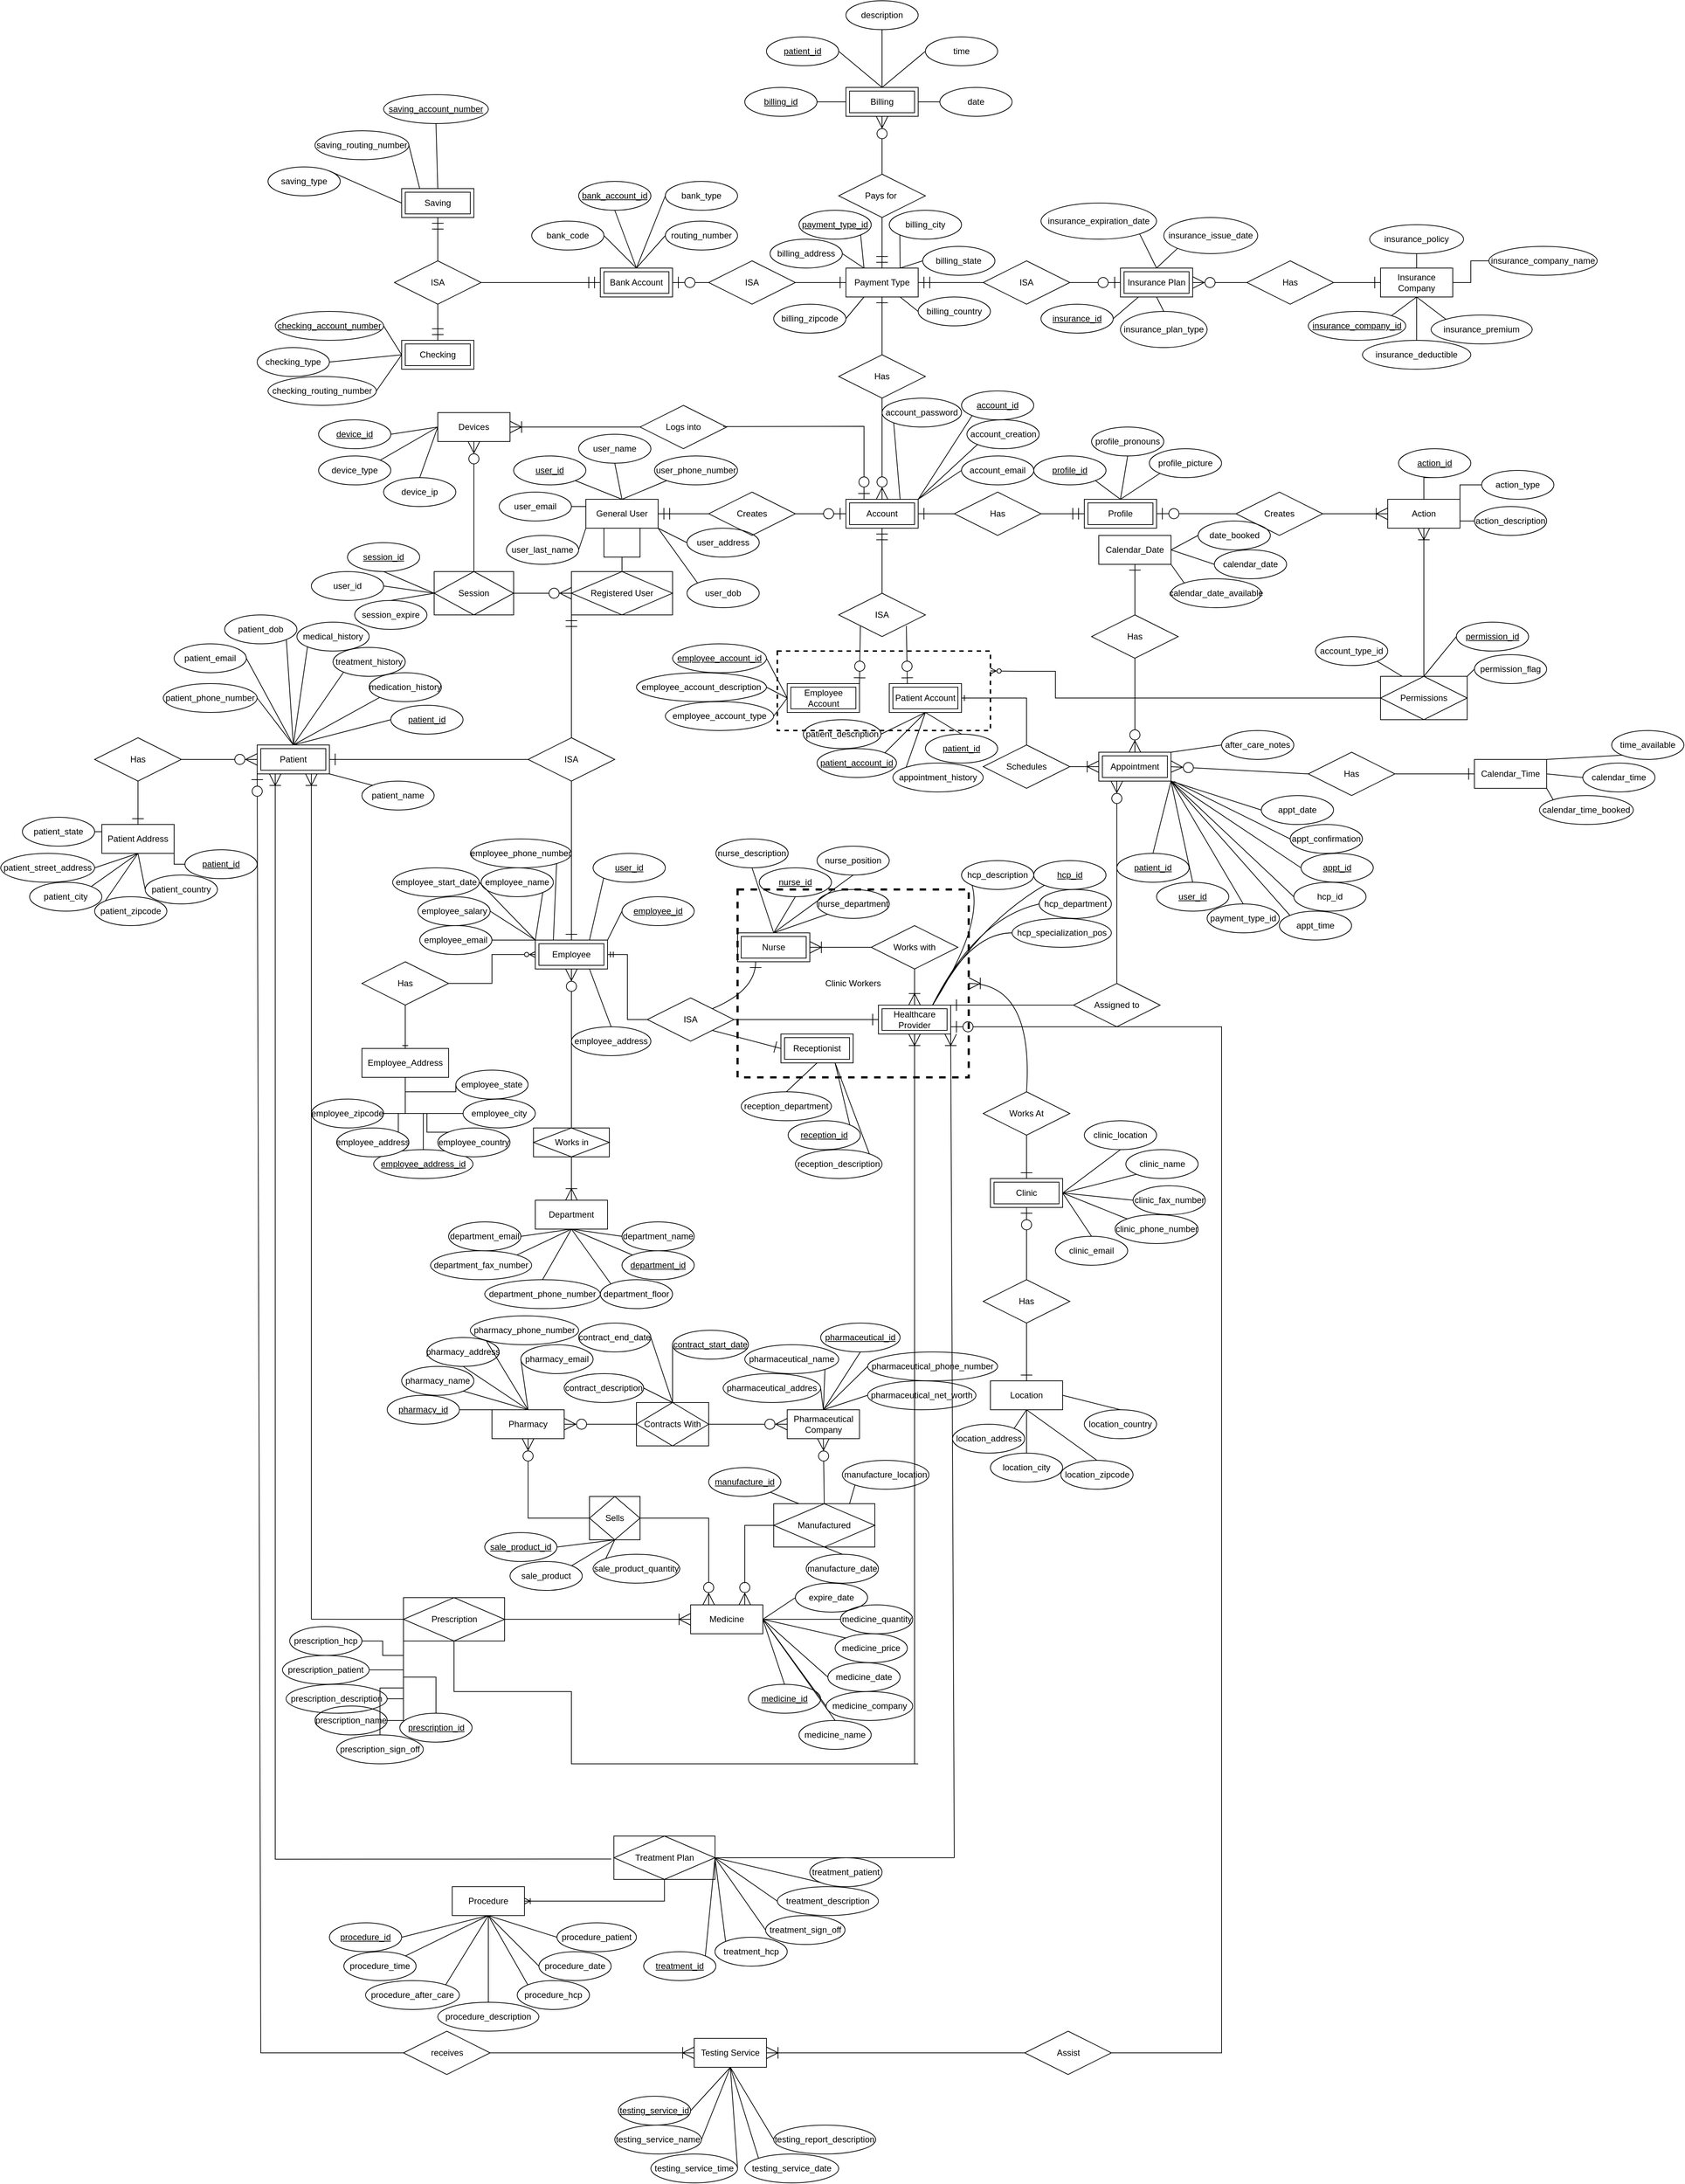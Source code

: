 <mxfile version="15.5.1" type="device"><diagram id="OTLwbTX0_V87PePSzAf-" name="Page-1"><mxGraphModel dx="3001" dy="2080" grid="1" gridSize="10" guides="1" tooltips="1" connect="1" arrows="1" fold="1" page="1" pageScale="1" pageWidth="850" pageHeight="1100" math="0" shadow="0"><root><mxCell id="0"/><mxCell id="1" parent="0"/><mxCell id="vDUXmTmfhp3wluxxG10S-143" value="" style="endArrow=ERoneToMany;html=1;rounded=0;startSize=14;endSize=14;sourcePerimeterSpacing=8;targetPerimeterSpacing=8;endFill=0;entryX=0.25;entryY=1;entryDx=0;entryDy=0;exitX=-0.026;exitY=0.529;exitDx=0;exitDy=0;exitPerimeter=0;" parent="1" source="vDUXmTmfhp3wluxxG10S-136" target="vDUXmTmfhp3wluxxG10S-70" edge="1"><mxGeometry relative="1" as="geometry"><mxPoint x="10" y="1960" as="sourcePoint"/><mxPoint x="-620" y="190" as="targetPoint"/><Array as="points"><mxPoint x="-360" y="1982"/><mxPoint x="-360" y="1340"/><mxPoint x="-360" y="570"/></Array></mxGeometry></mxCell><mxCell id="vDUXmTmfhp3wluxxG10S-12" style="edgeStyle=none;curved=1;rounded=0;orthogonalLoop=1;jettySize=auto;html=1;endArrow=ERzeroToOne;endFill=0;startSize=14;endSize=14;targetPerimeterSpacing=8;entryX=0;entryY=0.5;entryDx=0;entryDy=0;startArrow=none;exitX=1;exitY=0.5;exitDx=0;exitDy=0;" parent="1" source="vDUXmTmfhp3wluxxG10S-15" target="vDUXmTmfhp3wluxxG10S-18" edge="1"><mxGeometry relative="1" as="geometry"><mxPoint x="425" y="70" as="targetPoint"/></mxGeometry></mxCell><mxCell id="vDUXmTmfhp3wluxxG10S-5" value="General User" style="whiteSpace=wrap;html=1;align=center;hachureGap=4;pointerEvents=0;" parent="1" vertex="1"><mxGeometry x="70" y="100" width="100" height="40" as="geometry"/></mxCell><mxCell id="vDUXmTmfhp3wluxxG10S-11" style="edgeStyle=none;curved=1;rounded=0;orthogonalLoop=1;jettySize=auto;html=1;entryX=0.5;entryY=0;entryDx=0;entryDy=0;endArrow=none;endFill=0;startSize=14;endSize=14;sourcePerimeterSpacing=8;targetPerimeterSpacing=8;exitX=0.5;exitY=1;exitDx=0;exitDy=0;" parent="1" source="vDUXmTmfhp3wluxxG10S-152" target="vDUXmTmfhp3wluxxG10S-25" edge="1"><mxGeometry relative="1" as="geometry"><mxPoint x="160" y="180" as="sourcePoint"/><mxPoint x="120" y="240" as="targetPoint"/></mxGeometry></mxCell><mxCell id="vDUXmTmfhp3wluxxG10S-513" style="edgeStyle=none;curved=1;rounded=0;orthogonalLoop=1;jettySize=auto;html=1;exitX=0;exitY=0.5;exitDx=0;exitDy=0;entryX=1;entryY=0.5;entryDx=0;entryDy=0;endArrow=ERmandOne;endFill=0;startSize=14;endSize=14;sourcePerimeterSpacing=8;targetPerimeterSpacing=8;" parent="1" source="vDUXmTmfhp3wluxxG10S-15" target="vDUXmTmfhp3wluxxG10S-5" edge="1"><mxGeometry relative="1" as="geometry"/></mxCell><mxCell id="vDUXmTmfhp3wluxxG10S-15" value="Creates" style="shape=rhombus;perimeter=rhombusPerimeter;whiteSpace=wrap;html=1;align=center;hachureGap=4;pointerEvents=0;" parent="1" vertex="1"><mxGeometry x="240" y="90" width="120" height="60" as="geometry"/></mxCell><mxCell id="vDUXmTmfhp3wluxxG10S-18" value="Account" style="shape=ext;margin=3;double=1;whiteSpace=wrap;html=1;align=center;hachureGap=4;pointerEvents=0;" parent="1" vertex="1"><mxGeometry x="430" y="100" width="100" height="40" as="geometry"/></mxCell><mxCell id="vDUXmTmfhp3wluxxG10S-21" value="" style="edgeStyle=none;curved=1;rounded=0;orthogonalLoop=1;jettySize=auto;html=1;endArrow=ERone;endFill=0;startSize=14;endSize=14;sourcePerimeterSpacing=8;targetPerimeterSpacing=8;entryX=1;entryY=0.5;entryDx=0;entryDy=0;exitX=0;exitY=0.5;exitDx=0;exitDy=0;" parent="1" source="vDUXmTmfhp3wluxxG10S-20" target="vDUXmTmfhp3wluxxG10S-18" edge="1"><mxGeometry relative="1" as="geometry"/></mxCell><mxCell id="vDUXmTmfhp3wluxxG10S-22" style="edgeStyle=none;curved=1;rounded=0;orthogonalLoop=1;jettySize=auto;html=1;endArrow=ERmandOne;endFill=0;startSize=14;endSize=14;sourcePerimeterSpacing=8;targetPerimeterSpacing=8;entryX=0;entryY=0.5;entryDx=0;entryDy=0;exitX=1;exitY=0.5;exitDx=0;exitDy=0;" parent="1" source="vDUXmTmfhp3wluxxG10S-20" target="vDUXmTmfhp3wluxxG10S-23" edge="1"><mxGeometry relative="1" as="geometry"><mxPoint x="670" y="170" as="targetPoint"/><mxPoint x="680" y="120" as="sourcePoint"/></mxGeometry></mxCell><mxCell id="vDUXmTmfhp3wluxxG10S-20" value="Has" style="shape=rhombus;perimeter=rhombusPerimeter;whiteSpace=wrap;html=1;align=center;hachureGap=4;pointerEvents=0;" parent="1" vertex="1"><mxGeometry x="580" y="90" width="120" height="60" as="geometry"/></mxCell><mxCell id="vDUXmTmfhp3wluxxG10S-23" value="Profile" style="shape=ext;margin=3;double=1;whiteSpace=wrap;html=1;align=center;hachureGap=4;pointerEvents=0;" parent="1" vertex="1"><mxGeometry x="759.999" y="100" width="100" height="40" as="geometry"/></mxCell><mxCell id="vDUXmTmfhp3wluxxG10S-25" value="Registered User" style="shape=associativeEntity;whiteSpace=wrap;html=1;align=center;hachureGap=4;pointerEvents=0;" parent="1" vertex="1"><mxGeometry x="50" y="200" width="140" height="60" as="geometry"/></mxCell><mxCell id="vDUXmTmfhp3wluxxG10S-35" style="edgeStyle=none;curved=1;rounded=0;orthogonalLoop=1;jettySize=auto;html=1;exitX=0.5;exitY=0;exitDx=0;exitDy=0;entryX=0.5;entryY=1;entryDx=0;entryDy=0;endArrow=ERzeroToMany;endFill=0;startSize=14;endSize=14;sourcePerimeterSpacing=8;targetPerimeterSpacing=8;" parent="1" source="vDUXmTmfhp3wluxxG10S-790" target="vDUXmTmfhp3wluxxG10S-66" edge="1"><mxGeometry relative="1" as="geometry"><mxPoint x="50" y="960" as="sourcePoint"/><mxPoint x="70" y="550" as="targetPoint"/></mxGeometry></mxCell><mxCell id="vDUXmTmfhp3wluxxG10S-36" style="edgeStyle=none;curved=1;rounded=0;orthogonalLoop=1;jettySize=auto;html=1;exitX=0.5;exitY=1;exitDx=0;exitDy=0;endArrow=ERoneToMany;endFill=0;startSize=14;endSize=14;sourcePerimeterSpacing=8;targetPerimeterSpacing=8;entryX=0.5;entryY=0;entryDx=0;entryDy=0;" parent="1" source="vDUXmTmfhp3wluxxG10S-790" target="LZ0KWXyaHeBEf5UdQxk--11" edge="1"><mxGeometry relative="1" as="geometry"><mxPoint x="50" y="1020" as="sourcePoint"/><mxPoint x="50" y="1090" as="targetPoint"/></mxGeometry></mxCell><mxCell id="vDUXmTmfhp3wluxxG10S-42" style="edgeStyle=none;curved=1;rounded=0;orthogonalLoop=1;jettySize=auto;html=1;exitX=1;exitY=0.5;exitDx=0;exitDy=0;endArrow=ERone;endFill=0;startSize=14;endSize=14;sourcePerimeterSpacing=8;targetPerimeterSpacing=8;entryX=0;entryY=0.5;entryDx=0;entryDy=0;" parent="1" source="vDUXmTmfhp3wluxxG10S-37" target="vDUXmTmfhp3wluxxG10S-63" edge="1"><mxGeometry relative="1" as="geometry"><mxPoint x="350" y="530.003" as="targetPoint"/></mxGeometry></mxCell><mxCell id="vDUXmTmfhp3wluxxG10S-45" style="edgeStyle=none;curved=1;rounded=0;orthogonalLoop=1;jettySize=auto;html=1;exitX=1;exitY=1;exitDx=0;exitDy=0;entryX=0;entryY=0.5;entryDx=0;entryDy=0;endArrow=ERone;endFill=0;startSize=14;endSize=14;sourcePerimeterSpacing=8;targetPerimeterSpacing=8;" parent="1" source="vDUXmTmfhp3wluxxG10S-37" target="vDUXmTmfhp3wluxxG10S-62" edge="1"><mxGeometry relative="1" as="geometry"><mxPoint x="325" y="570" as="targetPoint"/></mxGeometry></mxCell><mxCell id="vDUXmTmfhp3wluxxG10S-46" style="edgeStyle=none;curved=1;rounded=0;orthogonalLoop=1;jettySize=auto;html=1;exitX=1;exitY=0;exitDx=0;exitDy=0;endArrow=ERone;endFill=0;startSize=14;endSize=14;sourcePerimeterSpacing=8;targetPerimeterSpacing=8;entryX=0.25;entryY=1;entryDx=0;entryDy=0;" parent="1" source="vDUXmTmfhp3wluxxG10S-37" target="vDUXmTmfhp3wluxxG10S-64" edge="1"><mxGeometry relative="1" as="geometry"><mxPoint x="325" y="480" as="targetPoint"/><Array as="points"><mxPoint x="305" y="780"/></Array></mxGeometry></mxCell><mxCell id="LZ0KWXyaHeBEf5UdQxk--99" style="edgeStyle=orthogonalEdgeStyle;rounded=0;orthogonalLoop=1;jettySize=auto;html=1;exitX=0;exitY=0.5;exitDx=0;exitDy=0;entryX=1;entryY=0.5;entryDx=0;entryDy=0;endArrow=ERmandOne;endFill=0;" edge="1" parent="1" source="vDUXmTmfhp3wluxxG10S-37" target="vDUXmTmfhp3wluxxG10S-66"><mxGeometry relative="1" as="geometry"/></mxCell><mxCell id="vDUXmTmfhp3wluxxG10S-37" value="ISA" style="shape=rhombus;perimeter=rhombusPerimeter;whiteSpace=wrap;html=1;align=center;hachureGap=4;pointerEvents=0;" parent="1" vertex="1"><mxGeometry x="155" y="790" width="120" height="60" as="geometry"/></mxCell><mxCell id="vDUXmTmfhp3wluxxG10S-51" style="edgeStyle=none;curved=1;rounded=0;orthogonalLoop=1;jettySize=auto;html=1;exitX=0.5;exitY=1;exitDx=0;exitDy=0;endArrow=ERone;endFill=0;startSize=14;endSize=14;sourcePerimeterSpacing=8;targetPerimeterSpacing=8;entryX=0.5;entryY=0;entryDx=0;entryDy=0;" parent="1" source="vDUXmTmfhp3wluxxG10S-50" target="vDUXmTmfhp3wluxxG10S-66" edge="1"><mxGeometry relative="1" as="geometry"><mxPoint x="80" y="460" as="targetPoint"/></mxGeometry></mxCell><mxCell id="vDUXmTmfhp3wluxxG10S-52" style="edgeStyle=none;curved=1;rounded=0;orthogonalLoop=1;jettySize=auto;html=1;exitX=0.5;exitY=0;exitDx=0;exitDy=0;endArrow=ERmandOne;endFill=0;startSize=14;endSize=14;sourcePerimeterSpacing=8;targetPerimeterSpacing=8;entryX=0;entryY=1;entryDx=0;entryDy=0;" parent="1" source="vDUXmTmfhp3wluxxG10S-50" target="vDUXmTmfhp3wluxxG10S-25" edge="1"><mxGeometry relative="1" as="geometry"><mxPoint x="80" y="280" as="targetPoint"/></mxGeometry></mxCell><mxCell id="vDUXmTmfhp3wluxxG10S-68" style="edgeStyle=none;curved=1;rounded=0;orthogonalLoop=1;jettySize=auto;html=1;exitX=0;exitY=0.5;exitDx=0;exitDy=0;endArrow=ERone;endFill=0;startSize=14;endSize=14;sourcePerimeterSpacing=8;targetPerimeterSpacing=8;entryX=1;entryY=0.5;entryDx=0;entryDy=0;" parent="1" source="vDUXmTmfhp3wluxxG10S-50" target="vDUXmTmfhp3wluxxG10S-70" edge="1"><mxGeometry relative="1" as="geometry"><mxPoint x="-50" y="430" as="targetPoint"/></mxGeometry></mxCell><mxCell id="vDUXmTmfhp3wluxxG10S-50" value="ISA" style="shape=rhombus;perimeter=rhombusPerimeter;whiteSpace=wrap;html=1;align=center;hachureGap=4;pointerEvents=0;" parent="1" vertex="1"><mxGeometry x="-10" y="430" width="120" height="60" as="geometry"/></mxCell><mxCell id="vDUXmTmfhp3wluxxG10S-527" style="edgeStyle=none;curved=1;rounded=0;orthogonalLoop=1;jettySize=auto;html=1;exitX=0.5;exitY=0;exitDx=0;exitDy=0;endArrow=ERmandOne;endFill=0;startSize=14;endSize=14;sourcePerimeterSpacing=8;targetPerimeterSpacing=8;entryX=0.5;entryY=1;entryDx=0;entryDy=0;" parent="1" source="vDUXmTmfhp3wluxxG10S-54" target="vDUXmTmfhp3wluxxG10S-18" edge="1"><mxGeometry relative="1" as="geometry"><mxPoint x="480" y="310" as="targetPoint"/></mxGeometry></mxCell><mxCell id="vDUXmTmfhp3wluxxG10S-54" value="ISA" style="shape=rhombus;perimeter=rhombusPerimeter;whiteSpace=wrap;html=1;align=center;hachureGap=4;pointerEvents=0;" parent="1" vertex="1"><mxGeometry x="420" y="230" width="120" height="60" as="geometry"/></mxCell><mxCell id="vDUXmTmfhp3wluxxG10S-58" style="edgeStyle=none;curved=1;rounded=0;orthogonalLoop=1;jettySize=auto;html=1;exitX=0;exitY=1;exitDx=0;exitDy=0;endArrow=ERzeroToOne;endFill=0;startSize=14;endSize=14;sourcePerimeterSpacing=8;targetPerimeterSpacing=8;entryX=1;entryY=0;entryDx=0;entryDy=0;" parent="1" source="vDUXmTmfhp3wluxxG10S-54" target="vDUXmTmfhp3wluxxG10S-55" edge="1"><mxGeometry relative="1" as="geometry"><mxPoint x="440" y="190" as="targetPoint"/></mxGeometry></mxCell><mxCell id="vDUXmTmfhp3wluxxG10S-55" value="Employee Account" style="shape=ext;margin=3;double=1;whiteSpace=wrap;html=1;align=center;hachureGap=4;pointerEvents=0;" parent="1" vertex="1"><mxGeometry x="348.75" y="355" width="100" height="40" as="geometry"/></mxCell><mxCell id="vDUXmTmfhp3wluxxG10S-57" style="edgeStyle=none;curved=1;rounded=0;orthogonalLoop=1;jettySize=auto;html=1;exitX=0.78;exitY=0.753;exitDx=0;exitDy=0;endArrow=ERzeroToOne;endFill=0;startSize=14;endSize=14;sourcePerimeterSpacing=8;targetPerimeterSpacing=8;exitPerimeter=0;entryX=0.25;entryY=0;entryDx=0;entryDy=0;" parent="1" source="vDUXmTmfhp3wluxxG10S-54" target="vDUXmTmfhp3wluxxG10S-56" edge="1"><mxGeometry relative="1" as="geometry"><mxPoint x="560" y="170" as="targetPoint"/></mxGeometry></mxCell><mxCell id="vDUXmTmfhp3wluxxG10S-56" value="Patient Account" style="shape=ext;margin=3;double=1;whiteSpace=wrap;html=1;align=center;hachureGap=4;pointerEvents=0;" parent="1" vertex="1"><mxGeometry x="490" y="355" width="100" height="40" as="geometry"/></mxCell><mxCell id="vDUXmTmfhp3wluxxG10S-62" value="Receptionist" style="shape=ext;margin=3;double=1;whiteSpace=wrap;html=1;align=center;hachureGap=4;pointerEvents=0;" parent="1" vertex="1"><mxGeometry x="340" y="840" width="100" height="40" as="geometry"/></mxCell><mxCell id="vDUXmTmfhp3wluxxG10S-63" value="Healthcare Provider" style="shape=ext;margin=3;double=1;whiteSpace=wrap;html=1;align=center;hachureGap=4;pointerEvents=0;" parent="1" vertex="1"><mxGeometry x="475" y="800" width="100" height="40" as="geometry"/></mxCell><mxCell id="vDUXmTmfhp3wluxxG10S-64" value="Nurse" style="shape=ext;margin=3;double=1;whiteSpace=wrap;html=1;align=center;hachureGap=4;pointerEvents=0;" parent="1" vertex="1"><mxGeometry x="280" y="700" width="100" height="40" as="geometry"/></mxCell><mxCell id="vDUXmTmfhp3wluxxG10S-66" value="Employee" style="shape=ext;margin=3;double=1;whiteSpace=wrap;html=1;align=center;hachureGap=4;pointerEvents=0;" parent="1" vertex="1"><mxGeometry y="710" width="100" height="40" as="geometry"/></mxCell><mxCell id="vDUXmTmfhp3wluxxG10S-70" value="Patient" style="shape=ext;margin=3;double=1;whiteSpace=wrap;html=1;align=center;hachureGap=4;pointerEvents=0;" parent="1" vertex="1"><mxGeometry x="-385" y="440" width="100" height="40" as="geometry"/></mxCell><mxCell id="vDUXmTmfhp3wluxxG10S-79" style="edgeStyle=none;curved=1;rounded=0;orthogonalLoop=1;jettySize=auto;html=1;entryX=0;entryY=0.5;entryDx=0;entryDy=0;endArrow=ERoneToMany;endFill=0;startSize=14;endSize=14;sourcePerimeterSpacing=8;targetPerimeterSpacing=8;exitX=1;exitY=0.5;exitDx=0;exitDy=0;" parent="1" source="vDUXmTmfhp3wluxxG10S-649" target="vDUXmTmfhp3wluxxG10S-76" edge="1"><mxGeometry relative="1" as="geometry"><mxPoint x="732.5" y="390" as="sourcePoint"/><Array as="points"/></mxGeometry></mxCell><mxCell id="vDUXmTmfhp3wluxxG10S-76" value="Appointment" style="shape=ext;margin=3;double=1;whiteSpace=wrap;html=1;align=center;hachureGap=4;pointerEvents=0;" parent="1" vertex="1"><mxGeometry x="780" y="450" width="100" height="40" as="geometry"/></mxCell><mxCell id="vDUXmTmfhp3wluxxG10S-80" value="Calendar_Date" style="whiteSpace=wrap;html=1;align=center;hachureGap=4;pointerEvents=0;" parent="1" vertex="1"><mxGeometry x="780" y="150" width="100" height="40" as="geometry"/></mxCell><mxCell id="vDUXmTmfhp3wluxxG10S-81" value="Calendar_Time" style="whiteSpace=wrap;html=1;align=center;hachureGap=4;pointerEvents=0;" parent="1" vertex="1"><mxGeometry x="1300" y="460" width="100" height="40" as="geometry"/></mxCell><mxCell id="vDUXmTmfhp3wluxxG10S-82" value="Payment Type" style="whiteSpace=wrap;html=1;align=center;hachureGap=4;pointerEvents=0;" parent="1" vertex="1"><mxGeometry x="430" y="-220" width="100" height="40" as="geometry"/></mxCell><mxCell id="vDUXmTmfhp3wluxxG10S-86" style="edgeStyle=none;curved=1;rounded=0;orthogonalLoop=1;jettySize=auto;html=1;exitX=0.5;exitY=1;exitDx=0;exitDy=0;entryX=0.5;entryY=0;entryDx=0;entryDy=0;endArrow=ERzeroToMany;endFill=0;startSize=14;endSize=14;sourcePerimeterSpacing=8;targetPerimeterSpacing=8;" parent="1" source="vDUXmTmfhp3wluxxG10S-84" target="vDUXmTmfhp3wluxxG10S-76" edge="1"><mxGeometry relative="1" as="geometry"/></mxCell><mxCell id="vDUXmTmfhp3wluxxG10S-87" style="edgeStyle=none;curved=1;rounded=0;orthogonalLoop=1;jettySize=auto;html=1;exitX=0.5;exitY=0;exitDx=0;exitDy=0;entryX=0.5;entryY=1;entryDx=0;entryDy=0;endArrow=ERone;endFill=0;startSize=14;endSize=14;sourcePerimeterSpacing=8;targetPerimeterSpacing=8;" parent="1" source="vDUXmTmfhp3wluxxG10S-84" target="vDUXmTmfhp3wluxxG10S-80" edge="1"><mxGeometry relative="1" as="geometry"/></mxCell><mxCell id="vDUXmTmfhp3wluxxG10S-84" value="Has" style="shape=rhombus;perimeter=rhombusPerimeter;whiteSpace=wrap;html=1;align=center;hachureGap=4;pointerEvents=0;" parent="1" vertex="1"><mxGeometry x="770" y="260" width="120" height="60" as="geometry"/></mxCell><mxCell id="vDUXmTmfhp3wluxxG10S-89" style="edgeStyle=none;curved=1;rounded=0;orthogonalLoop=1;jettySize=auto;html=1;exitX=1;exitY=0.5;exitDx=0;exitDy=0;entryX=0;entryY=0.5;entryDx=0;entryDy=0;endArrow=ERone;endFill=0;startSize=14;endSize=14;sourcePerimeterSpacing=8;targetPerimeterSpacing=8;" parent="1" source="vDUXmTmfhp3wluxxG10S-85" target="vDUXmTmfhp3wluxxG10S-81" edge="1"><mxGeometry relative="1" as="geometry"/></mxCell><mxCell id="vDUXmTmfhp3wluxxG10S-90" style="edgeStyle=none;curved=1;rounded=0;orthogonalLoop=1;jettySize=auto;html=1;exitX=0;exitY=0.5;exitDx=0;exitDy=0;entryX=1;entryY=0.5;entryDx=0;entryDy=0;endArrow=ERzeroToMany;endFill=0;startSize=14;endSize=14;sourcePerimeterSpacing=8;targetPerimeterSpacing=8;" parent="1" source="vDUXmTmfhp3wluxxG10S-85" target="vDUXmTmfhp3wluxxG10S-76" edge="1"><mxGeometry relative="1" as="geometry"/></mxCell><mxCell id="vDUXmTmfhp3wluxxG10S-85" value="Has" style="shape=rhombus;perimeter=rhombusPerimeter;whiteSpace=wrap;html=1;align=center;hachureGap=4;pointerEvents=0;" parent="1" vertex="1"><mxGeometry x="1070" y="450" width="120" height="60" as="geometry"/></mxCell><mxCell id="vDUXmTmfhp3wluxxG10S-92" style="edgeStyle=none;curved=1;rounded=0;orthogonalLoop=1;jettySize=auto;html=1;exitX=0.5;exitY=0;exitDx=0;exitDy=0;entryX=0.25;entryY=1;entryDx=0;entryDy=0;endArrow=ERzeroToMany;endFill=0;startSize=14;endSize=14;sourcePerimeterSpacing=8;targetPerimeterSpacing=8;" parent="1" source="vDUXmTmfhp3wluxxG10S-91" target="vDUXmTmfhp3wluxxG10S-76" edge="1"><mxGeometry relative="1" as="geometry"/></mxCell><mxCell id="vDUXmTmfhp3wluxxG10S-93" style="edgeStyle=none;curved=1;rounded=0;orthogonalLoop=1;jettySize=auto;html=1;exitX=0;exitY=0.5;exitDx=0;exitDy=0;entryX=1;entryY=0;entryDx=0;entryDy=0;endArrow=ERone;endFill=0;startSize=14;endSize=14;sourcePerimeterSpacing=8;targetPerimeterSpacing=8;" parent="1" source="vDUXmTmfhp3wluxxG10S-91" target="vDUXmTmfhp3wluxxG10S-63" edge="1"><mxGeometry relative="1" as="geometry"/></mxCell><mxCell id="vDUXmTmfhp3wluxxG10S-91" value="Assigned to" style="shape=rhombus;perimeter=rhombusPerimeter;whiteSpace=wrap;html=1;align=center;hachureGap=4;pointerEvents=0;" parent="1" vertex="1"><mxGeometry x="745" y="770" width="120" height="60" as="geometry"/></mxCell><mxCell id="vDUXmTmfhp3wluxxG10S-95" style="edgeStyle=none;curved=1;rounded=0;orthogonalLoop=1;jettySize=auto;html=1;exitX=0.5;exitY=1;exitDx=0;exitDy=0;entryX=0.5;entryY=0;entryDx=0;entryDy=0;endArrow=ERzeroToMany;endFill=0;startSize=14;endSize=14;sourcePerimeterSpacing=8;targetPerimeterSpacing=8;" parent="1" source="vDUXmTmfhp3wluxxG10S-94" target="vDUXmTmfhp3wluxxG10S-18" edge="1"><mxGeometry relative="1" as="geometry"/></mxCell><mxCell id="vDUXmTmfhp3wluxxG10S-96" style="edgeStyle=none;curved=1;rounded=0;orthogonalLoop=1;jettySize=auto;html=1;exitX=0.5;exitY=0;exitDx=0;exitDy=0;entryX=0.5;entryY=1;entryDx=0;entryDy=0;endArrow=ERone;endFill=0;startSize=14;endSize=14;sourcePerimeterSpacing=8;targetPerimeterSpacing=8;" parent="1" source="vDUXmTmfhp3wluxxG10S-94" target="vDUXmTmfhp3wluxxG10S-82" edge="1"><mxGeometry relative="1" as="geometry"/></mxCell><mxCell id="vDUXmTmfhp3wluxxG10S-94" value="Has" style="shape=rhombus;perimeter=rhombusPerimeter;whiteSpace=wrap;html=1;align=center;hachureGap=4;pointerEvents=0;" parent="1" vertex="1"><mxGeometry x="420" y="-100" width="120" height="60" as="geometry"/></mxCell><mxCell id="vDUXmTmfhp3wluxxG10S-100" style="edgeStyle=none;curved=1;rounded=0;orthogonalLoop=1;jettySize=auto;html=1;exitX=1;exitY=0.5;exitDx=0;exitDy=0;entryX=0;entryY=0.5;entryDx=0;entryDy=0;endArrow=ERone;endFill=0;startSize=14;endSize=14;sourcePerimeterSpacing=8;targetPerimeterSpacing=8;" parent="1" source="vDUXmTmfhp3wluxxG10S-97" target="vDUXmTmfhp3wluxxG10S-82" edge="1"><mxGeometry relative="1" as="geometry"><Array as="points"/></mxGeometry></mxCell><mxCell id="vDUXmTmfhp3wluxxG10S-101" style="edgeStyle=none;curved=1;rounded=0;orthogonalLoop=1;jettySize=auto;html=1;exitX=0;exitY=0.5;exitDx=0;exitDy=0;entryX=1;entryY=0.5;entryDx=0;entryDy=0;endArrow=ERzeroToOne;endFill=0;startSize=14;endSize=14;sourcePerimeterSpacing=8;targetPerimeterSpacing=8;" parent="1" source="vDUXmTmfhp3wluxxG10S-97" target="vDUXmTmfhp3wluxxG10S-98" edge="1"><mxGeometry relative="1" as="geometry"/></mxCell><mxCell id="vDUXmTmfhp3wluxxG10S-102" style="edgeStyle=none;curved=1;rounded=0;orthogonalLoop=1;jettySize=auto;html=1;entryX=0;entryY=0.5;entryDx=0;entryDy=0;endArrow=ERzeroToOne;endFill=0;startSize=14;endSize=14;sourcePerimeterSpacing=8;targetPerimeterSpacing=8;exitX=1;exitY=0.5;exitDx=0;exitDy=0;" parent="1" source="vDUXmTmfhp3wluxxG10S-103" target="vDUXmTmfhp3wluxxG10S-114" edge="1"><mxGeometry relative="1" as="geometry"><mxPoint x="710" y="-150" as="sourcePoint"/></mxGeometry></mxCell><mxCell id="vDUXmTmfhp3wluxxG10S-97" value="ISA" style="shape=rhombus;perimeter=rhombusPerimeter;whiteSpace=wrap;html=1;align=center;hachureGap=4;pointerEvents=0;" parent="1" vertex="1"><mxGeometry x="240" y="-230" width="120" height="60" as="geometry"/></mxCell><mxCell id="vDUXmTmfhp3wluxxG10S-372" style="edgeStyle=none;curved=1;rounded=0;orthogonalLoop=1;jettySize=auto;html=1;exitX=0.5;exitY=0;exitDx=0;exitDy=0;entryX=0.5;entryY=1;entryDx=0;entryDy=0;endArrow=none;endFill=0;startSize=14;endSize=14;sourcePerimeterSpacing=8;targetPerimeterSpacing=8;" parent="1" source="vDUXmTmfhp3wluxxG10S-98" target="vDUXmTmfhp3wluxxG10S-359" edge="1"><mxGeometry relative="1" as="geometry"/></mxCell><mxCell id="vDUXmTmfhp3wluxxG10S-98" value="Bank Account" style="shape=ext;margin=3;double=1;whiteSpace=wrap;html=1;align=center;hachureGap=4;pointerEvents=0;" parent="1" vertex="1"><mxGeometry x="90" y="-220" width="100" height="40" as="geometry"/></mxCell><mxCell id="vDUXmTmfhp3wluxxG10S-106" style="edgeStyle=none;curved=1;rounded=0;orthogonalLoop=1;jettySize=auto;html=1;exitX=0;exitY=0.5;exitDx=0;exitDy=0;entryX=1;entryY=0.5;entryDx=0;entryDy=0;endArrow=ERmandOne;endFill=0;startSize=14;endSize=14;sourcePerimeterSpacing=8;targetPerimeterSpacing=8;" parent="1" source="vDUXmTmfhp3wluxxG10S-103" target="vDUXmTmfhp3wluxxG10S-82" edge="1"><mxGeometry relative="1" as="geometry"/></mxCell><mxCell id="vDUXmTmfhp3wluxxG10S-103" value="ISA" style="shape=rhombus;perimeter=rhombusPerimeter;whiteSpace=wrap;html=1;align=center;hachureGap=4;pointerEvents=0;" parent="1" vertex="1"><mxGeometry x="620" y="-230" width="120" height="60" as="geometry"/></mxCell><mxCell id="vDUXmTmfhp3wluxxG10S-110" style="edgeStyle=none;curved=1;rounded=0;orthogonalLoop=1;jettySize=auto;html=1;exitX=0.5;exitY=1;exitDx=0;exitDy=0;entryX=0.5;entryY=0;entryDx=0;entryDy=0;endArrow=ERmandOne;endFill=0;startSize=14;endSize=14;sourcePerimeterSpacing=8;targetPerimeterSpacing=8;" parent="1" source="vDUXmTmfhp3wluxxG10S-107" target="vDUXmTmfhp3wluxxG10S-108" edge="1"><mxGeometry relative="1" as="geometry"/></mxCell><mxCell id="vDUXmTmfhp3wluxxG10S-111" style="edgeStyle=none;curved=1;rounded=0;orthogonalLoop=1;jettySize=auto;html=1;exitX=0.5;exitY=0;exitDx=0;exitDy=0;entryX=0.5;entryY=1;entryDx=0;entryDy=0;endArrow=ERmandOne;endFill=0;startSize=14;endSize=14;sourcePerimeterSpacing=8;targetPerimeterSpacing=8;" parent="1" source="vDUXmTmfhp3wluxxG10S-107" target="vDUXmTmfhp3wluxxG10S-109" edge="1"><mxGeometry relative="1" as="geometry"/></mxCell><mxCell id="vDUXmTmfhp3wluxxG10S-112" style="edgeStyle=none;curved=1;rounded=0;orthogonalLoop=1;jettySize=auto;html=1;exitX=1;exitY=0.5;exitDx=0;exitDy=0;entryX=0;entryY=0.5;entryDx=0;entryDy=0;endArrow=ERmandOne;endFill=0;startSize=14;endSize=14;sourcePerimeterSpacing=8;targetPerimeterSpacing=8;" parent="1" source="vDUXmTmfhp3wluxxG10S-107" target="vDUXmTmfhp3wluxxG10S-98" edge="1"><mxGeometry relative="1" as="geometry"/></mxCell><mxCell id="vDUXmTmfhp3wluxxG10S-107" value="ISA" style="shape=rhombus;perimeter=rhombusPerimeter;whiteSpace=wrap;html=1;align=center;hachureGap=4;pointerEvents=0;" parent="1" vertex="1"><mxGeometry x="-195" y="-230" width="120" height="60" as="geometry"/></mxCell><mxCell id="vDUXmTmfhp3wluxxG10S-108" value="Checking" style="shape=ext;margin=3;double=1;whiteSpace=wrap;html=1;align=center;hachureGap=4;pointerEvents=0;" parent="1" vertex="1"><mxGeometry x="-185" y="-120" width="100" height="40" as="geometry"/></mxCell><mxCell id="vDUXmTmfhp3wluxxG10S-109" value="Saving" style="shape=ext;margin=3;double=1;whiteSpace=wrap;html=1;align=center;hachureGap=4;pointerEvents=0;" parent="1" vertex="1"><mxGeometry x="-185" y="-330" width="100" height="40" as="geometry"/></mxCell><mxCell id="vDUXmTmfhp3wluxxG10S-114" value="Insurance Plan" style="shape=ext;margin=3;double=1;whiteSpace=wrap;html=1;align=center;hachureGap=4;pointerEvents=0;" parent="1" vertex="1"><mxGeometry x="810" y="-220" width="100" height="40" as="geometry"/></mxCell><mxCell id="vDUXmTmfhp3wluxxG10S-133" style="edgeStyle=none;curved=1;rounded=0;orthogonalLoop=1;jettySize=auto;html=1;entryX=0.5;entryY=1;entryDx=0;entryDy=0;endArrow=ERoneToMany;endFill=0;startSize=14;endSize=14;targetPerimeterSpacing=8;startArrow=none;" parent="1" target="vDUXmTmfhp3wluxxG10S-63" edge="1"><mxGeometry relative="1" as="geometry"><mxPoint x="525" y="1850" as="sourcePoint"/></mxGeometry></mxCell><mxCell id="vDUXmTmfhp3wluxxG10S-137" style="edgeStyle=none;curved=1;rounded=0;orthogonalLoop=1;jettySize=auto;html=1;entryX=1;entryY=1;entryDx=0;entryDy=0;endArrow=ERoneToMany;endFill=0;startSize=14;endSize=14;sourcePerimeterSpacing=8;targetPerimeterSpacing=8;" parent="1" target="vDUXmTmfhp3wluxxG10S-63" edge="1"><mxGeometry relative="1" as="geometry"><mxPoint x="580" y="1980" as="sourcePoint"/></mxGeometry></mxCell><mxCell id="LZ0KWXyaHeBEf5UdQxk--30" style="edgeStyle=orthogonalEdgeStyle;rounded=0;orthogonalLoop=1;jettySize=auto;html=1;exitX=1;exitY=0.5;exitDx=0;exitDy=0;endArrow=none;endFill=0;" edge="1" parent="1" source="vDUXmTmfhp3wluxxG10S-136"><mxGeometry relative="1" as="geometry"><mxPoint x="580" y="1980" as="targetPoint"/></mxGeometry></mxCell><mxCell id="LZ0KWXyaHeBEf5UdQxk--63" style="edgeStyle=orthogonalEdgeStyle;rounded=0;orthogonalLoop=1;jettySize=auto;html=1;exitX=0.5;exitY=1;exitDx=0;exitDy=0;entryX=1;entryY=0.5;entryDx=0;entryDy=0;endArrow=ERoneToMany;endFill=0;" edge="1" parent="1" source="vDUXmTmfhp3wluxxG10S-136" target="LZ0KWXyaHeBEf5UdQxk--47"><mxGeometry relative="1" as="geometry"/></mxCell><mxCell id="vDUXmTmfhp3wluxxG10S-136" value="Treatment Plan" style="shape=associativeEntity;whiteSpace=wrap;html=1;align=center;hachureGap=4;pointerEvents=0;" parent="1" vertex="1"><mxGeometry x="108.75" y="1950" width="140" height="60" as="geometry"/></mxCell><mxCell id="vDUXmTmfhp3wluxxG10S-138" value="" style="endArrow=ERoneToMany;html=1;rounded=0;startSize=14;endSize=14;sourcePerimeterSpacing=8;targetPerimeterSpacing=8;endFill=0;" parent="1" edge="1"><mxGeometry relative="1" as="geometry"><mxPoint x="-310" y="1650" as="sourcePoint"/><mxPoint x="-310" y="480" as="targetPoint"/><Array as="points"/></mxGeometry></mxCell><mxCell id="vDUXmTmfhp3wluxxG10S-148" style="edgeStyle=none;curved=1;rounded=0;orthogonalLoop=1;jettySize=auto;html=1;exitX=0.5;exitY=1;exitDx=0;exitDy=0;entryX=0.5;entryY=0;entryDx=0;entryDy=0;endArrow=ERmandOne;endFill=0;startSize=14;endSize=14;sourcePerimeterSpacing=8;targetPerimeterSpacing=8;" parent="1" source="vDUXmTmfhp3wluxxG10S-145" target="vDUXmTmfhp3wluxxG10S-82" edge="1"><mxGeometry relative="1" as="geometry"/></mxCell><mxCell id="vDUXmTmfhp3wluxxG10S-149" style="edgeStyle=none;curved=1;rounded=0;orthogonalLoop=1;jettySize=auto;html=1;exitX=0.5;exitY=0;exitDx=0;exitDy=0;entryX=0.5;entryY=1;entryDx=0;entryDy=0;endArrow=ERzeroToMany;endFill=0;startSize=14;endSize=14;sourcePerimeterSpacing=8;targetPerimeterSpacing=8;" parent="1" source="vDUXmTmfhp3wluxxG10S-145" target="vDUXmTmfhp3wluxxG10S-641" edge="1"><mxGeometry relative="1" as="geometry"><mxPoint x="480" y="-430" as="targetPoint"/></mxGeometry></mxCell><mxCell id="vDUXmTmfhp3wluxxG10S-145" value="Pays for&amp;nbsp;" style="shape=rhombus;perimeter=rhombusPerimeter;whiteSpace=wrap;html=1;align=center;hachureGap=4;pointerEvents=0;" parent="1" vertex="1"><mxGeometry x="420" y="-350" width="120" height="60" as="geometry"/></mxCell><mxCell id="vDUXmTmfhp3wluxxG10S-510" style="edgeStyle=none;curved=1;rounded=0;orthogonalLoop=1;jettySize=auto;html=1;exitX=1;exitY=0.25;exitDx=0;exitDy=0;entryX=0.75;entryY=1;entryDx=0;entryDy=0;endArrow=none;endFill=0;startSize=14;endSize=14;sourcePerimeterSpacing=8;targetPerimeterSpacing=8;exitPerimeter=0;" parent="1" source="vDUXmTmfhp3wluxxG10S-152" target="vDUXmTmfhp3wluxxG10S-5" edge="1"><mxGeometry relative="1" as="geometry"/></mxCell><mxCell id="vDUXmTmfhp3wluxxG10S-511" style="edgeStyle=none;curved=1;rounded=0;orthogonalLoop=1;jettySize=auto;html=1;exitX=0;exitY=0;exitDx=0;exitDy=0;entryX=0.25;entryY=1;entryDx=0;entryDy=0;endArrow=none;endFill=0;startSize=14;endSize=14;sourcePerimeterSpacing=8;targetPerimeterSpacing=8;" parent="1" source="vDUXmTmfhp3wluxxG10S-152" target="vDUXmTmfhp3wluxxG10S-5" edge="1"><mxGeometry relative="1" as="geometry"/></mxCell><mxCell id="vDUXmTmfhp3wluxxG10S-152" value="" style="shape=partialRectangle;whiteSpace=wrap;html=1;bottom=1;right=1;left=1;top=0;fillColor=none;routingCenterX=-0.5;hachureGap=4;pointerEvents=0;" parent="1" vertex="1"><mxGeometry x="95" y="140" width="50" height="40" as="geometry"/></mxCell><mxCell id="vDUXmTmfhp3wluxxG10S-160" value="" style="edgeStyle=none;curved=1;rounded=0;orthogonalLoop=1;jettySize=auto;html=1;endArrow=ERzeroToMany;endFill=0;startSize=14;endSize=14;sourcePerimeterSpacing=8;targetPerimeterSpacing=8;exitX=1;exitY=0.5;exitDx=0;exitDy=0;entryX=0;entryY=0.5;entryDx=0;entryDy=0;" parent="1" source="vDUXmTmfhp3wluxxG10S-156" target="vDUXmTmfhp3wluxxG10S-25" edge="1"><mxGeometry relative="1" as="geometry"/></mxCell><mxCell id="vDUXmTmfhp3wluxxG10S-161" style="edgeStyle=none;curved=1;rounded=0;orthogonalLoop=1;jettySize=auto;html=1;exitX=0.5;exitY=0;exitDx=0;exitDy=0;entryX=0.5;entryY=1;entryDx=0;entryDy=0;endArrow=ERzeroToMany;endFill=0;startSize=14;endSize=14;sourcePerimeterSpacing=8;targetPerimeterSpacing=8;" parent="1" source="vDUXmTmfhp3wluxxG10S-156" target="vDUXmTmfhp3wluxxG10S-157" edge="1"><mxGeometry relative="1" as="geometry"/></mxCell><mxCell id="vDUXmTmfhp3wluxxG10S-156" value="Session" style="shape=associativeEntity;whiteSpace=wrap;html=1;align=center;hachureGap=4;pointerEvents=0;" parent="1" vertex="1"><mxGeometry x="-140" y="200" width="110" height="60" as="geometry"/></mxCell><mxCell id="vDUXmTmfhp3wluxxG10S-350" style="edgeStyle=none;curved=1;rounded=0;orthogonalLoop=1;jettySize=auto;html=1;exitX=0;exitY=0.5;exitDx=0;exitDy=0;entryX=1;entryY=0.5;entryDx=0;entryDy=0;endArrow=none;endFill=0;startSize=14;endSize=14;sourcePerimeterSpacing=8;targetPerimeterSpacing=8;" parent="1" source="vDUXmTmfhp3wluxxG10S-157" target="vDUXmTmfhp3wluxxG10S-347" edge="1"><mxGeometry relative="1" as="geometry"/></mxCell><mxCell id="vDUXmTmfhp3wluxxG10S-157" value="Devices" style="whiteSpace=wrap;html=1;align=center;hachureGap=4;pointerEvents=0;" parent="1" vertex="1"><mxGeometry x="-135" y="-20" width="100" height="40" as="geometry"/></mxCell><mxCell id="vDUXmTmfhp3wluxxG10S-165" style="edgeStyle=none;curved=1;rounded=0;orthogonalLoop=1;jettySize=auto;html=1;exitX=0;exitY=0.5;exitDx=0;exitDy=0;endArrow=ERoneToMany;endFill=0;startSize=14;endSize=14;sourcePerimeterSpacing=8;targetPerimeterSpacing=8;entryX=1;entryY=0.5;entryDx=0;entryDy=0;" parent="1" source="vDUXmTmfhp3wluxxG10S-158" target="vDUXmTmfhp3wluxxG10S-157" edge="1"><mxGeometry relative="1" as="geometry"><mxPoint x="40" as="targetPoint"/></mxGeometry></mxCell><mxCell id="vDUXmTmfhp3wluxxG10S-158" value="Logs into" style="shape=rhombus;perimeter=rhombusPerimeter;whiteSpace=wrap;html=1;align=center;hachureGap=4;pointerEvents=0;" parent="1" vertex="1"><mxGeometry x="145" y="-30" width="120" height="60" as="geometry"/></mxCell><mxCell id="vDUXmTmfhp3wluxxG10S-164" value="" style="endArrow=ERzeroToOne;html=1;rounded=0;startSize=14;endSize=14;sourcePerimeterSpacing=8;targetPerimeterSpacing=8;entryX=0.25;entryY=0;entryDx=0;entryDy=0;endFill=0;" parent="1" target="vDUXmTmfhp3wluxxG10S-18" edge="1"><mxGeometry relative="1" as="geometry"><mxPoint x="260" y="-0.59" as="sourcePoint"/><mxPoint x="450" y="-1" as="targetPoint"/><Array as="points"><mxPoint x="455" y="-1"/></Array></mxGeometry></mxCell><mxCell id="vDUXmTmfhp3wluxxG10S-509" style="edgeStyle=none;curved=1;rounded=0;orthogonalLoop=1;jettySize=auto;html=1;exitX=0.5;exitY=1;exitDx=0;exitDy=0;endArrow=ERoneToMany;endFill=0;startSize=14;endSize=14;sourcePerimeterSpacing=8;targetPerimeterSpacing=8;entryX=0.5;entryY=0;entryDx=0;entryDy=0;" parent="1" source="vDUXmTmfhp3wluxxG10S-172" target="vDUXmTmfhp3wluxxG10S-63" edge="1"><mxGeometry relative="1" as="geometry"><mxPoint x="680.069" y="600" as="targetPoint"/></mxGeometry></mxCell><mxCell id="vDUXmTmfhp3wluxxG10S-172" value="Works with" style="shape=rhombus;perimeter=rhombusPerimeter;whiteSpace=wrap;html=1;align=center;hachureGap=4;pointerEvents=0;" parent="1" vertex="1"><mxGeometry x="465" y="690" width="120" height="60" as="geometry"/></mxCell><mxCell id="vDUXmTmfhp3wluxxG10S-175" value="" style="endArrow=ERoneToMany;html=1;rounded=0;startSize=14;endSize=14;sourcePerimeterSpacing=8;targetPerimeterSpacing=8;exitX=0;exitY=0.5;exitDx=0;exitDy=0;endFill=0;entryX=1;entryY=0.5;entryDx=0;entryDy=0;" parent="1" source="vDUXmTmfhp3wluxxG10S-172" target="vDUXmTmfhp3wluxxG10S-64" edge="1"><mxGeometry relative="1" as="geometry"><mxPoint x="385" y="300" as="sourcePoint"/><mxPoint x="410" y="330" as="targetPoint"/><Array as="points"/></mxGeometry></mxCell><mxCell id="vDUXmTmfhp3wluxxG10S-177" value="Clinic Workers" style="whiteSpace=wrap;html=1;align=center;hachureGap=4;pointerEvents=0;dashed=1;strokeWidth=3;fillColor=none;" parent="1" vertex="1"><mxGeometry x="280" y="640" width="320" height="260" as="geometry"/></mxCell><mxCell id="vDUXmTmfhp3wluxxG10S-648" style="edgeStyle=none;curved=1;rounded=0;orthogonalLoop=1;jettySize=auto;html=1;exitX=0.5;exitY=0;exitDx=0;exitDy=0;endArrow=ERoneToMany;endFill=0;startSize=14;endSize=14;sourcePerimeterSpacing=8;targetPerimeterSpacing=8;entryX=1;entryY=0.5;entryDx=0;entryDy=0;" parent="1" source="vDUXmTmfhp3wluxxG10S-185" target="vDUXmTmfhp3wluxxG10S-177" edge="1"><mxGeometry relative="1" as="geometry"><mxPoint x="680.529" y="740" as="targetPoint"/><Array as="points"><mxPoint x="690" y="770"/></Array></mxGeometry></mxCell><mxCell id="vDUXmTmfhp3wluxxG10S-185" value="Works At" style="shape=rhombus;perimeter=rhombusPerimeter;whiteSpace=wrap;html=1;align=center;hachureGap=4;pointerEvents=0;" parent="1" vertex="1"><mxGeometry x="620" y="920" width="120" height="60" as="geometry"/></mxCell><mxCell id="vDUXmTmfhp3wluxxG10S-186" style="edgeStyle=none;curved=1;rounded=0;orthogonalLoop=1;jettySize=auto;html=1;exitX=0.5;exitY=1;exitDx=0;exitDy=0;entryX=0.5;entryY=0;entryDx=0;entryDy=0;endArrow=ERone;endFill=0;startSize=14;endSize=14;sourcePerimeterSpacing=8;targetPerimeterSpacing=8;" parent="1" source="vDUXmTmfhp3wluxxG10S-185" target="vDUXmTmfhp3wluxxG10S-195" edge="1"><mxGeometry relative="1" as="geometry"><mxPoint x="690" y="890" as="sourcePoint"/></mxGeometry></mxCell><mxCell id="vDUXmTmfhp3wluxxG10S-187" style="edgeStyle=none;curved=1;rounded=0;orthogonalLoop=1;jettySize=auto;html=1;endArrow=ERone;endFill=0;startSize=14;endSize=14;sourcePerimeterSpacing=8;targetPerimeterSpacing=8;exitX=0.5;exitY=1;exitDx=0;exitDy=0;entryX=0.5;entryY=0;entryDx=0;entryDy=0;" parent="1" source="vDUXmTmfhp3wluxxG10S-193" target="vDUXmTmfhp3wluxxG10S-188" edge="1"><mxGeometry relative="1" as="geometry"><mxPoint x="770" y="710" as="sourcePoint"/><mxPoint x="700" y="1300" as="targetPoint"/></mxGeometry></mxCell><mxCell id="vDUXmTmfhp3wluxxG10S-188" value="Location" style="whiteSpace=wrap;html=1;align=center;hachureGap=4;pointerEvents=0;" parent="1" vertex="1"><mxGeometry x="630" y="1320" width="100" height="40" as="geometry"/></mxCell><mxCell id="vDUXmTmfhp3wluxxG10S-194" style="edgeStyle=none;curved=1;rounded=0;orthogonalLoop=1;jettySize=auto;html=1;exitX=0.5;exitY=0;exitDx=0;exitDy=0;entryX=0.5;entryY=1;entryDx=0;entryDy=0;endArrow=ERzeroToOne;endFill=0;startSize=14;endSize=14;sourcePerimeterSpacing=8;targetPerimeterSpacing=8;" parent="1" source="vDUXmTmfhp3wluxxG10S-193" target="vDUXmTmfhp3wluxxG10S-195" edge="1"><mxGeometry relative="1" as="geometry"/></mxCell><mxCell id="vDUXmTmfhp3wluxxG10S-193" value="Has" style="shape=rhombus;perimeter=rhombusPerimeter;whiteSpace=wrap;html=1;align=center;hachureGap=4;pointerEvents=0;strokeWidth=1;fillColor=none;" parent="1" vertex="1"><mxGeometry x="620" y="1180" width="120" height="60" as="geometry"/></mxCell><mxCell id="vDUXmTmfhp3wluxxG10S-195" value="Clinic" style="shape=ext;margin=3;double=1;whiteSpace=wrap;html=1;align=center;hachureGap=4;pointerEvents=0;strokeWidth=1;fillColor=none;" parent="1" vertex="1"><mxGeometry x="630" y="1040" width="100" height="40" as="geometry"/></mxCell><mxCell id="vDUXmTmfhp3wluxxG10S-204" value="Medicine" style="whiteSpace=wrap;html=1;align=center;hachureGap=4;pointerEvents=0;strokeWidth=1;fillColor=none;" parent="1" vertex="1"><mxGeometry x="215" y="1630" width="100" height="40" as="geometry"/></mxCell><mxCell id="vDUXmTmfhp3wluxxG10S-208" style="edgeStyle=none;curved=1;rounded=0;orthogonalLoop=1;jettySize=auto;html=1;entryX=0;entryY=0.5;entryDx=0;entryDy=0;endArrow=ERoneToMany;endFill=0;startSize=14;endSize=14;sourcePerimeterSpacing=8;targetPerimeterSpacing=8;exitX=1;exitY=0.5;exitDx=0;exitDy=0;" parent="1" source="LZ0KWXyaHeBEf5UdQxk--80" target="vDUXmTmfhp3wluxxG10S-204" edge="1"><mxGeometry relative="1" as="geometry"><mxPoint x="70" y="1650" as="sourcePoint"/></mxGeometry></mxCell><mxCell id="vDUXmTmfhp3wluxxG10S-321" style="edgeStyle=none;curved=1;rounded=0;orthogonalLoop=1;jettySize=auto;html=1;exitX=1;exitY=1;exitDx=0;exitDy=0;entryX=0.5;entryY=0;entryDx=0;entryDy=0;endArrow=none;endFill=0;startSize=14;endSize=14;sourcePerimeterSpacing=8;targetPerimeterSpacing=8;" parent="1" source="vDUXmTmfhp3wluxxG10S-221" target="vDUXmTmfhp3wluxxG10S-114" edge="1"><mxGeometry relative="1" as="geometry"/></mxCell><mxCell id="vDUXmTmfhp3wluxxG10S-221" value="insurance_expiration_date" style="ellipse;whiteSpace=wrap;html=1;align=center;hachureGap=4;pointerEvents=0;strokeWidth=1;fillColor=none;" parent="1" vertex="1"><mxGeometry x="700" y="-310" width="160" height="50" as="geometry"/></mxCell><mxCell id="vDUXmTmfhp3wluxxG10S-323" style="edgeStyle=none;curved=1;rounded=0;orthogonalLoop=1;jettySize=auto;html=1;exitX=0;exitY=1;exitDx=0;exitDy=0;entryX=0.5;entryY=0;entryDx=0;entryDy=0;endArrow=none;endFill=0;startSize=14;endSize=14;sourcePerimeterSpacing=8;targetPerimeterSpacing=8;" parent="1" source="vDUXmTmfhp3wluxxG10S-222" target="vDUXmTmfhp3wluxxG10S-114" edge="1"><mxGeometry relative="1" as="geometry"/></mxCell><mxCell id="vDUXmTmfhp3wluxxG10S-222" value="insurance_issue_date" style="ellipse;whiteSpace=wrap;html=1;align=center;hachureGap=4;pointerEvents=0;strokeWidth=1;fillColor=none;" parent="1" vertex="1"><mxGeometry x="870" y="-290" width="130" height="50" as="geometry"/></mxCell><mxCell id="vDUXmTmfhp3wluxxG10S-328" style="edgeStyle=none;curved=1;rounded=0;orthogonalLoop=1;jettySize=auto;html=1;exitX=0.5;exitY=0;exitDx=0;exitDy=0;entryX=0.5;entryY=1;entryDx=0;entryDy=0;endArrow=none;endFill=0;startSize=14;endSize=14;sourcePerimeterSpacing=8;targetPerimeterSpacing=8;" parent="1" source="vDUXmTmfhp3wluxxG10S-223" target="vDUXmTmfhp3wluxxG10S-114" edge="1"><mxGeometry relative="1" as="geometry"/></mxCell><mxCell id="vDUXmTmfhp3wluxxG10S-223" value="insurance_plan_type" style="ellipse;whiteSpace=wrap;html=1;align=center;hachureGap=4;pointerEvents=0;strokeWidth=1;fillColor=none;" parent="1" vertex="1"><mxGeometry x="810" y="-160" width="120" height="50" as="geometry"/></mxCell><mxCell id="vDUXmTmfhp3wluxxG10S-322" style="edgeStyle=none;curved=1;rounded=0;orthogonalLoop=1;jettySize=auto;html=1;exitX=1;exitY=0.5;exitDx=0;exitDy=0;entryX=0.25;entryY=1;entryDx=0;entryDy=0;endArrow=none;endFill=0;startSize=14;endSize=14;sourcePerimeterSpacing=8;targetPerimeterSpacing=8;" parent="1" source="vDUXmTmfhp3wluxxG10S-225" target="vDUXmTmfhp3wluxxG10S-114" edge="1"><mxGeometry relative="1" as="geometry"/></mxCell><mxCell id="vDUXmTmfhp3wluxxG10S-225" value="insurance_id" style="ellipse;whiteSpace=wrap;html=1;align=center;fontStyle=4;hachureGap=4;pointerEvents=0;strokeWidth=1;fillColor=none;" parent="1" vertex="1"><mxGeometry x="700" y="-170" width="100" height="40" as="geometry"/></mxCell><mxCell id="vDUXmTmfhp3wluxxG10S-318" style="edgeStyle=none;curved=1;rounded=0;orthogonalLoop=1;jettySize=auto;html=1;exitX=0;exitY=0.5;exitDx=0;exitDy=0;endArrow=none;endFill=0;startSize=14;endSize=14;sourcePerimeterSpacing=8;targetPerimeterSpacing=8;entryX=1;entryY=0.5;entryDx=0;entryDy=0;" parent="1" source="vDUXmTmfhp3wluxxG10S-233" target="vDUXmTmfhp3wluxxG10S-641" edge="1"><mxGeometry relative="1" as="geometry"><mxPoint x="530" y="-450" as="targetPoint"/></mxGeometry></mxCell><mxCell id="vDUXmTmfhp3wluxxG10S-233" value="date" style="ellipse;whiteSpace=wrap;html=1;align=center;hachureGap=4;pointerEvents=0;strokeWidth=1;fillColor=none;" parent="1" vertex="1"><mxGeometry x="560" y="-470" width="100" height="40" as="geometry"/></mxCell><mxCell id="vDUXmTmfhp3wluxxG10S-314" style="edgeStyle=none;curved=1;rounded=0;orthogonalLoop=1;jettySize=auto;html=1;exitX=1;exitY=0.5;exitDx=0;exitDy=0;endArrow=none;endFill=0;startSize=14;endSize=14;sourcePerimeterSpacing=8;targetPerimeterSpacing=8;entryX=0;entryY=0.5;entryDx=0;entryDy=0;" parent="1" source="vDUXmTmfhp3wluxxG10S-234" target="vDUXmTmfhp3wluxxG10S-641" edge="1"><mxGeometry relative="1" as="geometry"><mxPoint x="430" y="-450" as="targetPoint"/></mxGeometry></mxCell><mxCell id="vDUXmTmfhp3wluxxG10S-234" value="billing_id" style="ellipse;whiteSpace=wrap;html=1;align=center;fontStyle=4;hachureGap=4;pointerEvents=0;strokeWidth=1;fillColor=none;" parent="1" vertex="1"><mxGeometry x="290" y="-470" width="100" height="40" as="geometry"/></mxCell><mxCell id="vDUXmTmfhp3wluxxG10S-316" style="edgeStyle=none;curved=1;rounded=0;orthogonalLoop=1;jettySize=auto;html=1;exitX=0.5;exitY=1;exitDx=0;exitDy=0;entryX=0.5;entryY=0;entryDx=0;entryDy=0;endArrow=none;endFill=0;startSize=14;endSize=14;sourcePerimeterSpacing=8;targetPerimeterSpacing=8;" parent="1" source="vDUXmTmfhp3wluxxG10S-236" target="vDUXmTmfhp3wluxxG10S-641" edge="1"><mxGeometry relative="1" as="geometry"><mxPoint x="480" y="-470" as="targetPoint"/></mxGeometry></mxCell><mxCell id="vDUXmTmfhp3wluxxG10S-236" value="description" style="ellipse;whiteSpace=wrap;html=1;align=center;hachureGap=4;pointerEvents=0;strokeWidth=1;fillColor=none;" parent="1" vertex="1"><mxGeometry x="430" y="-590" width="100" height="40" as="geometry"/></mxCell><mxCell id="vDUXmTmfhp3wluxxG10S-317" style="edgeStyle=none;curved=1;rounded=0;orthogonalLoop=1;jettySize=auto;html=1;exitX=0;exitY=0.5;exitDx=0;exitDy=0;endArrow=none;endFill=0;startSize=14;endSize=14;sourcePerimeterSpacing=8;targetPerimeterSpacing=8;entryX=0.5;entryY=0;entryDx=0;entryDy=0;" parent="1" source="vDUXmTmfhp3wluxxG10S-237" target="vDUXmTmfhp3wluxxG10S-641" edge="1"><mxGeometry relative="1" as="geometry"><mxPoint x="480" y="-470" as="targetPoint"/></mxGeometry></mxCell><mxCell id="vDUXmTmfhp3wluxxG10S-237" value="time" style="ellipse;whiteSpace=wrap;html=1;align=center;hachureGap=4;pointerEvents=0;strokeWidth=1;fillColor=none;" parent="1" vertex="1"><mxGeometry x="540" y="-540" width="100" height="40" as="geometry"/></mxCell><mxCell id="vDUXmTmfhp3wluxxG10S-306" style="edgeStyle=none;curved=1;rounded=0;orthogonalLoop=1;jettySize=auto;html=1;exitX=0;exitY=1;exitDx=0;exitDy=0;entryX=1;entryY=0;entryDx=0;entryDy=0;endArrow=none;endFill=0;startSize=14;endSize=14;sourcePerimeterSpacing=8;targetPerimeterSpacing=8;" parent="1" source="vDUXmTmfhp3wluxxG10S-239" target="vDUXmTmfhp3wluxxG10S-81" edge="1"><mxGeometry relative="1" as="geometry"/></mxCell><mxCell id="vDUXmTmfhp3wluxxG10S-239" value="time_available" style="ellipse;whiteSpace=wrap;html=1;align=center;hachureGap=4;pointerEvents=0;strokeWidth=1;fillColor=none;" parent="1" vertex="1"><mxGeometry x="1490" y="420" width="100" height="40" as="geometry"/></mxCell><mxCell id="vDUXmTmfhp3wluxxG10S-307" style="edgeStyle=none;curved=1;rounded=0;orthogonalLoop=1;jettySize=auto;html=1;exitX=0;exitY=0.5;exitDx=0;exitDy=0;entryX=1;entryY=0.5;entryDx=0;entryDy=0;endArrow=none;endFill=0;startSize=14;endSize=14;sourcePerimeterSpacing=8;targetPerimeterSpacing=8;" parent="1" source="vDUXmTmfhp3wluxxG10S-240" target="vDUXmTmfhp3wluxxG10S-81" edge="1"><mxGeometry relative="1" as="geometry"/></mxCell><mxCell id="vDUXmTmfhp3wluxxG10S-240" value="calendar_time" style="ellipse;whiteSpace=wrap;html=1;align=center;hachureGap=4;pointerEvents=0;strokeWidth=1;fillColor=none;" parent="1" vertex="1"><mxGeometry x="1450" y="465" width="100" height="40" as="geometry"/></mxCell><mxCell id="vDUXmTmfhp3wluxxG10S-308" style="edgeStyle=none;curved=1;rounded=0;orthogonalLoop=1;jettySize=auto;html=1;exitX=0;exitY=0;exitDx=0;exitDy=0;entryX=1;entryY=1;entryDx=0;entryDy=0;endArrow=none;endFill=0;startSize=14;endSize=14;sourcePerimeterSpacing=8;targetPerimeterSpacing=8;" parent="1" source="vDUXmTmfhp3wluxxG10S-241" target="vDUXmTmfhp3wluxxG10S-81" edge="1"><mxGeometry relative="1" as="geometry"/></mxCell><mxCell id="vDUXmTmfhp3wluxxG10S-241" value="calendar_time_booked" style="ellipse;whiteSpace=wrap;html=1;align=center;hachureGap=4;pointerEvents=0;strokeWidth=1;fillColor=none;" parent="1" vertex="1"><mxGeometry x="1390" y="510" width="130" height="40" as="geometry"/></mxCell><mxCell id="vDUXmTmfhp3wluxxG10S-311" style="edgeStyle=none;curved=1;rounded=0;orthogonalLoop=1;jettySize=auto;html=1;exitX=0;exitY=0;exitDx=0;exitDy=0;entryX=1;entryY=1;entryDx=0;entryDy=0;endArrow=none;endFill=0;startSize=14;endSize=14;sourcePerimeterSpacing=8;targetPerimeterSpacing=8;" parent="1" source="vDUXmTmfhp3wluxxG10S-242" target="vDUXmTmfhp3wluxxG10S-80" edge="1"><mxGeometry relative="1" as="geometry"/></mxCell><mxCell id="vDUXmTmfhp3wluxxG10S-242" value="calendar_date_available" style="ellipse;whiteSpace=wrap;html=1;align=center;hachureGap=4;pointerEvents=0;strokeWidth=1;fillColor=none;" parent="1" vertex="1"><mxGeometry x="880" y="210" width="125" height="40" as="geometry"/></mxCell><mxCell id="vDUXmTmfhp3wluxxG10S-310" style="edgeStyle=none;curved=1;rounded=0;orthogonalLoop=1;jettySize=auto;html=1;exitX=0;exitY=0.5;exitDx=0;exitDy=0;entryX=1;entryY=0.5;entryDx=0;entryDy=0;endArrow=none;endFill=0;startSize=14;endSize=14;sourcePerimeterSpacing=8;targetPerimeterSpacing=8;" parent="1" source="vDUXmTmfhp3wluxxG10S-243" target="vDUXmTmfhp3wluxxG10S-80" edge="1"><mxGeometry relative="1" as="geometry"/></mxCell><mxCell id="vDUXmTmfhp3wluxxG10S-243" value="calendar_date" style="ellipse;whiteSpace=wrap;html=1;align=center;hachureGap=4;pointerEvents=0;strokeWidth=1;fillColor=none;" parent="1" vertex="1"><mxGeometry x="940" y="170" width="100" height="40" as="geometry"/></mxCell><mxCell id="vDUXmTmfhp3wluxxG10S-309" style="edgeStyle=none;curved=1;rounded=0;orthogonalLoop=1;jettySize=auto;html=1;exitX=0;exitY=0.5;exitDx=0;exitDy=0;entryX=1;entryY=0.5;entryDx=0;entryDy=0;endArrow=none;endFill=0;startSize=14;endSize=14;sourcePerimeterSpacing=8;targetPerimeterSpacing=8;" parent="1" source="vDUXmTmfhp3wluxxG10S-246" target="vDUXmTmfhp3wluxxG10S-80" edge="1"><mxGeometry relative="1" as="geometry"/></mxCell><mxCell id="vDUXmTmfhp3wluxxG10S-246" value="date_booked" style="ellipse;whiteSpace=wrap;html=1;align=center;hachureGap=4;pointerEvents=0;strokeWidth=1;fillColor=none;" parent="1" vertex="1"><mxGeometry x="917.5" y="130" width="100" height="40" as="geometry"/></mxCell><mxCell id="vDUXmTmfhp3wluxxG10S-402" style="edgeStyle=none;curved=1;rounded=0;orthogonalLoop=1;jettySize=auto;html=1;exitX=1;exitY=0;exitDx=0;exitDy=0;endArrow=none;endFill=0;startSize=14;endSize=14;sourcePerimeterSpacing=8;targetPerimeterSpacing=8;entryX=1;entryY=0.5;entryDx=0;entryDy=0;" parent="1" source="vDUXmTmfhp3wluxxG10S-247" target="vDUXmTmfhp3wluxxG10S-136" edge="1"><mxGeometry relative="1" as="geometry"><mxPoint x="640" y="1330" as="targetPoint"/></mxGeometry></mxCell><mxCell id="vDUXmTmfhp3wluxxG10S-247" value="treatment_id" style="ellipse;whiteSpace=wrap;html=1;align=center;fontStyle=4;hachureGap=4;pointerEvents=0;strokeWidth=1;fillColor=none;" parent="1" vertex="1"><mxGeometry x="150" y="2110" width="100" height="40" as="geometry"/></mxCell><mxCell id="vDUXmTmfhp3wluxxG10S-398" style="edgeStyle=none;curved=1;rounded=0;orthogonalLoop=1;jettySize=auto;html=1;exitX=0;exitY=0.5;exitDx=0;exitDy=0;entryX=1;entryY=0.5;entryDx=0;entryDy=0;endArrow=none;endFill=0;startSize=14;endSize=14;sourcePerimeterSpacing=8;targetPerimeterSpacing=8;" parent="1" source="vDUXmTmfhp3wluxxG10S-249" target="vDUXmTmfhp3wluxxG10S-136" edge="1"><mxGeometry relative="1" as="geometry"/></mxCell><mxCell id="vDUXmTmfhp3wluxxG10S-249" value="treatment_description" style="ellipse;whiteSpace=wrap;html=1;align=center;hachureGap=4;pointerEvents=0;strokeWidth=1;fillColor=none;" parent="1" vertex="1"><mxGeometry x="335" y="2020" width="140" height="40" as="geometry"/></mxCell><mxCell id="vDUXmTmfhp3wluxxG10S-401" style="edgeStyle=none;curved=1;rounded=0;orthogonalLoop=1;jettySize=auto;html=1;exitX=0;exitY=0;exitDx=0;exitDy=0;entryX=1;entryY=0.5;entryDx=0;entryDy=0;endArrow=none;endFill=0;startSize=14;endSize=14;sourcePerimeterSpacing=8;targetPerimeterSpacing=8;" parent="1" source="vDUXmTmfhp3wluxxG10S-250" target="vDUXmTmfhp3wluxxG10S-136" edge="1"><mxGeometry relative="1" as="geometry"/></mxCell><mxCell id="vDUXmTmfhp3wluxxG10S-250" value="treatment_hcp" style="ellipse;whiteSpace=wrap;html=1;align=center;hachureGap=4;pointerEvents=0;strokeWidth=1;fillColor=none;" parent="1" vertex="1"><mxGeometry x="248.75" y="2090" width="100" height="40" as="geometry"/></mxCell><mxCell id="vDUXmTmfhp3wluxxG10S-399" style="edgeStyle=none;curved=1;rounded=0;orthogonalLoop=1;jettySize=auto;html=1;exitX=0;exitY=1;exitDx=0;exitDy=0;endArrow=none;endFill=0;startSize=14;endSize=14;sourcePerimeterSpacing=8;targetPerimeterSpacing=8;entryX=1;entryY=0.5;entryDx=0;entryDy=0;" parent="1" source="vDUXmTmfhp3wluxxG10S-251" target="vDUXmTmfhp3wluxxG10S-136" edge="1"><mxGeometry relative="1" as="geometry"><mxPoint x="640" y="1330" as="targetPoint"/></mxGeometry></mxCell><mxCell id="vDUXmTmfhp3wluxxG10S-251" value="treatment_patient" style="ellipse;whiteSpace=wrap;html=1;align=center;hachureGap=4;pointerEvents=0;strokeWidth=1;fillColor=none;" parent="1" vertex="1"><mxGeometry x="380" y="1980" width="100" height="40" as="geometry"/></mxCell><mxCell id="vDUXmTmfhp3wluxxG10S-400" style="edgeStyle=none;curved=1;rounded=0;orthogonalLoop=1;jettySize=auto;html=1;exitX=0;exitY=0.5;exitDx=0;exitDy=0;entryX=1;entryY=0.5;entryDx=0;entryDy=0;endArrow=none;endFill=0;startSize=14;endSize=14;sourcePerimeterSpacing=8;targetPerimeterSpacing=8;" parent="1" source="vDUXmTmfhp3wluxxG10S-252" target="vDUXmTmfhp3wluxxG10S-136" edge="1"><mxGeometry relative="1" as="geometry"/></mxCell><mxCell id="vDUXmTmfhp3wluxxG10S-252" value="treatment_sign_off" style="ellipse;whiteSpace=wrap;html=1;align=center;hachureGap=4;pointerEvents=0;strokeWidth=1;fillColor=none;" parent="1" vertex="1"><mxGeometry x="318.75" y="2060" width="110" height="40" as="geometry"/></mxCell><mxCell id="vDUXmTmfhp3wluxxG10S-409" style="edgeStyle=none;curved=1;rounded=0;orthogonalLoop=1;jettySize=auto;html=1;exitX=0.5;exitY=0;exitDx=0;exitDy=0;entryX=1;entryY=0.5;entryDx=0;entryDy=0;endArrow=none;endFill=0;startSize=14;endSize=14;sourcePerimeterSpacing=8;targetPerimeterSpacing=8;" parent="1" source="vDUXmTmfhp3wluxxG10S-264" target="vDUXmTmfhp3wluxxG10S-204" edge="1"><mxGeometry relative="1" as="geometry"/></mxCell><mxCell id="vDUXmTmfhp3wluxxG10S-264" value="medicine_id" style="ellipse;whiteSpace=wrap;html=1;align=center;fontStyle=4;hachureGap=4;pointerEvents=0;strokeWidth=1;fillColor=none;" parent="1" vertex="1"><mxGeometry x="295" y="1740" width="100" height="40" as="geometry"/></mxCell><mxCell id="vDUXmTmfhp3wluxxG10S-410" style="edgeStyle=none;curved=1;rounded=0;orthogonalLoop=1;jettySize=auto;html=1;exitX=0.5;exitY=0;exitDx=0;exitDy=0;endArrow=none;endFill=0;startSize=14;endSize=14;sourcePerimeterSpacing=8;targetPerimeterSpacing=8;entryX=1;entryY=0.5;entryDx=0;entryDy=0;" parent="1" source="vDUXmTmfhp3wluxxG10S-265" target="vDUXmTmfhp3wluxxG10S-204" edge="1"><mxGeometry relative="1" as="geometry"><mxPoint x="260" y="1390" as="targetPoint"/></mxGeometry></mxCell><mxCell id="vDUXmTmfhp3wluxxG10S-265" value="medicine_name" style="ellipse;whiteSpace=wrap;html=1;align=center;hachureGap=4;pointerEvents=0;strokeWidth=1;fillColor=none;" parent="1" vertex="1"><mxGeometry x="365" y="1790" width="100" height="40" as="geometry"/></mxCell><mxCell id="vDUXmTmfhp3wluxxG10S-411" style="edgeStyle=none;curved=1;rounded=0;orthogonalLoop=1;jettySize=auto;html=1;exitX=0;exitY=0.5;exitDx=0;exitDy=0;endArrow=none;endFill=0;startSize=14;endSize=14;sourcePerimeterSpacing=8;targetPerimeterSpacing=8;entryX=1;entryY=0.5;entryDx=0;entryDy=0;" parent="1" source="vDUXmTmfhp3wluxxG10S-266" target="vDUXmTmfhp3wluxxG10S-204" edge="1"><mxGeometry relative="1" as="geometry"><mxPoint x="260" y="1130" as="targetPoint"/></mxGeometry></mxCell><mxCell id="vDUXmTmfhp3wluxxG10S-266" value="medicine_company" style="ellipse;whiteSpace=wrap;html=1;align=center;hachureGap=4;pointerEvents=0;strokeWidth=1;fillColor=none;" parent="1" vertex="1"><mxGeometry x="402.5" y="1750" width="120" height="40" as="geometry"/></mxCell><mxCell id="vDUXmTmfhp3wluxxG10S-413" style="edgeStyle=none;curved=1;rounded=0;orthogonalLoop=1;jettySize=auto;html=1;exitX=0;exitY=0;exitDx=0;exitDy=0;endArrow=none;endFill=0;startSize=14;endSize=14;sourcePerimeterSpacing=8;targetPerimeterSpacing=8;entryX=1;entryY=0.5;entryDx=0;entryDy=0;" parent="1" source="vDUXmTmfhp3wluxxG10S-268" target="vDUXmTmfhp3wluxxG10S-204" edge="1"><mxGeometry relative="1" as="geometry"><mxPoint x="315" y="1730" as="targetPoint"/></mxGeometry></mxCell><mxCell id="vDUXmTmfhp3wluxxG10S-268" value="medicine_price" style="ellipse;whiteSpace=wrap;html=1;align=center;hachureGap=4;pointerEvents=0;strokeWidth=1;fillColor=none;" parent="1" vertex="1"><mxGeometry x="415" y="1670" width="100" height="40" as="geometry"/></mxCell><mxCell id="vDUXmTmfhp3wluxxG10S-414" style="edgeStyle=none;curved=1;rounded=0;orthogonalLoop=1;jettySize=auto;html=1;exitX=0;exitY=0.5;exitDx=0;exitDy=0;entryX=1;entryY=0.5;entryDx=0;entryDy=0;endArrow=none;endFill=0;startSize=14;endSize=14;sourcePerimeterSpacing=8;targetPerimeterSpacing=8;" parent="1" source="vDUXmTmfhp3wluxxG10S-269" target="vDUXmTmfhp3wluxxG10S-204" edge="1"><mxGeometry relative="1" as="geometry"/></mxCell><mxCell id="vDUXmTmfhp3wluxxG10S-269" value="medicine_quantity" style="ellipse;whiteSpace=wrap;html=1;align=center;hachureGap=4;pointerEvents=0;strokeWidth=1;fillColor=none;" parent="1" vertex="1"><mxGeometry x="422.5" y="1630" width="100" height="40" as="geometry"/></mxCell><mxCell id="vDUXmTmfhp3wluxxG10S-412" style="edgeStyle=none;curved=1;rounded=0;orthogonalLoop=1;jettySize=auto;html=1;exitX=0;exitY=0.5;exitDx=0;exitDy=0;entryX=1;entryY=0.5;entryDx=0;entryDy=0;endArrow=none;endFill=0;startSize=14;endSize=14;sourcePerimeterSpacing=8;targetPerimeterSpacing=8;" parent="1" source="vDUXmTmfhp3wluxxG10S-270" target="vDUXmTmfhp3wluxxG10S-204" edge="1"><mxGeometry relative="1" as="geometry"/></mxCell><mxCell id="vDUXmTmfhp3wluxxG10S-270" value="medicine_date" style="ellipse;whiteSpace=wrap;html=1;align=center;hachureGap=4;pointerEvents=0;strokeWidth=1;fillColor=none;" parent="1" vertex="1"><mxGeometry x="405" y="1710" width="100" height="40" as="geometry"/></mxCell><mxCell id="vDUXmTmfhp3wluxxG10S-415" style="edgeStyle=none;curved=1;rounded=0;orthogonalLoop=1;jettySize=auto;html=1;exitX=0;exitY=0.5;exitDx=0;exitDy=0;endArrow=none;endFill=0;startSize=14;endSize=14;sourcePerimeterSpacing=8;targetPerimeterSpacing=8;entryX=1;entryY=0.5;entryDx=0;entryDy=0;" parent="1" source="vDUXmTmfhp3wluxxG10S-271" target="vDUXmTmfhp3wluxxG10S-204" edge="1"><mxGeometry relative="1" as="geometry"><mxPoint x="260" y="1130" as="targetPoint"/></mxGeometry></mxCell><mxCell id="vDUXmTmfhp3wluxxG10S-271" value="expire_date" style="ellipse;whiteSpace=wrap;html=1;align=center;hachureGap=4;pointerEvents=0;strokeWidth=1;fillColor=none;" parent="1" vertex="1"><mxGeometry x="360" y="1600" width="100" height="40" as="geometry"/></mxCell><mxCell id="vDUXmTmfhp3wluxxG10S-436" style="edgeStyle=none;curved=1;rounded=0;orthogonalLoop=1;jettySize=auto;html=1;exitX=0.5;exitY=0;exitDx=0;exitDy=0;entryX=1;entryY=0.5;entryDx=0;entryDy=0;endArrow=none;endFill=0;startSize=14;endSize=14;sourcePerimeterSpacing=8;targetPerimeterSpacing=8;" parent="1" source="vDUXmTmfhp3wluxxG10S-329" target="vDUXmTmfhp3wluxxG10S-188" edge="1"><mxGeometry relative="1" as="geometry"/></mxCell><mxCell id="vDUXmTmfhp3wluxxG10S-329" value="location_country" style="ellipse;whiteSpace=wrap;html=1;align=center;hachureGap=4;pointerEvents=0;strokeWidth=1;fillColor=none;" parent="1" vertex="1"><mxGeometry x="760" y="1360" width="100" height="40" as="geometry"/></mxCell><mxCell id="vDUXmTmfhp3wluxxG10S-437" style="edgeStyle=none;curved=1;rounded=0;orthogonalLoop=1;jettySize=auto;html=1;exitX=0.5;exitY=0;exitDx=0;exitDy=0;entryX=0.5;entryY=1;entryDx=0;entryDy=0;endArrow=none;endFill=0;startSize=14;endSize=14;sourcePerimeterSpacing=8;targetPerimeterSpacing=8;" parent="1" source="vDUXmTmfhp3wluxxG10S-330" target="vDUXmTmfhp3wluxxG10S-188" edge="1"><mxGeometry relative="1" as="geometry"/></mxCell><mxCell id="vDUXmTmfhp3wluxxG10S-330" value="location_zipcode" style="ellipse;whiteSpace=wrap;html=1;align=center;hachureGap=4;pointerEvents=0;strokeWidth=1;fillColor=none;" parent="1" vertex="1"><mxGeometry x="727.5" y="1430" width="100" height="40" as="geometry"/></mxCell><mxCell id="vDUXmTmfhp3wluxxG10S-438" style="edgeStyle=none;curved=1;rounded=0;orthogonalLoop=1;jettySize=auto;html=1;exitX=0.5;exitY=0;exitDx=0;exitDy=0;endArrow=none;endFill=0;startSize=14;endSize=14;sourcePerimeterSpacing=8;targetPerimeterSpacing=8;entryX=0.5;entryY=1;entryDx=0;entryDy=0;" parent="1" source="vDUXmTmfhp3wluxxG10S-331" target="vDUXmTmfhp3wluxxG10S-188" edge="1"><mxGeometry relative="1" as="geometry"><mxPoint x="810" y="1350" as="targetPoint"/></mxGeometry></mxCell><mxCell id="vDUXmTmfhp3wluxxG10S-331" value="location_city" style="ellipse;whiteSpace=wrap;html=1;align=center;hachureGap=4;pointerEvents=0;strokeWidth=1;fillColor=none;" parent="1" vertex="1"><mxGeometry x="630" y="1420" width="100" height="40" as="geometry"/></mxCell><mxCell id="vDUXmTmfhp3wluxxG10S-439" style="edgeStyle=none;curved=1;rounded=0;orthogonalLoop=1;jettySize=auto;html=1;exitX=1;exitY=0;exitDx=0;exitDy=0;endArrow=none;endFill=0;startSize=14;endSize=14;sourcePerimeterSpacing=8;targetPerimeterSpacing=8;entryX=0.5;entryY=1;entryDx=0;entryDy=0;" parent="1" source="vDUXmTmfhp3wluxxG10S-332" target="vDUXmTmfhp3wluxxG10S-188" edge="1"><mxGeometry relative="1" as="geometry"><mxPoint x="1030" y="1130" as="targetPoint"/></mxGeometry></mxCell><mxCell id="vDUXmTmfhp3wluxxG10S-332" value="location_address" style="ellipse;whiteSpace=wrap;html=1;align=center;hachureGap=4;pointerEvents=0;strokeWidth=1;fillColor=none;" parent="1" vertex="1"><mxGeometry x="577.5" y="1380" width="100" height="40" as="geometry"/></mxCell><mxCell id="vDUXmTmfhp3wluxxG10S-441" style="edgeStyle=none;curved=1;rounded=0;orthogonalLoop=1;jettySize=auto;html=1;exitX=0;exitY=1;exitDx=0;exitDy=0;entryX=1;entryY=0.5;entryDx=0;entryDy=0;endArrow=none;endFill=0;startSize=14;endSize=14;sourcePerimeterSpacing=8;targetPerimeterSpacing=8;" parent="1" source="vDUXmTmfhp3wluxxG10S-337" target="vDUXmTmfhp3wluxxG10S-195" edge="1"><mxGeometry relative="1" as="geometry"/></mxCell><mxCell id="vDUXmTmfhp3wluxxG10S-337" value="clinic_name" style="ellipse;whiteSpace=wrap;html=1;align=center;hachureGap=4;pointerEvents=0;strokeWidth=1;fillColor=none;" parent="1" vertex="1"><mxGeometry x="817.5" y="1000" width="100" height="40" as="geometry"/></mxCell><mxCell id="vDUXmTmfhp3wluxxG10S-442" style="edgeStyle=none;curved=1;rounded=0;orthogonalLoop=1;jettySize=auto;html=1;exitX=0;exitY=0.5;exitDx=0;exitDy=0;entryX=1;entryY=0.5;entryDx=0;entryDy=0;endArrow=none;endFill=0;startSize=14;endSize=14;sourcePerimeterSpacing=8;targetPerimeterSpacing=8;" parent="1" source="vDUXmTmfhp3wluxxG10S-338" target="vDUXmTmfhp3wluxxG10S-195" edge="1"><mxGeometry relative="1" as="geometry"/></mxCell><mxCell id="vDUXmTmfhp3wluxxG10S-338" value="clinic_fax_number" style="ellipse;whiteSpace=wrap;html=1;align=center;hachureGap=4;pointerEvents=0;strokeWidth=1;fillColor=none;" parent="1" vertex="1"><mxGeometry x="827.5" y="1050" width="100" height="40" as="geometry"/></mxCell><mxCell id="vDUXmTmfhp3wluxxG10S-444" style="edgeStyle=none;curved=1;rounded=0;orthogonalLoop=1;jettySize=auto;html=1;exitX=0.5;exitY=0;exitDx=0;exitDy=0;endArrow=none;endFill=0;startSize=14;endSize=14;sourcePerimeterSpacing=8;targetPerimeterSpacing=8;entryX=1;entryY=0.5;entryDx=0;entryDy=0;" parent="1" source="vDUXmTmfhp3wluxxG10S-339" target="vDUXmTmfhp3wluxxG10S-195" edge="1"><mxGeometry relative="1" as="geometry"><mxPoint x="760" y="910" as="targetPoint"/></mxGeometry></mxCell><mxCell id="vDUXmTmfhp3wluxxG10S-339" value="clinic_email" style="ellipse;whiteSpace=wrap;html=1;align=center;hachureGap=4;pointerEvents=0;strokeWidth=1;fillColor=none;" parent="1" vertex="1"><mxGeometry x="720" y="1120" width="100" height="40" as="geometry"/></mxCell><mxCell id="vDUXmTmfhp3wluxxG10S-440" style="edgeStyle=none;curved=1;rounded=0;orthogonalLoop=1;jettySize=auto;html=1;exitX=0.5;exitY=1;exitDx=0;exitDy=0;entryX=1;entryY=0.5;entryDx=0;entryDy=0;endArrow=none;endFill=0;startSize=14;endSize=14;sourcePerimeterSpacing=8;targetPerimeterSpacing=8;" parent="1" source="vDUXmTmfhp3wluxxG10S-340" target="vDUXmTmfhp3wluxxG10S-195" edge="1"><mxGeometry relative="1" as="geometry"/></mxCell><mxCell id="vDUXmTmfhp3wluxxG10S-340" value="clinic_location" style="ellipse;whiteSpace=wrap;html=1;align=center;hachureGap=4;pointerEvents=0;strokeWidth=1;fillColor=none;" parent="1" vertex="1"><mxGeometry x="760" y="960" width="100" height="40" as="geometry"/></mxCell><mxCell id="vDUXmTmfhp3wluxxG10S-443" style="edgeStyle=none;curved=1;rounded=0;orthogonalLoop=1;jettySize=auto;html=1;exitX=0;exitY=0;exitDx=0;exitDy=0;entryX=1;entryY=0.5;entryDx=0;entryDy=0;endArrow=none;endFill=0;startSize=14;endSize=14;sourcePerimeterSpacing=8;targetPerimeterSpacing=8;" parent="1" source="vDUXmTmfhp3wluxxG10S-345" target="vDUXmTmfhp3wluxxG10S-195" edge="1"><mxGeometry relative="1" as="geometry"/></mxCell><mxCell id="vDUXmTmfhp3wluxxG10S-345" value="clinic_phone_number" style="ellipse;whiteSpace=wrap;html=1;align=center;hachureGap=4;pointerEvents=0;strokeWidth=1;fillColor=none;" parent="1" vertex="1"><mxGeometry x="802.5" y="1090" width="115" height="40" as="geometry"/></mxCell><mxCell id="vDUXmTmfhp3wluxxG10S-347" value="device_id" style="ellipse;whiteSpace=wrap;html=1;align=center;fontStyle=4;hachureGap=4;pointerEvents=0;strokeWidth=1;fillColor=none;" parent="1" vertex="1"><mxGeometry x="-300" y="-10" width="100" height="40" as="geometry"/></mxCell><mxCell id="vDUXmTmfhp3wluxxG10S-351" style="edgeStyle=none;curved=1;rounded=0;orthogonalLoop=1;jettySize=auto;html=1;exitX=1;exitY=0;exitDx=0;exitDy=0;endArrow=none;endFill=0;startSize=14;endSize=14;sourcePerimeterSpacing=8;targetPerimeterSpacing=8;entryX=0;entryY=0.5;entryDx=0;entryDy=0;" parent="1" source="vDUXmTmfhp3wluxxG10S-348" target="vDUXmTmfhp3wluxxG10S-157" edge="1"><mxGeometry relative="1" as="geometry"><mxPoint x="-170" as="targetPoint"/></mxGeometry></mxCell><mxCell id="vDUXmTmfhp3wluxxG10S-348" value="device_type" style="ellipse;whiteSpace=wrap;html=1;align=center;hachureGap=4;pointerEvents=0;strokeWidth=1;fillColor=none;" parent="1" vertex="1"><mxGeometry x="-300" y="40" width="100" height="40" as="geometry"/></mxCell><mxCell id="vDUXmTmfhp3wluxxG10S-352" style="edgeStyle=none;curved=1;rounded=0;orthogonalLoop=1;jettySize=auto;html=1;exitX=0.5;exitY=0;exitDx=0;exitDy=0;endArrow=none;endFill=0;startSize=14;endSize=14;sourcePerimeterSpacing=8;targetPerimeterSpacing=8;entryX=0;entryY=0.5;entryDx=0;entryDy=0;" parent="1" source="vDUXmTmfhp3wluxxG10S-349" target="vDUXmTmfhp3wluxxG10S-157" edge="1"><mxGeometry relative="1" as="geometry"><mxPoint x="-170" as="targetPoint"/></mxGeometry></mxCell><mxCell id="vDUXmTmfhp3wluxxG10S-349" value="device_ip" style="ellipse;whiteSpace=wrap;html=1;align=center;hachureGap=4;pointerEvents=0;strokeWidth=1;fillColor=none;" parent="1" vertex="1"><mxGeometry x="-210" y="70" width="100" height="40" as="geometry"/></mxCell><mxCell id="vDUXmTmfhp3wluxxG10S-358" style="edgeStyle=none;curved=1;rounded=0;orthogonalLoop=1;jettySize=auto;html=1;exitX=0.5;exitY=1;exitDx=0;exitDy=0;endArrow=none;endFill=0;startSize=14;endSize=14;sourcePerimeterSpacing=8;targetPerimeterSpacing=8;entryX=0;entryY=0.5;entryDx=0;entryDy=0;" parent="1" source="vDUXmTmfhp3wluxxG10S-353" target="vDUXmTmfhp3wluxxG10S-156" edge="1"><mxGeometry relative="1" as="geometry"><mxPoint x="-180" y="230" as="targetPoint"/></mxGeometry></mxCell><mxCell id="vDUXmTmfhp3wluxxG10S-353" value="session_id" style="ellipse;whiteSpace=wrap;html=1;align=center;fontStyle=4;hachureGap=4;pointerEvents=0;strokeWidth=1;fillColor=none;" parent="1" vertex="1"><mxGeometry x="-260" y="160" width="100" height="40" as="geometry"/></mxCell><mxCell id="vDUXmTmfhp3wluxxG10S-487" style="edgeStyle=none;curved=1;rounded=0;orthogonalLoop=1;jettySize=auto;html=1;exitX=1;exitY=0.5;exitDx=0;exitDy=0;endArrow=none;endFill=0;startSize=14;endSize=14;sourcePerimeterSpacing=8;targetPerimeterSpacing=8;entryX=0;entryY=0.5;entryDx=0;entryDy=0;" parent="1" source="vDUXmTmfhp3wluxxG10S-354" target="vDUXmTmfhp3wluxxG10S-156" edge="1"><mxGeometry relative="1" as="geometry"><mxPoint x="-150" y="230" as="targetPoint"/></mxGeometry></mxCell><mxCell id="vDUXmTmfhp3wluxxG10S-354" value="user_id" style="ellipse;whiteSpace=wrap;html=1;align=center;hachureGap=4;pointerEvents=0;strokeWidth=1;fillColor=none;" parent="1" vertex="1"><mxGeometry x="-310" y="200" width="100" height="40" as="geometry"/></mxCell><mxCell id="vDUXmTmfhp3wluxxG10S-357" style="edgeStyle=none;curved=1;rounded=0;orthogonalLoop=1;jettySize=auto;html=1;exitX=0.5;exitY=0;exitDx=0;exitDy=0;endArrow=none;endFill=0;startSize=14;endSize=14;sourcePerimeterSpacing=8;targetPerimeterSpacing=8;entryX=0;entryY=0.5;entryDx=0;entryDy=0;" parent="1" source="vDUXmTmfhp3wluxxG10S-355" target="vDUXmTmfhp3wluxxG10S-156" edge="1"><mxGeometry relative="1" as="geometry"><mxPoint x="-180" y="230" as="targetPoint"/></mxGeometry></mxCell><mxCell id="vDUXmTmfhp3wluxxG10S-355" value="session_expire" style="ellipse;whiteSpace=wrap;html=1;align=center;hachureGap=4;pointerEvents=0;strokeWidth=1;fillColor=none;" parent="1" vertex="1"><mxGeometry x="-250" y="240" width="100" height="40" as="geometry"/></mxCell><mxCell id="vDUXmTmfhp3wluxxG10S-359" value="bank_account_id" style="ellipse;whiteSpace=wrap;html=1;align=center;fontStyle=4;hachureGap=4;pointerEvents=0;strokeWidth=1;fillColor=none;" parent="1" vertex="1"><mxGeometry x="60" y="-340" width="100" height="40" as="geometry"/></mxCell><mxCell id="vDUXmTmfhp3wluxxG10S-376" style="edgeStyle=none;curved=1;rounded=0;orthogonalLoop=1;jettySize=auto;html=1;exitX=1;exitY=0.5;exitDx=0;exitDy=0;endArrow=none;endFill=0;startSize=14;endSize=14;sourcePerimeterSpacing=8;targetPerimeterSpacing=8;" parent="1" source="vDUXmTmfhp3wluxxG10S-361" edge="1"><mxGeometry relative="1" as="geometry"><mxPoint x="140" y="-220" as="targetPoint"/></mxGeometry></mxCell><mxCell id="vDUXmTmfhp3wluxxG10S-361" value="bank_code" style="ellipse;whiteSpace=wrap;html=1;align=center;hachureGap=4;pointerEvents=0;strokeWidth=1;fillColor=none;" parent="1" vertex="1"><mxGeometry x="-5" y="-285" width="100" height="40" as="geometry"/></mxCell><mxCell id="vDUXmTmfhp3wluxxG10S-375" style="edgeStyle=none;curved=1;rounded=0;orthogonalLoop=1;jettySize=auto;html=1;exitX=0;exitY=0.5;exitDx=0;exitDy=0;endArrow=none;endFill=0;startSize=14;endSize=14;sourcePerimeterSpacing=8;targetPerimeterSpacing=8;" parent="1" source="vDUXmTmfhp3wluxxG10S-362" edge="1"><mxGeometry relative="1" as="geometry"><mxPoint x="140" y="-220" as="targetPoint"/></mxGeometry></mxCell><mxCell id="vDUXmTmfhp3wluxxG10S-362" value="routing_number" style="ellipse;whiteSpace=wrap;html=1;align=center;hachureGap=4;pointerEvents=0;strokeWidth=1;fillColor=none;" parent="1" vertex="1"><mxGeometry x="180" y="-285" width="100" height="40" as="geometry"/></mxCell><mxCell id="vDUXmTmfhp3wluxxG10S-374" style="edgeStyle=none;curved=1;rounded=0;orthogonalLoop=1;jettySize=auto;html=1;exitX=0;exitY=0.5;exitDx=0;exitDy=0;entryX=0.5;entryY=0;entryDx=0;entryDy=0;endArrow=none;endFill=0;startSize=14;endSize=14;sourcePerimeterSpacing=8;targetPerimeterSpacing=8;" parent="1" source="vDUXmTmfhp3wluxxG10S-368" target="vDUXmTmfhp3wluxxG10S-98" edge="1"><mxGeometry relative="1" as="geometry"/></mxCell><mxCell id="vDUXmTmfhp3wluxxG10S-368" value="bank_type" style="ellipse;whiteSpace=wrap;html=1;align=center;hachureGap=4;pointerEvents=0;strokeWidth=1;fillColor=none;" parent="1" vertex="1"><mxGeometry x="180" y="-340" width="100" height="40" as="geometry"/></mxCell><mxCell id="vDUXmTmfhp3wluxxG10S-383" style="edgeStyle=none;curved=1;rounded=0;orthogonalLoop=1;jettySize=auto;html=1;exitX=0.5;exitY=1;exitDx=0;exitDy=0;entryX=0.5;entryY=0;entryDx=0;entryDy=0;endArrow=none;endFill=0;startSize=14;endSize=14;sourcePerimeterSpacing=8;targetPerimeterSpacing=8;" parent="1" source="vDUXmTmfhp3wluxxG10S-377" target="vDUXmTmfhp3wluxxG10S-109" edge="1"><mxGeometry relative="1" as="geometry"/></mxCell><mxCell id="vDUXmTmfhp3wluxxG10S-377" value="saving_account_number" style="ellipse;whiteSpace=wrap;html=1;align=center;fontStyle=4;hachureGap=4;pointerEvents=0;strokeWidth=1;fillColor=none;" parent="1" vertex="1"><mxGeometry x="-210" y="-460" width="145" height="40" as="geometry"/></mxCell><mxCell id="vDUXmTmfhp3wluxxG10S-382" style="edgeStyle=none;curved=1;rounded=0;orthogonalLoop=1;jettySize=auto;html=1;exitX=1;exitY=0.5;exitDx=0;exitDy=0;entryX=0.25;entryY=0;entryDx=0;entryDy=0;endArrow=none;endFill=0;startSize=14;endSize=14;sourcePerimeterSpacing=8;targetPerimeterSpacing=8;" parent="1" source="vDUXmTmfhp3wluxxG10S-379" target="vDUXmTmfhp3wluxxG10S-109" edge="1"><mxGeometry relative="1" as="geometry"/></mxCell><mxCell id="vDUXmTmfhp3wluxxG10S-379" value="saving_routing_number" style="ellipse;whiteSpace=wrap;html=1;align=center;hachureGap=4;pointerEvents=0;strokeWidth=1;fillColor=none;" parent="1" vertex="1"><mxGeometry x="-305" y="-410" width="130" height="40" as="geometry"/></mxCell><mxCell id="vDUXmTmfhp3wluxxG10S-381" style="edgeStyle=none;curved=1;rounded=0;orthogonalLoop=1;jettySize=auto;html=1;exitX=1;exitY=0;exitDx=0;exitDy=0;entryX=0;entryY=0.5;entryDx=0;entryDy=0;endArrow=none;endFill=0;startSize=14;endSize=14;sourcePerimeterSpacing=8;targetPerimeterSpacing=8;" parent="1" source="vDUXmTmfhp3wluxxG10S-380" target="vDUXmTmfhp3wluxxG10S-109" edge="1"><mxGeometry relative="1" as="geometry"/></mxCell><mxCell id="vDUXmTmfhp3wluxxG10S-380" value="saving_type" style="ellipse;whiteSpace=wrap;html=1;align=center;hachureGap=4;pointerEvents=0;strokeWidth=1;fillColor=none;" parent="1" vertex="1"><mxGeometry x="-370" y="-360" width="100" height="40" as="geometry"/></mxCell><mxCell id="vDUXmTmfhp3wluxxG10S-516" style="edgeStyle=none;curved=1;rounded=0;orthogonalLoop=1;jettySize=auto;html=1;exitX=1;exitY=0.5;exitDx=0;exitDy=0;entryX=0;entryY=0.5;entryDx=0;entryDy=0;endArrow=none;endFill=0;startSize=14;endSize=14;sourcePerimeterSpacing=8;targetPerimeterSpacing=8;" parent="1" source="vDUXmTmfhp3wluxxG10S-384" target="vDUXmTmfhp3wluxxG10S-108" edge="1"><mxGeometry relative="1" as="geometry"/></mxCell><mxCell id="vDUXmTmfhp3wluxxG10S-384" value="checking_account_number" style="ellipse;whiteSpace=wrap;html=1;align=center;fontStyle=4;hachureGap=4;pointerEvents=0;strokeWidth=1;fillColor=none;" parent="1" vertex="1"><mxGeometry x="-360" y="-160" width="150" height="40" as="geometry"/></mxCell><mxCell id="vDUXmTmfhp3wluxxG10S-517" style="edgeStyle=none;curved=1;rounded=0;orthogonalLoop=1;jettySize=auto;html=1;exitX=1;exitY=0.5;exitDx=0;exitDy=0;entryX=0;entryY=0.5;entryDx=0;entryDy=0;endArrow=none;endFill=0;startSize=14;endSize=14;sourcePerimeterSpacing=8;targetPerimeterSpacing=8;" parent="1" source="vDUXmTmfhp3wluxxG10S-386" target="vDUXmTmfhp3wluxxG10S-108" edge="1"><mxGeometry relative="1" as="geometry"/></mxCell><mxCell id="vDUXmTmfhp3wluxxG10S-386" value="checking_type" style="ellipse;whiteSpace=wrap;html=1;align=center;hachureGap=4;pointerEvents=0;strokeWidth=1;fillColor=none;" parent="1" vertex="1"><mxGeometry x="-385" y="-110" width="100" height="40" as="geometry"/></mxCell><mxCell id="vDUXmTmfhp3wluxxG10S-518" style="edgeStyle=none;curved=1;rounded=0;orthogonalLoop=1;jettySize=auto;html=1;exitX=1;exitY=0.5;exitDx=0;exitDy=0;entryX=0;entryY=0.5;entryDx=0;entryDy=0;endArrow=none;endFill=0;startSize=14;endSize=14;sourcePerimeterSpacing=8;targetPerimeterSpacing=8;" parent="1" source="vDUXmTmfhp3wluxxG10S-387" target="vDUXmTmfhp3wluxxG10S-108" edge="1"><mxGeometry relative="1" as="geometry"/></mxCell><mxCell id="vDUXmTmfhp3wluxxG10S-387" value="checking_routing_number" style="ellipse;whiteSpace=wrap;html=1;align=center;hachureGap=4;pointerEvents=0;strokeWidth=1;fillColor=none;" parent="1" vertex="1"><mxGeometry x="-370" y="-70" width="150" height="40" as="geometry"/></mxCell><mxCell id="vDUXmTmfhp3wluxxG10S-423" style="edgeStyle=none;curved=1;rounded=0;orthogonalLoop=1;jettySize=auto;html=1;exitX=1;exitY=0;exitDx=0;exitDy=0;endArrow=none;endFill=0;startSize=14;endSize=14;sourcePerimeterSpacing=8;targetPerimeterSpacing=8;entryX=0.5;entryY=1;entryDx=0;entryDy=0;" parent="1" source="vDUXmTmfhp3wluxxG10S-416" target="LZ0KWXyaHeBEf5UdQxk--11" edge="1"><mxGeometry relative="1" as="geometry"><mxPoint x="50" y="1130" as="targetPoint"/></mxGeometry></mxCell><mxCell id="vDUXmTmfhp3wluxxG10S-416" value="department_fax_number" style="ellipse;whiteSpace=wrap;html=1;align=center;hachureGap=4;pointerEvents=0;strokeWidth=1;fillColor=none;" parent="1" vertex="1"><mxGeometry x="-145" y="1140" width="140" height="40" as="geometry"/></mxCell><mxCell id="vDUXmTmfhp3wluxxG10S-424" style="edgeStyle=none;curved=1;rounded=0;orthogonalLoop=1;jettySize=auto;html=1;exitX=0.5;exitY=0;exitDx=0;exitDy=0;entryX=0.5;entryY=1;entryDx=0;entryDy=0;endArrow=none;endFill=0;startSize=14;endSize=14;sourcePerimeterSpacing=8;targetPerimeterSpacing=8;" parent="1" source="vDUXmTmfhp3wluxxG10S-417" target="LZ0KWXyaHeBEf5UdQxk--11" edge="1"><mxGeometry relative="1" as="geometry"><mxPoint x="50" y="1130" as="targetPoint"/></mxGeometry></mxCell><mxCell id="vDUXmTmfhp3wluxxG10S-417" value="department_phone_number" style="ellipse;whiteSpace=wrap;html=1;align=center;hachureGap=4;pointerEvents=0;strokeWidth=1;fillColor=none;" parent="1" vertex="1"><mxGeometry x="-70" y="1180" width="160" height="40" as="geometry"/></mxCell><mxCell id="vDUXmTmfhp3wluxxG10S-426" style="edgeStyle=none;curved=1;rounded=0;orthogonalLoop=1;jettySize=auto;html=1;exitX=0;exitY=0;exitDx=0;exitDy=0;endArrow=none;endFill=0;startSize=14;endSize=14;sourcePerimeterSpacing=8;targetPerimeterSpacing=8;entryX=0.5;entryY=1;entryDx=0;entryDy=0;" parent="1" source="vDUXmTmfhp3wluxxG10S-418" target="LZ0KWXyaHeBEf5UdQxk--11" edge="1"><mxGeometry relative="1" as="geometry"><mxPoint x="50" y="1130" as="targetPoint"/></mxGeometry></mxCell><mxCell id="vDUXmTmfhp3wluxxG10S-418" value="department_floor" style="ellipse;whiteSpace=wrap;html=1;align=center;hachureGap=4;pointerEvents=0;strokeWidth=1;fillColor=none;" parent="1" vertex="1"><mxGeometry x="90" y="1180" width="100" height="40" as="geometry"/></mxCell><mxCell id="vDUXmTmfhp3wluxxG10S-422" style="edgeStyle=none;curved=1;rounded=0;orthogonalLoop=1;jettySize=auto;html=1;exitX=1;exitY=0.5;exitDx=0;exitDy=0;entryX=0.5;entryY=1;entryDx=0;entryDy=0;endArrow=none;endFill=0;startSize=14;endSize=14;sourcePerimeterSpacing=8;targetPerimeterSpacing=8;" parent="1" source="vDUXmTmfhp3wluxxG10S-420" target="LZ0KWXyaHeBEf5UdQxk--11" edge="1"><mxGeometry relative="1" as="geometry"><mxPoint x="50" y="1130" as="targetPoint"/></mxGeometry></mxCell><mxCell id="vDUXmTmfhp3wluxxG10S-420" value="department_email" style="ellipse;whiteSpace=wrap;html=1;align=center;hachureGap=4;pointerEvents=0;strokeWidth=1;fillColor=none;" parent="1" vertex="1"><mxGeometry x="-120" y="1100" width="100" height="40" as="geometry"/></mxCell><mxCell id="vDUXmTmfhp3wluxxG10S-473" style="edgeStyle=none;curved=1;rounded=0;orthogonalLoop=1;jettySize=auto;html=1;exitX=0;exitY=0.5;exitDx=0;exitDy=0;entryX=1;entryY=1;entryDx=0;entryDy=0;endArrow=none;endFill=0;startSize=14;endSize=14;sourcePerimeterSpacing=8;targetPerimeterSpacing=8;" parent="1" source="vDUXmTmfhp3wluxxG10S-449" target="vDUXmTmfhp3wluxxG10S-76" edge="1"><mxGeometry relative="1" as="geometry"/></mxCell><mxCell id="vDUXmTmfhp3wluxxG10S-449" value="appt_id" style="ellipse;whiteSpace=wrap;html=1;align=center;fontStyle=4;hachureGap=4;pointerEvents=0;strokeWidth=1;fillColor=none;" parent="1" vertex="1"><mxGeometry x="1060" y="590" width="100" height="40" as="geometry"/></mxCell><mxCell id="vDUXmTmfhp3wluxxG10S-471" style="edgeStyle=none;curved=1;rounded=0;orthogonalLoop=1;jettySize=auto;html=1;exitX=0;exitY=0.5;exitDx=0;exitDy=0;entryX=1;entryY=1;entryDx=0;entryDy=0;endArrow=none;endFill=0;startSize=14;endSize=14;sourcePerimeterSpacing=8;targetPerimeterSpacing=8;" parent="1" source="vDUXmTmfhp3wluxxG10S-450" target="vDUXmTmfhp3wluxxG10S-76" edge="1"><mxGeometry relative="1" as="geometry"/></mxCell><mxCell id="vDUXmTmfhp3wluxxG10S-450" value="appt_date" style="ellipse;whiteSpace=wrap;html=1;align=center;hachureGap=4;pointerEvents=0;strokeWidth=1;fillColor=none;" parent="1" vertex="1"><mxGeometry x="1005" y="510" width="100" height="40" as="geometry"/></mxCell><mxCell id="vDUXmTmfhp3wluxxG10S-472" style="edgeStyle=none;curved=1;rounded=0;orthogonalLoop=1;jettySize=auto;html=1;exitX=0;exitY=0.5;exitDx=0;exitDy=0;entryX=1.039;entryY=1.011;entryDx=0;entryDy=0;entryPerimeter=0;endArrow=none;endFill=0;startSize=14;endSize=14;sourcePerimeterSpacing=8;targetPerimeterSpacing=8;" parent="1" source="vDUXmTmfhp3wluxxG10S-453" target="vDUXmTmfhp3wluxxG10S-76" edge="1"><mxGeometry relative="1" as="geometry"/></mxCell><mxCell id="vDUXmTmfhp3wluxxG10S-453" value="appt_confirmation" style="ellipse;whiteSpace=wrap;html=1;align=center;hachureGap=4;pointerEvents=0;strokeWidth=1;fillColor=none;" parent="1" vertex="1"><mxGeometry x="1045" y="550" width="100" height="40" as="geometry"/></mxCell><mxCell id="vDUXmTmfhp3wluxxG10S-475" style="edgeStyle=none;curved=1;rounded=0;orthogonalLoop=1;jettySize=auto;html=1;exitX=0;exitY=0;exitDx=0;exitDy=0;entryX=1;entryY=1;entryDx=0;entryDy=0;endArrow=none;endFill=0;startSize=14;endSize=14;sourcePerimeterSpacing=8;targetPerimeterSpacing=8;" parent="1" source="vDUXmTmfhp3wluxxG10S-454" target="vDUXmTmfhp3wluxxG10S-76" edge="1"><mxGeometry relative="1" as="geometry"/></mxCell><mxCell id="vDUXmTmfhp3wluxxG10S-454" value="appt_time" style="ellipse;whiteSpace=wrap;html=1;align=center;hachureGap=4;pointerEvents=0;strokeWidth=1;fillColor=none;" parent="1" vertex="1"><mxGeometry x="1030" y="670" width="100" height="40" as="geometry"/></mxCell><mxCell id="vDUXmTmfhp3wluxxG10S-478" style="edgeStyle=none;curved=1;rounded=0;orthogonalLoop=1;jettySize=auto;html=1;exitX=0.5;exitY=0;exitDx=0;exitDy=0;entryX=1;entryY=1;entryDx=0;entryDy=0;endArrow=none;endFill=0;startSize=14;endSize=14;sourcePerimeterSpacing=8;targetPerimeterSpacing=8;" parent="1" source="vDUXmTmfhp3wluxxG10S-455" target="vDUXmTmfhp3wluxxG10S-76" edge="1"><mxGeometry relative="1" as="geometry"/></mxCell><mxCell id="vDUXmTmfhp3wluxxG10S-455" value="patient_id" style="ellipse;whiteSpace=wrap;html=1;align=center;fontStyle=4;hachureGap=4;pointerEvents=0;strokeWidth=1;fillColor=none;" parent="1" vertex="1"><mxGeometry x="805" y="590" width="100" height="40" as="geometry"/></mxCell><mxCell id="vDUXmTmfhp3wluxxG10S-477" style="edgeStyle=none;curved=1;rounded=0;orthogonalLoop=1;jettySize=auto;html=1;exitX=0.5;exitY=0;exitDx=0;exitDy=0;entryX=1;entryY=1;entryDx=0;entryDy=0;endArrow=none;endFill=0;startSize=14;endSize=14;sourcePerimeterSpacing=8;targetPerimeterSpacing=8;" parent="1" source="vDUXmTmfhp3wluxxG10S-456" target="vDUXmTmfhp3wluxxG10S-76" edge="1"><mxGeometry relative="1" as="geometry"/></mxCell><mxCell id="vDUXmTmfhp3wluxxG10S-456" value="user_id" style="ellipse;whiteSpace=wrap;html=1;align=center;fontStyle=4;hachureGap=4;pointerEvents=0;strokeWidth=1;fillColor=none;" parent="1" vertex="1"><mxGeometry x="860" y="630" width="100" height="40" as="geometry"/></mxCell><mxCell id="vDUXmTmfhp3wluxxG10S-474" style="edgeStyle=none;curved=1;rounded=0;orthogonalLoop=1;jettySize=auto;html=1;exitX=0;exitY=0.5;exitDx=0;exitDy=0;entryX=1;entryY=1;entryDx=0;entryDy=0;endArrow=none;endFill=0;startSize=14;endSize=14;sourcePerimeterSpacing=8;targetPerimeterSpacing=8;" parent="1" source="vDUXmTmfhp3wluxxG10S-463" target="vDUXmTmfhp3wluxxG10S-76" edge="1"><mxGeometry relative="1" as="geometry"/></mxCell><mxCell id="vDUXmTmfhp3wluxxG10S-463" value="hcp_id" style="ellipse;whiteSpace=wrap;html=1;align=center;hachureGap=4;pointerEvents=0;strokeWidth=1;fillColor=none;" parent="1" vertex="1"><mxGeometry x="1050" y="630" width="100" height="40" as="geometry"/></mxCell><mxCell id="vDUXmTmfhp3wluxxG10S-476" style="edgeStyle=none;curved=1;rounded=0;orthogonalLoop=1;jettySize=auto;html=1;exitX=0.5;exitY=0;exitDx=0;exitDy=0;entryX=1;entryY=1;entryDx=0;entryDy=0;endArrow=none;endFill=0;startSize=14;endSize=14;sourcePerimeterSpacing=8;targetPerimeterSpacing=8;" parent="1" source="vDUXmTmfhp3wluxxG10S-465" target="vDUXmTmfhp3wluxxG10S-76" edge="1"><mxGeometry relative="1" as="geometry"/></mxCell><mxCell id="vDUXmTmfhp3wluxxG10S-465" value="payment_type_id" style="ellipse;whiteSpace=wrap;html=1;align=center;hachureGap=4;pointerEvents=0;strokeWidth=1;fillColor=none;" parent="1" vertex="1"><mxGeometry x="930" y="660" width="100" height="40" as="geometry"/></mxCell><mxCell id="vDUXmTmfhp3wluxxG10S-494" style="edgeStyle=none;curved=1;rounded=0;orthogonalLoop=1;jettySize=auto;html=1;exitX=0;exitY=0.5;exitDx=0;exitDy=0;entryX=0.5;entryY=0;entryDx=0;entryDy=0;endArrow=none;endFill=0;startSize=14;endSize=14;sourcePerimeterSpacing=8;targetPerimeterSpacing=8;" parent="1" source="vDUXmTmfhp3wluxxG10S-479" target="vDUXmTmfhp3wluxxG10S-70" edge="1"><mxGeometry relative="1" as="geometry"/></mxCell><mxCell id="vDUXmTmfhp3wluxxG10S-479" value="patient_id" style="ellipse;whiteSpace=wrap;html=1;align=center;fontStyle=4;hachureGap=4;pointerEvents=0;strokeWidth=1;fillColor=none;" parent="1" vertex="1"><mxGeometry x="-200" y="385" width="100" height="40" as="geometry"/></mxCell><mxCell id="vDUXmTmfhp3wluxxG10S-493" style="edgeStyle=none;curved=1;rounded=0;orthogonalLoop=1;jettySize=auto;html=1;exitX=0;exitY=1;exitDx=0;exitDy=0;entryX=0.5;entryY=0;entryDx=0;entryDy=0;endArrow=none;endFill=0;startSize=14;endSize=14;sourcePerimeterSpacing=8;targetPerimeterSpacing=8;" parent="1" source="vDUXmTmfhp3wluxxG10S-481" target="vDUXmTmfhp3wluxxG10S-70" edge="1"><mxGeometry relative="1" as="geometry"/></mxCell><mxCell id="vDUXmTmfhp3wluxxG10S-481" value="medication_history" style="ellipse;whiteSpace=wrap;html=1;align=center;hachureGap=4;pointerEvents=0;strokeWidth=1;fillColor=none;" parent="1" vertex="1"><mxGeometry x="-230" y="340" width="100" height="40" as="geometry"/></mxCell><mxCell id="vDUXmTmfhp3wluxxG10S-491" style="edgeStyle=none;curved=1;rounded=0;orthogonalLoop=1;jettySize=auto;html=1;exitX=0;exitY=1;exitDx=0;exitDy=0;endArrow=none;endFill=0;startSize=14;endSize=14;sourcePerimeterSpacing=8;targetPerimeterSpacing=8;entryX=0.5;entryY=0;entryDx=0;entryDy=0;" parent="1" source="vDUXmTmfhp3wluxxG10S-482" target="vDUXmTmfhp3wluxxG10S-70" edge="1"><mxGeometry relative="1" as="geometry"><mxPoint x="-110" y="410" as="targetPoint"/></mxGeometry></mxCell><mxCell id="vDUXmTmfhp3wluxxG10S-482" value="medical_history" style="ellipse;whiteSpace=wrap;html=1;align=center;hachureGap=4;pointerEvents=0;strokeWidth=1;fillColor=none;" parent="1" vertex="1"><mxGeometry x="-330" y="270" width="100" height="40" as="geometry"/></mxCell><mxCell id="vDUXmTmfhp3wluxxG10S-495" style="edgeStyle=none;curved=1;rounded=0;orthogonalLoop=1;jettySize=auto;html=1;exitX=1;exitY=1;exitDx=0;exitDy=0;entryX=0.5;entryY=0;entryDx=0;entryDy=0;endArrow=none;endFill=0;startSize=14;endSize=14;sourcePerimeterSpacing=8;targetPerimeterSpacing=8;" parent="1" source="vDUXmTmfhp3wluxxG10S-483" target="vDUXmTmfhp3wluxxG10S-70" edge="1"><mxGeometry relative="1" as="geometry"/></mxCell><mxCell id="vDUXmTmfhp3wluxxG10S-483" value="patient_dob" style="ellipse;whiteSpace=wrap;html=1;align=center;hachureGap=4;pointerEvents=0;strokeWidth=1;fillColor=none;" parent="1" vertex="1"><mxGeometry x="-430" y="260" width="100" height="40" as="geometry"/></mxCell><mxCell id="vDUXmTmfhp3wluxxG10S-492" style="edgeStyle=none;curved=1;rounded=0;orthogonalLoop=1;jettySize=auto;html=1;exitX=0;exitY=1;exitDx=0;exitDy=0;endArrow=none;endFill=0;startSize=14;endSize=14;sourcePerimeterSpacing=8;targetPerimeterSpacing=8;entryX=0.5;entryY=0;entryDx=0;entryDy=0;" parent="1" source="vDUXmTmfhp3wluxxG10S-484" target="vDUXmTmfhp3wluxxG10S-70" edge="1"><mxGeometry relative="1" as="geometry"><mxPoint x="-90" y="430" as="targetPoint"/></mxGeometry></mxCell><mxCell id="vDUXmTmfhp3wluxxG10S-484" value="treatment_history" style="ellipse;whiteSpace=wrap;html=1;align=center;hachureGap=4;pointerEvents=0;strokeWidth=1;fillColor=none;" parent="1" vertex="1"><mxGeometry x="-280" y="305" width="100" height="40" as="geometry"/></mxCell><mxCell id="vDUXmTmfhp3wluxxG10S-496" style="edgeStyle=none;curved=1;rounded=0;orthogonalLoop=1;jettySize=auto;html=1;exitX=1;exitY=0.5;exitDx=0;exitDy=0;entryX=0.5;entryY=0;entryDx=0;entryDy=0;endArrow=none;endFill=0;startSize=14;endSize=14;sourcePerimeterSpacing=8;targetPerimeterSpacing=8;" parent="1" source="vDUXmTmfhp3wluxxG10S-486" target="vDUXmTmfhp3wluxxG10S-70" edge="1"><mxGeometry relative="1" as="geometry"/></mxCell><mxCell id="vDUXmTmfhp3wluxxG10S-486" value="patient_email" style="ellipse;whiteSpace=wrap;html=1;align=center;hachureGap=4;pointerEvents=0;strokeWidth=1;fillColor=none;" parent="1" vertex="1"><mxGeometry x="-500" y="300" width="100" height="40" as="geometry"/></mxCell><mxCell id="vDUXmTmfhp3wluxxG10S-497" style="edgeStyle=none;curved=1;rounded=0;orthogonalLoop=1;jettySize=auto;html=1;exitX=1;exitY=0.5;exitDx=0;exitDy=0;entryX=0.5;entryY=0;entryDx=0;entryDy=0;endArrow=none;endFill=0;startSize=14;endSize=14;sourcePerimeterSpacing=8;targetPerimeterSpacing=8;" parent="1" source="vDUXmTmfhp3wluxxG10S-488" target="vDUXmTmfhp3wluxxG10S-70" edge="1"><mxGeometry relative="1" as="geometry"/></mxCell><mxCell id="vDUXmTmfhp3wluxxG10S-488" value="patient_phone_number" style="ellipse;whiteSpace=wrap;html=1;align=center;hachureGap=4;pointerEvents=0;strokeWidth=1;fillColor=none;" parent="1" vertex="1"><mxGeometry x="-515" y="355" width="130" height="40" as="geometry"/></mxCell><mxCell id="vDUXmTmfhp3wluxxG10S-498" style="edgeStyle=none;curved=1;rounded=0;orthogonalLoop=1;jettySize=auto;html=1;exitX=0;exitY=0;exitDx=0;exitDy=0;entryX=1;entryY=1;entryDx=0;entryDy=0;endArrow=none;endFill=0;startSize=14;endSize=14;sourcePerimeterSpacing=8;targetPerimeterSpacing=8;" parent="1" source="vDUXmTmfhp3wluxxG10S-489" target="vDUXmTmfhp3wluxxG10S-70" edge="1"><mxGeometry relative="1" as="geometry"/></mxCell><mxCell id="vDUXmTmfhp3wluxxG10S-489" value="patient_name" style="ellipse;whiteSpace=wrap;html=1;align=center;hachureGap=4;pointerEvents=0;strokeWidth=1;fillColor=none;" parent="1" vertex="1"><mxGeometry x="-240" y="490" width="100" height="40" as="geometry"/></mxCell><mxCell id="vDUXmTmfhp3wluxxG10S-537" style="edgeStyle=none;curved=1;rounded=0;orthogonalLoop=1;jettySize=auto;html=1;exitX=1;exitY=0.5;exitDx=0;exitDy=0;entryX=0;entryY=0.5;entryDx=0;entryDy=0;endArrow=none;endFill=0;startSize=14;endSize=14;sourcePerimeterSpacing=8;targetPerimeterSpacing=8;" parent="1" source="vDUXmTmfhp3wluxxG10S-528" target="vDUXmTmfhp3wluxxG10S-55" edge="1"><mxGeometry relative="1" as="geometry"/></mxCell><mxCell id="vDUXmTmfhp3wluxxG10S-528" value="employee_account_id" style="ellipse;whiteSpace=wrap;html=1;align=center;fontStyle=4;hachureGap=4;pointerEvents=0;strokeWidth=1;fillColor=none;" parent="1" vertex="1"><mxGeometry x="190" y="300" width="130" height="40" as="geometry"/></mxCell><mxCell id="vDUXmTmfhp3wluxxG10S-538" style="edgeStyle=none;curved=1;rounded=0;orthogonalLoop=1;jettySize=auto;html=1;exitX=1;exitY=0.5;exitDx=0;exitDy=0;entryX=0;entryY=0.5;entryDx=0;entryDy=0;endArrow=none;endFill=0;startSize=14;endSize=14;sourcePerimeterSpacing=8;targetPerimeterSpacing=8;" parent="1" source="vDUXmTmfhp3wluxxG10S-529" target="vDUXmTmfhp3wluxxG10S-55" edge="1"><mxGeometry relative="1" as="geometry"/></mxCell><mxCell id="vDUXmTmfhp3wluxxG10S-529" value="employee_account_description" style="ellipse;whiteSpace=wrap;html=1;align=center;hachureGap=4;pointerEvents=0;strokeWidth=1;fillColor=none;" parent="1" vertex="1"><mxGeometry x="140" y="340" width="180" height="40" as="geometry"/></mxCell><mxCell id="vDUXmTmfhp3wluxxG10S-536" style="edgeStyle=none;curved=1;rounded=0;orthogonalLoop=1;jettySize=auto;html=1;exitX=1;exitY=0.5;exitDx=0;exitDy=0;entryX=0;entryY=0.5;entryDx=0;entryDy=0;endArrow=none;endFill=0;startSize=14;endSize=14;sourcePerimeterSpacing=8;targetPerimeterSpacing=8;" parent="1" source="vDUXmTmfhp3wluxxG10S-531" target="vDUXmTmfhp3wluxxG10S-55" edge="1"><mxGeometry relative="1" as="geometry"/></mxCell><mxCell id="vDUXmTmfhp3wluxxG10S-531" value="employee_account_type" style="ellipse;whiteSpace=wrap;html=1;align=center;hachureGap=4;pointerEvents=0;strokeWidth=1;fillColor=none;" parent="1" vertex="1"><mxGeometry x="180" y="380" width="150" height="40" as="geometry"/></mxCell><mxCell id="vDUXmTmfhp3wluxxG10S-539" style="edgeStyle=none;curved=1;rounded=0;orthogonalLoop=1;jettySize=auto;html=1;exitX=1;exitY=0;exitDx=0;exitDy=0;entryX=0.5;entryY=1;entryDx=0;entryDy=0;endArrow=none;endFill=0;startSize=14;endSize=14;sourcePerimeterSpacing=8;targetPerimeterSpacing=8;" parent="1" source="vDUXmTmfhp3wluxxG10S-532" target="vDUXmTmfhp3wluxxG10S-56" edge="1"><mxGeometry relative="1" as="geometry"/></mxCell><mxCell id="vDUXmTmfhp3wluxxG10S-532" value="patient_account_id" style="ellipse;whiteSpace=wrap;html=1;align=center;fontStyle=4;hachureGap=4;pointerEvents=0;strokeWidth=1;fillColor=none;" parent="1" vertex="1"><mxGeometry x="390" y="445" width="110" height="40" as="geometry"/></mxCell><mxCell id="vDUXmTmfhp3wluxxG10S-541" style="edgeStyle=none;curved=1;rounded=0;orthogonalLoop=1;jettySize=auto;html=1;exitX=1;exitY=0.5;exitDx=0;exitDy=0;entryX=0.5;entryY=1;entryDx=0;entryDy=0;endArrow=none;endFill=0;startSize=14;endSize=14;sourcePerimeterSpacing=8;targetPerimeterSpacing=8;" parent="1" source="vDUXmTmfhp3wluxxG10S-534" target="vDUXmTmfhp3wluxxG10S-56" edge="1"><mxGeometry relative="1" as="geometry"/></mxCell><mxCell id="vDUXmTmfhp3wluxxG10S-534" value="patient_description" style="ellipse;whiteSpace=wrap;html=1;align=center;hachureGap=4;pointerEvents=0;strokeWidth=1;fillColor=none;" parent="1" vertex="1"><mxGeometry x="371" y="405" width="107.5" height="40" as="geometry"/></mxCell><mxCell id="vDUXmTmfhp3wluxxG10S-540" style="edgeStyle=none;curved=1;rounded=0;orthogonalLoop=1;jettySize=auto;html=1;exitX=0.5;exitY=0;exitDx=0;exitDy=0;entryX=0.5;entryY=1;entryDx=0;entryDy=0;endArrow=none;endFill=0;startSize=14;endSize=14;sourcePerimeterSpacing=8;targetPerimeterSpacing=8;" parent="1" source="vDUXmTmfhp3wluxxG10S-535" target="vDUXmTmfhp3wluxxG10S-56" edge="1"><mxGeometry relative="1" as="geometry"/></mxCell><mxCell id="vDUXmTmfhp3wluxxG10S-535" value="patient_id" style="ellipse;whiteSpace=wrap;html=1;align=center;fontStyle=4;hachureGap=4;pointerEvents=0;strokeWidth=1;fillColor=none;" parent="1" vertex="1"><mxGeometry x="540" y="425" width="100" height="40" as="geometry"/></mxCell><mxCell id="vDUXmTmfhp3wluxxG10S-550" style="edgeStyle=none;curved=1;rounded=0;orthogonalLoop=1;jettySize=auto;html=1;entryX=1;entryY=0;entryDx=0;entryDy=0;endArrow=none;endFill=0;startSize=14;endSize=14;sourcePerimeterSpacing=8;targetPerimeterSpacing=8;exitX=0;exitY=1;exitDx=0;exitDy=0;" parent="1" source="vDUXmTmfhp3wluxxG10S-542" target="vDUXmTmfhp3wluxxG10S-18" edge="1"><mxGeometry relative="1" as="geometry"><mxPoint x="620" y="-10" as="sourcePoint"/></mxGeometry></mxCell><mxCell id="vDUXmTmfhp3wluxxG10S-542" value="account_id" style="ellipse;whiteSpace=wrap;html=1;align=center;fontStyle=4;hachureGap=4;pointerEvents=0;strokeWidth=1;fillColor=none;" parent="1" vertex="1"><mxGeometry x="590" y="-50" width="100" height="40" as="geometry"/></mxCell><mxCell id="vDUXmTmfhp3wluxxG10S-548" style="edgeStyle=none;curved=1;rounded=0;orthogonalLoop=1;jettySize=auto;html=1;exitX=0;exitY=1;exitDx=0;exitDy=0;entryX=1;entryY=0;entryDx=0;entryDy=0;endArrow=none;endFill=0;startSize=14;endSize=14;sourcePerimeterSpacing=8;targetPerimeterSpacing=8;" parent="1" source="vDUXmTmfhp3wluxxG10S-543" target="vDUXmTmfhp3wluxxG10S-18" edge="1"><mxGeometry relative="1" as="geometry"/></mxCell><mxCell id="vDUXmTmfhp3wluxxG10S-543" value="account_creation" style="ellipse;whiteSpace=wrap;html=1;align=center;hachureGap=4;pointerEvents=0;strokeWidth=1;fillColor=none;" parent="1" vertex="1"><mxGeometry x="597.5" y="-10" width="100" height="40" as="geometry"/></mxCell><mxCell id="vDUXmTmfhp3wluxxG10S-549" style="edgeStyle=none;curved=1;rounded=0;orthogonalLoop=1;jettySize=auto;html=1;exitX=0;exitY=1;exitDx=0;exitDy=0;entryX=0.75;entryY=0;entryDx=0;entryDy=0;endArrow=none;endFill=0;startSize=14;endSize=14;sourcePerimeterSpacing=8;targetPerimeterSpacing=8;" parent="1" source="vDUXmTmfhp3wluxxG10S-544" target="vDUXmTmfhp3wluxxG10S-18" edge="1"><mxGeometry relative="1" as="geometry"/></mxCell><mxCell id="vDUXmTmfhp3wluxxG10S-544" value="account_password" style="ellipse;whiteSpace=wrap;html=1;align=center;hachureGap=4;pointerEvents=0;strokeWidth=1;fillColor=none;" parent="1" vertex="1"><mxGeometry x="480" y="-40" width="110" height="40" as="geometry"/></mxCell><mxCell id="vDUXmTmfhp3wluxxG10S-547" style="edgeStyle=none;curved=1;rounded=0;orthogonalLoop=1;jettySize=auto;html=1;exitX=0;exitY=0.5;exitDx=0;exitDy=0;entryX=1;entryY=0;entryDx=0;entryDy=0;endArrow=none;endFill=0;startSize=14;endSize=14;sourcePerimeterSpacing=8;targetPerimeterSpacing=8;" parent="1" source="vDUXmTmfhp3wluxxG10S-546" target="vDUXmTmfhp3wluxxG10S-18" edge="1"><mxGeometry relative="1" as="geometry"/></mxCell><mxCell id="vDUXmTmfhp3wluxxG10S-546" value="account_email" style="ellipse;whiteSpace=wrap;html=1;align=center;hachureGap=4;pointerEvents=0;strokeWidth=1;fillColor=none;" parent="1" vertex="1"><mxGeometry x="590" y="40" width="100" height="40" as="geometry"/></mxCell><mxCell id="vDUXmTmfhp3wluxxG10S-664" style="edgeStyle=none;curved=1;rounded=0;orthogonalLoop=1;jettySize=auto;html=1;exitX=1;exitY=1;exitDx=0;exitDy=0;entryX=0.5;entryY=0;entryDx=0;entryDy=0;endArrow=none;endFill=0;startSize=14;endSize=14;sourcePerimeterSpacing=8;targetPerimeterSpacing=8;" parent="1" source="vDUXmTmfhp3wluxxG10S-551" target="vDUXmTmfhp3wluxxG10S-23" edge="1"><mxGeometry relative="1" as="geometry"/></mxCell><mxCell id="vDUXmTmfhp3wluxxG10S-551" value="profile_id" style="ellipse;whiteSpace=wrap;html=1;align=center;fontStyle=4;hachureGap=4;pointerEvents=0;strokeWidth=1;fillColor=none;" parent="1" vertex="1"><mxGeometry x="690" y="40" width="100" height="40" as="geometry"/></mxCell><mxCell id="vDUXmTmfhp3wluxxG10S-663" style="edgeStyle=none;curved=1;rounded=0;orthogonalLoop=1;jettySize=auto;html=1;exitX=0;exitY=1;exitDx=0;exitDy=0;endArrow=none;endFill=0;startSize=14;endSize=14;sourcePerimeterSpacing=8;targetPerimeterSpacing=8;entryX=0.5;entryY=0;entryDx=0;entryDy=0;" parent="1" source="vDUXmTmfhp3wluxxG10S-552" target="vDUXmTmfhp3wluxxG10S-23" edge="1"><mxGeometry relative="1" as="geometry"><mxPoint x="890" y="140" as="targetPoint"/></mxGeometry></mxCell><mxCell id="vDUXmTmfhp3wluxxG10S-552" value="profile_picture" style="ellipse;whiteSpace=wrap;html=1;align=center;hachureGap=4;pointerEvents=0;strokeWidth=1;fillColor=none;" parent="1" vertex="1"><mxGeometry x="850" y="30" width="100" height="40" as="geometry"/></mxCell><mxCell id="vDUXmTmfhp3wluxxG10S-662" style="edgeStyle=none;curved=1;rounded=0;orthogonalLoop=1;jettySize=auto;html=1;exitX=0.5;exitY=1;exitDx=0;exitDy=0;entryX=0.5;entryY=0;entryDx=0;entryDy=0;endArrow=none;endFill=0;startSize=14;endSize=14;sourcePerimeterSpacing=8;targetPerimeterSpacing=8;" parent="1" source="vDUXmTmfhp3wluxxG10S-553" target="vDUXmTmfhp3wluxxG10S-23" edge="1"><mxGeometry relative="1" as="geometry"/></mxCell><mxCell id="vDUXmTmfhp3wluxxG10S-553" value="profile_pronouns" style="ellipse;whiteSpace=wrap;html=1;align=center;hachureGap=4;pointerEvents=0;strokeWidth=1;fillColor=none;" parent="1" vertex="1"><mxGeometry x="770" width="100" height="40" as="geometry"/></mxCell><mxCell id="vDUXmTmfhp3wluxxG10S-562" style="edgeStyle=none;curved=1;rounded=0;orthogonalLoop=1;jettySize=auto;html=1;exitX=1;exitY=1;exitDx=0;exitDy=0;endArrow=none;endFill=0;startSize=14;endSize=14;sourcePerimeterSpacing=8;targetPerimeterSpacing=8;entryX=0.5;entryY=0;entryDx=0;entryDy=0;" parent="1" source="vDUXmTmfhp3wluxxG10S-554" target="vDUXmTmfhp3wluxxG10S-5" edge="1"><mxGeometry relative="1" as="geometry"><mxPoint x="100" y="90" as="targetPoint"/></mxGeometry></mxCell><mxCell id="vDUXmTmfhp3wluxxG10S-554" value="user_id" style="ellipse;whiteSpace=wrap;html=1;align=center;fontStyle=4;hachureGap=4;pointerEvents=0;strokeWidth=1;fillColor=none;" parent="1" vertex="1"><mxGeometry x="-30" y="40" width="100" height="40" as="geometry"/></mxCell><mxCell id="vDUXmTmfhp3wluxxG10S-561" style="edgeStyle=none;curved=1;rounded=0;orthogonalLoop=1;jettySize=auto;html=1;exitX=0.5;exitY=1;exitDx=0;exitDy=0;entryX=0.5;entryY=0;entryDx=0;entryDy=0;endArrow=none;endFill=0;startSize=14;endSize=14;sourcePerimeterSpacing=8;targetPerimeterSpacing=8;" parent="1" source="vDUXmTmfhp3wluxxG10S-555" target="vDUXmTmfhp3wluxxG10S-5" edge="1"><mxGeometry relative="1" as="geometry"/></mxCell><mxCell id="vDUXmTmfhp3wluxxG10S-555" value="user_name" style="ellipse;whiteSpace=wrap;html=1;align=center;hachureGap=4;pointerEvents=0;strokeWidth=1;fillColor=none;" parent="1" vertex="1"><mxGeometry x="60" y="10" width="100" height="40" as="geometry"/></mxCell><mxCell id="vDUXmTmfhp3wluxxG10S-567" style="edgeStyle=none;curved=1;rounded=0;orthogonalLoop=1;jettySize=auto;html=1;exitX=1;exitY=0.5;exitDx=0;exitDy=0;entryX=0;entryY=0.25;entryDx=0;entryDy=0;endArrow=none;endFill=0;startSize=14;endSize=14;sourcePerimeterSpacing=8;targetPerimeterSpacing=8;" parent="1" source="vDUXmTmfhp3wluxxG10S-556" target="vDUXmTmfhp3wluxxG10S-5" edge="1"><mxGeometry relative="1" as="geometry"/></mxCell><mxCell id="vDUXmTmfhp3wluxxG10S-556" value="user_email" style="ellipse;whiteSpace=wrap;html=1;align=center;hachureGap=4;pointerEvents=0;strokeWidth=1;fillColor=none;" parent="1" vertex="1"><mxGeometry x="-50" y="90" width="100" height="40" as="geometry"/></mxCell><mxCell id="vDUXmTmfhp3wluxxG10S-563" style="edgeStyle=none;curved=1;rounded=0;orthogonalLoop=1;jettySize=auto;html=1;exitX=0;exitY=1;exitDx=0;exitDy=0;entryX=0.5;entryY=0;entryDx=0;entryDy=0;endArrow=none;endFill=0;startSize=14;endSize=14;sourcePerimeterSpacing=8;targetPerimeterSpacing=8;" parent="1" source="vDUXmTmfhp3wluxxG10S-557" target="vDUXmTmfhp3wluxxG10S-5" edge="1"><mxGeometry relative="1" as="geometry"/></mxCell><mxCell id="vDUXmTmfhp3wluxxG10S-557" value="user_phone_number" style="ellipse;whiteSpace=wrap;html=1;align=center;hachureGap=4;pointerEvents=0;strokeWidth=1;fillColor=none;" parent="1" vertex="1"><mxGeometry x="165" y="40" width="115" height="40" as="geometry"/></mxCell><mxCell id="vDUXmTmfhp3wluxxG10S-566" style="edgeStyle=none;curved=1;rounded=0;orthogonalLoop=1;jettySize=auto;html=1;exitX=1;exitY=0.5;exitDx=0;exitDy=0;entryX=0;entryY=1;entryDx=0;entryDy=0;endArrow=none;endFill=0;startSize=14;endSize=14;sourcePerimeterSpacing=8;targetPerimeterSpacing=8;" parent="1" source="vDUXmTmfhp3wluxxG10S-558" target="vDUXmTmfhp3wluxxG10S-5" edge="1"><mxGeometry relative="1" as="geometry"/></mxCell><mxCell id="vDUXmTmfhp3wluxxG10S-558" value="user_last_name" style="ellipse;whiteSpace=wrap;html=1;align=center;hachureGap=4;pointerEvents=0;strokeWidth=1;fillColor=none;" parent="1" vertex="1"><mxGeometry x="-40" y="150" width="100" height="40" as="geometry"/></mxCell><mxCell id="vDUXmTmfhp3wluxxG10S-565" style="edgeStyle=none;curved=1;rounded=0;orthogonalLoop=1;jettySize=auto;html=1;exitX=0;exitY=0.5;exitDx=0;exitDy=0;entryX=1;entryY=1;entryDx=0;entryDy=0;endArrow=none;endFill=0;startSize=14;endSize=14;sourcePerimeterSpacing=8;targetPerimeterSpacing=8;" parent="1" source="vDUXmTmfhp3wluxxG10S-559" target="vDUXmTmfhp3wluxxG10S-5" edge="1"><mxGeometry relative="1" as="geometry"/></mxCell><mxCell id="vDUXmTmfhp3wluxxG10S-559" value="user_address" style="ellipse;whiteSpace=wrap;html=1;align=center;hachureGap=4;pointerEvents=0;strokeWidth=1;fillColor=none;" parent="1" vertex="1"><mxGeometry x="210" y="140" width="100" height="40" as="geometry"/></mxCell><mxCell id="vDUXmTmfhp3wluxxG10S-564" style="edgeStyle=none;curved=1;rounded=0;orthogonalLoop=1;jettySize=auto;html=1;exitX=0;exitY=0;exitDx=0;exitDy=0;entryX=1;entryY=1;entryDx=0;entryDy=0;endArrow=none;endFill=0;startSize=14;endSize=14;sourcePerimeterSpacing=8;targetPerimeterSpacing=8;" parent="1" source="vDUXmTmfhp3wluxxG10S-560" target="vDUXmTmfhp3wluxxG10S-5" edge="1"><mxGeometry relative="1" as="geometry"/></mxCell><mxCell id="vDUXmTmfhp3wluxxG10S-560" value="user_dob" style="ellipse;whiteSpace=wrap;html=1;align=center;hachureGap=4;pointerEvents=0;strokeWidth=1;fillColor=none;" parent="1" vertex="1"><mxGeometry x="210" y="210" width="100" height="40" as="geometry"/></mxCell><mxCell id="vDUXmTmfhp3wluxxG10S-620" style="edgeStyle=none;curved=1;rounded=0;orthogonalLoop=1;jettySize=auto;html=1;exitX=0;exitY=0.5;exitDx=0;exitDy=0;entryX=1;entryY=0;entryDx=0;entryDy=0;endArrow=none;endFill=0;startSize=14;endSize=14;sourcePerimeterSpacing=8;targetPerimeterSpacing=8;" parent="1" source="vDUXmTmfhp3wluxxG10S-568" target="vDUXmTmfhp3wluxxG10S-66" edge="1"><mxGeometry relative="1" as="geometry"/></mxCell><mxCell id="vDUXmTmfhp3wluxxG10S-568" value="employee_id" style="ellipse;whiteSpace=wrap;html=1;align=center;fontStyle=4;hachureGap=4;pointerEvents=0;strokeWidth=1;fillColor=none;" parent="1" vertex="1"><mxGeometry x="120" y="650" width="100" height="40" as="geometry"/></mxCell><mxCell id="vDUXmTmfhp3wluxxG10S-615" style="edgeStyle=none;curved=1;rounded=0;orthogonalLoop=1;jettySize=auto;html=1;exitX=1;exitY=1;exitDx=0;exitDy=0;entryX=0;entryY=0;entryDx=0;entryDy=0;endArrow=none;endFill=0;startSize=14;endSize=14;sourcePerimeterSpacing=8;targetPerimeterSpacing=8;" parent="1" source="vDUXmTmfhp3wluxxG10S-570" target="vDUXmTmfhp3wluxxG10S-66" edge="1"><mxGeometry relative="1" as="geometry"/></mxCell><mxCell id="vDUXmTmfhp3wluxxG10S-570" value="employee_name" style="ellipse;whiteSpace=wrap;html=1;align=center;hachureGap=4;pointerEvents=0;strokeWidth=1;fillColor=none;" parent="1" vertex="1"><mxGeometry x="-75" y="610" width="100" height="40" as="geometry"/></mxCell><mxCell id="vDUXmTmfhp3wluxxG10S-616" style="edgeStyle=none;curved=1;rounded=0;orthogonalLoop=1;jettySize=auto;html=1;exitX=1;exitY=0.5;exitDx=0;exitDy=0;entryX=0;entryY=0;entryDx=0;entryDy=0;endArrow=none;endFill=0;startSize=14;endSize=14;sourcePerimeterSpacing=8;targetPerimeterSpacing=8;" parent="1" source="vDUXmTmfhp3wluxxG10S-571" target="vDUXmTmfhp3wluxxG10S-66" edge="1"><mxGeometry relative="1" as="geometry"/></mxCell><mxCell id="vDUXmTmfhp3wluxxG10S-571" value="employee_start_date" style="ellipse;whiteSpace=wrap;html=1;align=center;hachureGap=4;pointerEvents=0;strokeWidth=1;fillColor=none;" parent="1" vertex="1"><mxGeometry x="-197.5" y="610" width="120" height="40" as="geometry"/></mxCell><mxCell id="vDUXmTmfhp3wluxxG10S-617" style="edgeStyle=none;curved=1;rounded=0;orthogonalLoop=1;jettySize=auto;html=1;exitX=1;exitY=0.5;exitDx=0;exitDy=0;entryX=0;entryY=0;entryDx=0;entryDy=0;endArrow=none;endFill=0;startSize=14;endSize=14;sourcePerimeterSpacing=8;targetPerimeterSpacing=8;" parent="1" source="vDUXmTmfhp3wluxxG10S-572" target="vDUXmTmfhp3wluxxG10S-66" edge="1"><mxGeometry relative="1" as="geometry"/></mxCell><mxCell id="vDUXmTmfhp3wluxxG10S-572" value="employee_salary" style="ellipse;whiteSpace=wrap;html=1;align=center;hachureGap=4;pointerEvents=0;strokeWidth=1;fillColor=none;" parent="1" vertex="1"><mxGeometry x="-162.5" y="650" width="100" height="40" as="geometry"/></mxCell><mxCell id="vDUXmTmfhp3wluxxG10S-618" style="edgeStyle=none;curved=1;rounded=0;orthogonalLoop=1;jettySize=auto;html=1;exitX=1;exitY=0.5;exitDx=0;exitDy=0;entryX=0;entryY=0;entryDx=0;entryDy=0;endArrow=none;endFill=0;startSize=14;endSize=14;sourcePerimeterSpacing=8;targetPerimeterSpacing=8;" parent="1" source="vDUXmTmfhp3wluxxG10S-574" target="vDUXmTmfhp3wluxxG10S-66" edge="1"><mxGeometry relative="1" as="geometry"/></mxCell><mxCell id="vDUXmTmfhp3wluxxG10S-574" value="employee_email" style="ellipse;whiteSpace=wrap;html=1;align=center;hachureGap=4;pointerEvents=0;strokeWidth=1;fillColor=none;" parent="1" vertex="1"><mxGeometry x="-160" y="690" width="100" height="40" as="geometry"/></mxCell><mxCell id="vDUXmTmfhp3wluxxG10S-621" style="edgeStyle=none;curved=1;rounded=0;orthogonalLoop=1;jettySize=auto;html=1;exitX=0.5;exitY=0;exitDx=0;exitDy=0;entryX=0.75;entryY=1;entryDx=0;entryDy=0;endArrow=none;endFill=0;startSize=14;endSize=14;sourcePerimeterSpacing=8;targetPerimeterSpacing=8;" parent="1" source="vDUXmTmfhp3wluxxG10S-576" target="vDUXmTmfhp3wluxxG10S-66" edge="1"><mxGeometry relative="1" as="geometry"/></mxCell><mxCell id="vDUXmTmfhp3wluxxG10S-576" value="employee_address" style="ellipse;whiteSpace=wrap;html=1;align=center;hachureGap=4;pointerEvents=0;strokeWidth=1;fillColor=none;" parent="1" vertex="1"><mxGeometry x="50" y="830" width="110" height="40" as="geometry"/></mxCell><mxCell id="vDUXmTmfhp3wluxxG10S-619" style="edgeStyle=none;curved=1;rounded=0;orthogonalLoop=1;jettySize=auto;html=1;exitX=0;exitY=1;exitDx=0;exitDy=0;entryX=0.75;entryY=0;entryDx=0;entryDy=0;endArrow=none;endFill=0;startSize=14;endSize=14;sourcePerimeterSpacing=8;targetPerimeterSpacing=8;" parent="1" source="vDUXmTmfhp3wluxxG10S-578" target="vDUXmTmfhp3wluxxG10S-66" edge="1"><mxGeometry relative="1" as="geometry"/></mxCell><mxCell id="vDUXmTmfhp3wluxxG10S-578" value="user_id" style="ellipse;whiteSpace=wrap;html=1;align=center;fontStyle=4;hachureGap=4;pointerEvents=0;strokeWidth=1;fillColor=none;" parent="1" vertex="1"><mxGeometry x="80" y="590" width="100" height="40" as="geometry"/></mxCell><mxCell id="vDUXmTmfhp3wluxxG10S-614" style="edgeStyle=none;curved=1;rounded=0;orthogonalLoop=1;jettySize=auto;html=1;exitX=1;exitY=1;exitDx=0;exitDy=0;entryX=0.25;entryY=0;entryDx=0;entryDy=0;endArrow=none;endFill=0;startSize=14;endSize=14;sourcePerimeterSpacing=8;targetPerimeterSpacing=8;" parent="1" source="vDUXmTmfhp3wluxxG10S-579" target="vDUXmTmfhp3wluxxG10S-66" edge="1"><mxGeometry relative="1" as="geometry"/></mxCell><mxCell id="vDUXmTmfhp3wluxxG10S-579" value="employee_phone_number" style="ellipse;whiteSpace=wrap;html=1;align=center;hachureGap=4;pointerEvents=0;strokeWidth=1;fillColor=none;" parent="1" vertex="1"><mxGeometry x="-90" y="570" width="140" height="40" as="geometry"/></mxCell><mxCell id="vDUXmTmfhp3wluxxG10S-597" style="edgeStyle=none;curved=1;rounded=0;orthogonalLoop=1;jettySize=auto;html=1;exitX=0;exitY=1;exitDx=0;exitDy=0;entryX=0.75;entryY=0;entryDx=0;entryDy=0;endArrow=none;endFill=0;startSize=14;endSize=14;sourcePerimeterSpacing=8;targetPerimeterSpacing=8;" parent="1" source="vDUXmTmfhp3wluxxG10S-592" target="vDUXmTmfhp3wluxxG10S-63" edge="1"><mxGeometry relative="1" as="geometry"><Array as="points"><mxPoint x="610" y="690"/></Array></mxGeometry></mxCell><mxCell id="vDUXmTmfhp3wluxxG10S-592" value="hcp_id" style="ellipse;whiteSpace=wrap;html=1;align=center;fontStyle=4;hachureGap=4;pointerEvents=0;strokeWidth=1;fillColor=none;" parent="1" vertex="1"><mxGeometry x="690" y="600" width="100" height="40" as="geometry"/></mxCell><mxCell id="vDUXmTmfhp3wluxxG10S-596" style="edgeStyle=none;curved=1;rounded=0;orthogonalLoop=1;jettySize=auto;html=1;exitX=0;exitY=0.5;exitDx=0;exitDy=0;entryX=0.75;entryY=0;entryDx=0;entryDy=0;endArrow=none;endFill=0;startSize=14;endSize=14;sourcePerimeterSpacing=8;targetPerimeterSpacing=8;" parent="1" source="vDUXmTmfhp3wluxxG10S-593" target="vDUXmTmfhp3wluxxG10S-63" edge="1"><mxGeometry relative="1" as="geometry"><Array as="points"><mxPoint x="610" y="680"/></Array></mxGeometry></mxCell><mxCell id="vDUXmTmfhp3wluxxG10S-593" value="hcp_department" style="ellipse;whiteSpace=wrap;html=1;align=center;hachureGap=4;pointerEvents=0;strokeWidth=1;fillColor=none;" parent="1" vertex="1"><mxGeometry x="697.5" y="640" width="100" height="40" as="geometry"/></mxCell><mxCell id="vDUXmTmfhp3wluxxG10S-595" style="edgeStyle=none;curved=1;rounded=0;orthogonalLoop=1;jettySize=auto;html=1;exitX=0;exitY=0.5;exitDx=0;exitDy=0;entryX=0.75;entryY=0;entryDx=0;entryDy=0;endArrow=none;endFill=0;startSize=14;endSize=14;sourcePerimeterSpacing=8;targetPerimeterSpacing=8;" parent="1" source="vDUXmTmfhp3wluxxG10S-594" target="vDUXmTmfhp3wluxxG10S-63" edge="1"><mxGeometry relative="1" as="geometry"><Array as="points"><mxPoint x="600" y="700"/></Array></mxGeometry></mxCell><mxCell id="vDUXmTmfhp3wluxxG10S-594" value="hcp_specialization_pos" style="ellipse;whiteSpace=wrap;html=1;align=center;hachureGap=4;pointerEvents=0;strokeWidth=1;fillColor=none;" parent="1" vertex="1"><mxGeometry x="660" y="680" width="137.5" height="40" as="geometry"/></mxCell><mxCell id="vDUXmTmfhp3wluxxG10S-599" style="edgeStyle=none;curved=1;rounded=0;orthogonalLoop=1;jettySize=auto;html=1;exitX=0;exitY=1;exitDx=0;exitDy=0;entryX=0.75;entryY=0;entryDx=0;entryDy=0;endArrow=none;endFill=0;startSize=14;endSize=14;sourcePerimeterSpacing=8;targetPerimeterSpacing=8;" parent="1" source="vDUXmTmfhp3wluxxG10S-598" target="vDUXmTmfhp3wluxxG10S-63" edge="1"><mxGeometry relative="1" as="geometry"><Array as="points"><mxPoint x="620" y="690"/></Array></mxGeometry></mxCell><mxCell id="vDUXmTmfhp3wluxxG10S-598" value="hcp_description" style="ellipse;whiteSpace=wrap;html=1;align=center;hachureGap=4;pointerEvents=0;strokeWidth=1;fillColor=none;" parent="1" vertex="1"><mxGeometry x="590" y="600" width="100" height="40" as="geometry"/></mxCell><mxCell id="vDUXmTmfhp3wluxxG10S-604" style="edgeStyle=none;curved=1;rounded=0;orthogonalLoop=1;jettySize=auto;html=1;exitX=0.5;exitY=1;exitDx=0;exitDy=0;entryX=0.5;entryY=0;entryDx=0;entryDy=0;endArrow=none;endFill=0;startSize=14;endSize=14;sourcePerimeterSpacing=8;targetPerimeterSpacing=8;" parent="1" source="vDUXmTmfhp3wluxxG10S-600" target="vDUXmTmfhp3wluxxG10S-64" edge="1"><mxGeometry relative="1" as="geometry"/></mxCell><mxCell id="vDUXmTmfhp3wluxxG10S-600" value="nurse_id" style="ellipse;whiteSpace=wrap;html=1;align=center;fontStyle=4;hachureGap=4;pointerEvents=0;strokeWidth=1;fillColor=none;" parent="1" vertex="1"><mxGeometry x="310" y="610" width="100" height="40" as="geometry"/></mxCell><mxCell id="vDUXmTmfhp3wluxxG10S-607" style="edgeStyle=none;curved=1;rounded=0;orthogonalLoop=1;jettySize=auto;html=1;exitX=0.5;exitY=1;exitDx=0;exitDy=0;entryX=0.5;entryY=0;entryDx=0;entryDy=0;endArrow=none;endFill=0;startSize=14;endSize=14;sourcePerimeterSpacing=8;targetPerimeterSpacing=8;" parent="1" source="vDUXmTmfhp3wluxxG10S-601" target="vDUXmTmfhp3wluxxG10S-64" edge="1"><mxGeometry relative="1" as="geometry"/></mxCell><mxCell id="vDUXmTmfhp3wluxxG10S-601" value="nurse_description" style="ellipse;whiteSpace=wrap;html=1;align=center;hachureGap=4;pointerEvents=0;strokeWidth=1;fillColor=none;" parent="1" vertex="1"><mxGeometry x="250" y="570" width="100" height="40" as="geometry"/></mxCell><mxCell id="vDUXmTmfhp3wluxxG10S-606" style="edgeStyle=none;curved=1;rounded=0;orthogonalLoop=1;jettySize=auto;html=1;exitX=0.5;exitY=1;exitDx=0;exitDy=0;entryX=0.5;entryY=0;entryDx=0;entryDy=0;endArrow=none;endFill=0;startSize=14;endSize=14;sourcePerimeterSpacing=8;targetPerimeterSpacing=8;" parent="1" source="vDUXmTmfhp3wluxxG10S-602" target="vDUXmTmfhp3wluxxG10S-64" edge="1"><mxGeometry relative="1" as="geometry"/></mxCell><mxCell id="vDUXmTmfhp3wluxxG10S-602" value="nurse_position" style="ellipse;whiteSpace=wrap;html=1;align=center;hachureGap=4;pointerEvents=0;strokeWidth=1;fillColor=none;" parent="1" vertex="1"><mxGeometry x="390" y="580" width="100" height="40" as="geometry"/></mxCell><mxCell id="vDUXmTmfhp3wluxxG10S-605" style="edgeStyle=none;curved=1;rounded=0;orthogonalLoop=1;jettySize=auto;html=1;exitX=0;exitY=1;exitDx=0;exitDy=0;endArrow=none;endFill=0;startSize=14;endSize=14;sourcePerimeterSpacing=8;targetPerimeterSpacing=8;entryX=0.5;entryY=0;entryDx=0;entryDy=0;" parent="1" source="vDUXmTmfhp3wluxxG10S-603" target="vDUXmTmfhp3wluxxG10S-64" edge="1"><mxGeometry relative="1" as="geometry"><mxPoint x="410" y="534.5" as="targetPoint"/></mxGeometry></mxCell><mxCell id="vDUXmTmfhp3wluxxG10S-603" value="nurse_department" style="ellipse;whiteSpace=wrap;html=1;align=center;hachureGap=4;pointerEvents=0;strokeWidth=1;fillColor=none;" parent="1" vertex="1"><mxGeometry x="390" y="640" width="100" height="40" as="geometry"/></mxCell><mxCell id="vDUXmTmfhp3wluxxG10S-612" style="edgeStyle=none;curved=1;rounded=0;orthogonalLoop=1;jettySize=auto;html=1;exitX=1;exitY=0;exitDx=0;exitDy=0;entryX=0.75;entryY=1;entryDx=0;entryDy=0;endArrow=none;endFill=0;startSize=14;endSize=14;sourcePerimeterSpacing=8;targetPerimeterSpacing=8;" parent="1" source="vDUXmTmfhp3wluxxG10S-608" target="vDUXmTmfhp3wluxxG10S-62" edge="1"><mxGeometry relative="1" as="geometry"/></mxCell><mxCell id="vDUXmTmfhp3wluxxG10S-608" value="reception_id" style="ellipse;whiteSpace=wrap;html=1;align=center;fontStyle=4;hachureGap=4;pointerEvents=0;strokeWidth=1;fillColor=none;" parent="1" vertex="1"><mxGeometry x="350" y="960" width="100" height="40" as="geometry"/></mxCell><mxCell id="vDUXmTmfhp3wluxxG10S-613" style="edgeStyle=none;curved=1;rounded=0;orthogonalLoop=1;jettySize=auto;html=1;exitX=1;exitY=0;exitDx=0;exitDy=0;entryX=0.75;entryY=1;entryDx=0;entryDy=0;endArrow=none;endFill=0;startSize=14;endSize=14;sourcePerimeterSpacing=8;targetPerimeterSpacing=8;" parent="1" source="vDUXmTmfhp3wluxxG10S-609" target="vDUXmTmfhp3wluxxG10S-62" edge="1"><mxGeometry relative="1" as="geometry"><Array as="points"/></mxGeometry></mxCell><mxCell id="vDUXmTmfhp3wluxxG10S-609" value="reception_description" style="ellipse;whiteSpace=wrap;html=1;align=center;hachureGap=4;pointerEvents=0;strokeWidth=1;fillColor=none;" parent="1" vertex="1"><mxGeometry x="360" y="1000" width="120" height="40" as="geometry"/></mxCell><mxCell id="vDUXmTmfhp3wluxxG10S-611" style="edgeStyle=none;curved=1;rounded=0;orthogonalLoop=1;jettySize=auto;html=1;exitX=0.5;exitY=0;exitDx=0;exitDy=0;entryX=0.5;entryY=1;entryDx=0;entryDy=0;endArrow=none;endFill=0;startSize=14;endSize=14;sourcePerimeterSpacing=8;targetPerimeterSpacing=8;" parent="1" source="vDUXmTmfhp3wluxxG10S-610" target="vDUXmTmfhp3wluxxG10S-62" edge="1"><mxGeometry relative="1" as="geometry"/></mxCell><mxCell id="vDUXmTmfhp3wluxxG10S-610" value="reception_department" style="ellipse;whiteSpace=wrap;html=1;align=center;hachureGap=4;pointerEvents=0;strokeWidth=1;fillColor=none;" parent="1" vertex="1"><mxGeometry x="285" y="920" width="125" height="40" as="geometry"/></mxCell><mxCell id="vDUXmTmfhp3wluxxG10S-631" style="edgeStyle=none;curved=1;rounded=0;orthogonalLoop=1;jettySize=auto;html=1;exitX=1;exitY=1;exitDx=0;exitDy=0;entryX=0.25;entryY=0;entryDx=0;entryDy=0;endArrow=none;endFill=0;startSize=14;endSize=14;sourcePerimeterSpacing=8;targetPerimeterSpacing=8;" parent="1" source="vDUXmTmfhp3wluxxG10S-622" target="vDUXmTmfhp3wluxxG10S-82" edge="1"><mxGeometry relative="1" as="geometry"/></mxCell><mxCell id="vDUXmTmfhp3wluxxG10S-622" value="payment_type_id" style="ellipse;whiteSpace=wrap;html=1;align=center;fontStyle=4;hachureGap=4;pointerEvents=0;strokeWidth=1;fillColor=none;" parent="1" vertex="1"><mxGeometry x="365" y="-300" width="100" height="40" as="geometry"/></mxCell><mxCell id="vDUXmTmfhp3wluxxG10S-634" style="edgeStyle=none;curved=1;rounded=0;orthogonalLoop=1;jettySize=auto;html=1;exitX=0;exitY=0.5;exitDx=0;exitDy=0;entryX=0.75;entryY=1;entryDx=0;entryDy=0;endArrow=none;endFill=0;startSize=14;endSize=14;sourcePerimeterSpacing=8;targetPerimeterSpacing=8;" parent="1" source="vDUXmTmfhp3wluxxG10S-624" target="vDUXmTmfhp3wluxxG10S-82" edge="1"><mxGeometry relative="1" as="geometry"/></mxCell><mxCell id="vDUXmTmfhp3wluxxG10S-624" value="billing_country" style="ellipse;whiteSpace=wrap;html=1;align=center;hachureGap=4;pointerEvents=0;strokeWidth=1;fillColor=none;" parent="1" vertex="1"><mxGeometry x="530" y="-180" width="100" height="40" as="geometry"/></mxCell><mxCell id="vDUXmTmfhp3wluxxG10S-632" style="edgeStyle=none;curved=1;rounded=0;orthogonalLoop=1;jettySize=auto;html=1;exitX=0;exitY=1;exitDx=0;exitDy=0;entryX=0.75;entryY=0;entryDx=0;entryDy=0;endArrow=none;endFill=0;startSize=14;endSize=14;sourcePerimeterSpacing=8;targetPerimeterSpacing=8;" parent="1" source="vDUXmTmfhp3wluxxG10S-625" target="vDUXmTmfhp3wluxxG10S-82" edge="1"><mxGeometry relative="1" as="geometry"/></mxCell><mxCell id="vDUXmTmfhp3wluxxG10S-625" value="billing_city" style="ellipse;whiteSpace=wrap;html=1;align=center;hachureGap=4;pointerEvents=0;strokeWidth=1;fillColor=none;" parent="1" vertex="1"><mxGeometry x="490" y="-300" width="100" height="40" as="geometry"/></mxCell><mxCell id="vDUXmTmfhp3wluxxG10S-630" style="edgeStyle=none;curved=1;rounded=0;orthogonalLoop=1;jettySize=auto;html=1;exitX=1;exitY=0.5;exitDx=0;exitDy=0;entryX=0.25;entryY=0;entryDx=0;entryDy=0;endArrow=none;endFill=0;startSize=14;endSize=14;sourcePerimeterSpacing=8;targetPerimeterSpacing=8;" parent="1" source="vDUXmTmfhp3wluxxG10S-627" target="vDUXmTmfhp3wluxxG10S-82" edge="1"><mxGeometry relative="1" as="geometry"/></mxCell><mxCell id="vDUXmTmfhp3wluxxG10S-627" value="billing_address" style="ellipse;whiteSpace=wrap;html=1;align=center;hachureGap=4;pointerEvents=0;strokeWidth=1;fillColor=none;" parent="1" vertex="1"><mxGeometry x="325" y="-260" width="100" height="40" as="geometry"/></mxCell><mxCell id="vDUXmTmfhp3wluxxG10S-633" style="edgeStyle=none;curved=1;rounded=0;orthogonalLoop=1;jettySize=auto;html=1;exitX=0;exitY=0.5;exitDx=0;exitDy=0;entryX=0.75;entryY=0;entryDx=0;entryDy=0;endArrow=none;endFill=0;startSize=14;endSize=14;sourcePerimeterSpacing=8;targetPerimeterSpacing=8;" parent="1" source="vDUXmTmfhp3wluxxG10S-628" target="vDUXmTmfhp3wluxxG10S-82" edge="1"><mxGeometry relative="1" as="geometry"/></mxCell><mxCell id="vDUXmTmfhp3wluxxG10S-628" value="billing_state" style="ellipse;whiteSpace=wrap;html=1;align=center;hachureGap=4;pointerEvents=0;strokeWidth=1;fillColor=none;" parent="1" vertex="1"><mxGeometry x="536.25" y="-250" width="100" height="40" as="geometry"/></mxCell><mxCell id="vDUXmTmfhp3wluxxG10S-635" style="edgeStyle=none;curved=1;rounded=0;orthogonalLoop=1;jettySize=auto;html=1;exitX=1;exitY=0.5;exitDx=0;exitDy=0;entryX=0.25;entryY=1;entryDx=0;entryDy=0;endArrow=none;endFill=0;startSize=14;endSize=14;sourcePerimeterSpacing=8;targetPerimeterSpacing=8;" parent="1" source="vDUXmTmfhp3wluxxG10S-629" target="vDUXmTmfhp3wluxxG10S-82" edge="1"><mxGeometry relative="1" as="geometry"/></mxCell><mxCell id="vDUXmTmfhp3wluxxG10S-629" value="billing_zipcode" style="ellipse;whiteSpace=wrap;html=1;align=center;hachureGap=4;pointerEvents=0;strokeWidth=1;fillColor=none;" parent="1" vertex="1"><mxGeometry x="330" y="-170" width="100" height="40" as="geometry"/></mxCell><mxCell id="vDUXmTmfhp3wluxxG10S-637" style="edgeStyle=none;curved=1;rounded=0;orthogonalLoop=1;jettySize=auto;html=1;exitX=1;exitY=0.5;exitDx=0;exitDy=0;entryX=0.5;entryY=0;entryDx=0;entryDy=0;endArrow=none;endFill=0;startSize=14;endSize=14;sourcePerimeterSpacing=8;targetPerimeterSpacing=8;" parent="1" source="vDUXmTmfhp3wluxxG10S-636" target="vDUXmTmfhp3wluxxG10S-641" edge="1"><mxGeometry relative="1" as="geometry"><mxPoint x="480" y="-470" as="targetPoint"/></mxGeometry></mxCell><mxCell id="vDUXmTmfhp3wluxxG10S-636" value="patient_id" style="ellipse;whiteSpace=wrap;html=1;align=center;fontStyle=4;hachureGap=4;pointerEvents=0;strokeWidth=1;fillColor=none;" parent="1" vertex="1"><mxGeometry x="320" y="-540" width="100" height="40" as="geometry"/></mxCell><mxCell id="vDUXmTmfhp3wluxxG10S-639" style="edgeStyle=none;curved=1;rounded=0;orthogonalLoop=1;jettySize=auto;html=1;exitX=0;exitY=0.5;exitDx=0;exitDy=0;entryX=0.5;entryY=1;entryDx=0;entryDy=0;endArrow=none;endFill=0;startSize=14;endSize=14;targetPerimeterSpacing=8;startArrow=none;" parent="1" source="vDUXmTmfhp3wluxxG10S-419" target="LZ0KWXyaHeBEf5UdQxk--11" edge="1"><mxGeometry relative="1" as="geometry"><mxPoint x="50" y="1130" as="targetPoint"/></mxGeometry></mxCell><mxCell id="vDUXmTmfhp3wluxxG10S-638" value="department_id" style="ellipse;whiteSpace=wrap;html=1;align=center;fontStyle=4;hachureGap=4;pointerEvents=0;strokeWidth=1;fillColor=none;" parent="1" vertex="1"><mxGeometry x="120" y="1140" width="100" height="40" as="geometry"/></mxCell><mxCell id="vDUXmTmfhp3wluxxG10S-641" value="Billing" style="shape=ext;margin=3;double=1;whiteSpace=wrap;html=1;align=center;hachureGap=4;pointerEvents=0;strokeWidth=1;fillColor=none;" parent="1" vertex="1"><mxGeometry x="430" y="-470" width="100" height="40" as="geometry"/></mxCell><mxCell id="LZ0KWXyaHeBEf5UdQxk--117" style="edgeStyle=orthogonalEdgeStyle;rounded=0;jumpSize=6;orthogonalLoop=1;jettySize=auto;html=1;exitX=0.5;exitY=0;exitDx=0;exitDy=0;entryX=1;entryY=0.5;entryDx=0;entryDy=0;endArrow=ERone;endFill=0;strokeWidth=1;" edge="1" parent="1" source="vDUXmTmfhp3wluxxG10S-649" target="vDUXmTmfhp3wluxxG10S-56"><mxGeometry relative="1" as="geometry"/></mxCell><mxCell id="vDUXmTmfhp3wluxxG10S-649" value="Schedules" style="shape=rhombus;perimeter=rhombusPerimeter;whiteSpace=wrap;html=1;align=center;hachureGap=4;pointerEvents=0;strokeWidth=1;fillColor=none;" parent="1" vertex="1"><mxGeometry x="620" y="440" width="120" height="60" as="geometry"/></mxCell><mxCell id="vDUXmTmfhp3wluxxG10S-672" style="edgeStyle=none;curved=1;rounded=0;orthogonalLoop=1;jettySize=auto;html=1;exitX=0.5;exitY=0;exitDx=0;exitDy=0;entryX=0.5;entryY=1;entryDx=0;entryDy=0;endArrow=ERoneToMany;endFill=0;startSize=14;endSize=14;sourcePerimeterSpacing=8;targetPerimeterSpacing=8;" parent="1" source="vDUXmTmfhp3wluxxG10S-666" target="vDUXmTmfhp3wluxxG10S-669" edge="1"><mxGeometry relative="1" as="geometry"/></mxCell><mxCell id="vDUXmTmfhp3wluxxG10S-666" value="Permissions" style="shape=associativeEntity;whiteSpace=wrap;html=1;align=center;hachureGap=4;pointerEvents=0;strokeWidth=1;fillColor=none;gradientColor=none;" parent="1" vertex="1"><mxGeometry x="1170" y="345" width="120" height="60" as="geometry"/></mxCell><mxCell id="vDUXmTmfhp3wluxxG10S-670" style="edgeStyle=none;curved=1;rounded=0;orthogonalLoop=1;jettySize=auto;html=1;exitX=0;exitY=0.5;exitDx=0;exitDy=0;endArrow=ERzeroToOne;endFill=0;startSize=14;endSize=14;sourcePerimeterSpacing=8;targetPerimeterSpacing=8;" parent="1" source="vDUXmTmfhp3wluxxG10S-668" edge="1"><mxGeometry relative="1" as="geometry"><mxPoint x="860.0" y="119.824" as="targetPoint"/></mxGeometry></mxCell><mxCell id="vDUXmTmfhp3wluxxG10S-671" style="edgeStyle=none;curved=1;rounded=0;orthogonalLoop=1;jettySize=auto;html=1;exitX=1;exitY=0.5;exitDx=0;exitDy=0;entryX=0;entryY=0.5;entryDx=0;entryDy=0;endArrow=ERoneToMany;endFill=0;startSize=14;endSize=14;sourcePerimeterSpacing=8;targetPerimeterSpacing=8;" parent="1" source="vDUXmTmfhp3wluxxG10S-668" target="vDUXmTmfhp3wluxxG10S-669" edge="1"><mxGeometry relative="1" as="geometry"/></mxCell><mxCell id="vDUXmTmfhp3wluxxG10S-668" value="Creates" style="shape=rhombus;perimeter=rhombusPerimeter;whiteSpace=wrap;html=1;align=center;hachureGap=4;pointerEvents=0;strokeWidth=1;fillColor=none;gradientColor=none;" parent="1" vertex="1"><mxGeometry x="970" y="90" width="120" height="60" as="geometry"/></mxCell><mxCell id="vDUXmTmfhp3wluxxG10S-669" value="Action" style="whiteSpace=wrap;html=1;align=center;hachureGap=4;pointerEvents=0;strokeWidth=1;fillColor=none;gradientColor=none;" parent="1" vertex="1"><mxGeometry x="1180" y="100" width="100" height="40" as="geometry"/></mxCell><mxCell id="vDUXmTmfhp3wluxxG10S-674" value="Insurance Company" style="whiteSpace=wrap;html=1;align=center;hachureGap=4;pointerEvents=0;strokeWidth=1;fillColor=none;gradientColor=none;" parent="1" vertex="1"><mxGeometry x="1170" y="-220" width="100" height="40" as="geometry"/></mxCell><mxCell id="vDUXmTmfhp3wluxxG10S-676" style="edgeStyle=none;curved=1;rounded=0;orthogonalLoop=1;jettySize=auto;html=1;exitX=0;exitY=0.5;exitDx=0;exitDy=0;entryX=1;entryY=0.5;entryDx=0;entryDy=0;endArrow=ERzeroToMany;endFill=0;startSize=14;endSize=14;sourcePerimeterSpacing=8;targetPerimeterSpacing=8;" parent="1" source="vDUXmTmfhp3wluxxG10S-675" target="vDUXmTmfhp3wluxxG10S-114" edge="1"><mxGeometry relative="1" as="geometry"/></mxCell><mxCell id="vDUXmTmfhp3wluxxG10S-677" style="edgeStyle=none;curved=1;rounded=0;orthogonalLoop=1;jettySize=auto;html=1;exitX=1;exitY=0.5;exitDx=0;exitDy=0;entryX=0;entryY=0.5;entryDx=0;entryDy=0;endArrow=ERone;endFill=0;startSize=14;endSize=14;sourcePerimeterSpacing=8;targetPerimeterSpacing=8;" parent="1" source="vDUXmTmfhp3wluxxG10S-675" target="vDUXmTmfhp3wluxxG10S-674" edge="1"><mxGeometry relative="1" as="geometry"/></mxCell><mxCell id="vDUXmTmfhp3wluxxG10S-675" value="Has" style="shape=rhombus;perimeter=rhombusPerimeter;whiteSpace=wrap;html=1;align=center;hachureGap=4;pointerEvents=0;strokeWidth=1;fillColor=none;gradientColor=none;" parent="1" vertex="1"><mxGeometry x="985" y="-230" width="120" height="60" as="geometry"/></mxCell><mxCell id="vDUXmTmfhp3wluxxG10S-683" style="edgeStyle=none;curved=1;rounded=0;orthogonalLoop=1;jettySize=auto;html=1;exitX=1;exitY=0;exitDx=0;exitDy=0;entryX=0.5;entryY=1;entryDx=0;entryDy=0;endArrow=none;endFill=0;startSize=14;endSize=14;sourcePerimeterSpacing=8;targetPerimeterSpacing=8;" parent="1" source="vDUXmTmfhp3wluxxG10S-678" target="vDUXmTmfhp3wluxxG10S-674" edge="1"><mxGeometry relative="1" as="geometry"/></mxCell><mxCell id="vDUXmTmfhp3wluxxG10S-678" value="insurance_company_id" style="ellipse;whiteSpace=wrap;html=1;align=center;fontStyle=4;hachureGap=4;pointerEvents=0;strokeWidth=1;fillColor=none;gradientColor=none;" parent="1" vertex="1"><mxGeometry x="1070" y="-160" width="135" height="40" as="geometry"/></mxCell><mxCell id="vDUXmTmfhp3wluxxG10S-685" style="edgeStyle=none;curved=1;rounded=0;orthogonalLoop=1;jettySize=auto;html=1;exitX=0;exitY=0;exitDx=0;exitDy=0;entryX=0.5;entryY=1;entryDx=0;entryDy=0;endArrow=none;endFill=0;startSize=14;endSize=14;sourcePerimeterSpacing=8;targetPerimeterSpacing=8;" parent="1" source="vDUXmTmfhp3wluxxG10S-680" target="vDUXmTmfhp3wluxxG10S-674" edge="1"><mxGeometry relative="1" as="geometry"/></mxCell><mxCell id="vDUXmTmfhp3wluxxG10S-680" value="insurance_premium" style="ellipse;whiteSpace=wrap;html=1;align=center;hachureGap=4;pointerEvents=0;strokeWidth=1;fillColor=none;gradientColor=none;" parent="1" vertex="1"><mxGeometry x="1240" y="-155" width="140" height="40" as="geometry"/></mxCell><mxCell id="vDUXmTmfhp3wluxxG10S-686" style="edgeStyle=none;curved=1;rounded=0;orthogonalLoop=1;jettySize=auto;html=1;exitX=0.5;exitY=1;exitDx=0;exitDy=0;entryX=0.5;entryY=0;entryDx=0;entryDy=0;endArrow=none;endFill=0;startSize=14;endSize=14;sourcePerimeterSpacing=8;targetPerimeterSpacing=8;" parent="1" source="vDUXmTmfhp3wluxxG10S-681" target="vDUXmTmfhp3wluxxG10S-674" edge="1"><mxGeometry relative="1" as="geometry"/></mxCell><mxCell id="vDUXmTmfhp3wluxxG10S-681" value="insurance_policy" style="ellipse;whiteSpace=wrap;html=1;align=center;hachureGap=4;pointerEvents=0;strokeWidth=1;fillColor=none;gradientColor=none;" parent="1" vertex="1"><mxGeometry x="1155" y="-280" width="130" height="40" as="geometry"/></mxCell><mxCell id="vDUXmTmfhp3wluxxG10S-684" style="edgeStyle=none;curved=1;rounded=0;orthogonalLoop=1;jettySize=auto;html=1;exitX=0.5;exitY=0;exitDx=0;exitDy=0;entryX=0.5;entryY=1;entryDx=0;entryDy=0;endArrow=none;endFill=0;startSize=14;endSize=14;sourcePerimeterSpacing=8;targetPerimeterSpacing=8;" parent="1" source="vDUXmTmfhp3wluxxG10S-682" target="vDUXmTmfhp3wluxxG10S-674" edge="1"><mxGeometry relative="1" as="geometry"/></mxCell><mxCell id="vDUXmTmfhp3wluxxG10S-682" value="insurance_deductible" style="ellipse;whiteSpace=wrap;html=1;align=center;hachureGap=4;pointerEvents=0;strokeWidth=1;fillColor=none;gradientColor=none;" parent="1" vertex="1"><mxGeometry x="1145" y="-120" width="150" height="40" as="geometry"/></mxCell><mxCell id="vDUXmTmfhp3wluxxG10S-697" style="edgeStyle=none;curved=1;rounded=0;orthogonalLoop=1;jettySize=auto;html=1;exitX=0.5;exitY=0;exitDx=0;exitDy=0;entryX=0.5;entryY=1;entryDx=0;entryDy=0;endArrow=ERzeroToMany;endFill=0;startSize=14;endSize=14;sourcePerimeterSpacing=8;targetPerimeterSpacing=8;" parent="1" source="vDUXmTmfhp3wluxxG10S-761" target="vDUXmTmfhp3wluxxG10S-688" edge="1"><mxGeometry relative="1" as="geometry"><mxPoint x="398.75" y="1570" as="sourcePoint"/></mxGeometry></mxCell><mxCell id="vDUXmTmfhp3wluxxG10S-688" value="Pharmaceutical Company" style="whiteSpace=wrap;html=1;align=center;hachureGap=4;pointerEvents=0;strokeWidth=1;fillColor=none;gradientColor=none;" parent="1" vertex="1"><mxGeometry x="348.75" y="1360" width="100" height="40" as="geometry"/></mxCell><mxCell id="vDUXmTmfhp3wluxxG10S-700" style="edgeStyle=none;curved=1;rounded=0;orthogonalLoop=1;jettySize=auto;html=1;exitX=0;exitY=0.5;exitDx=0;exitDy=0;entryX=1;entryY=0.5;entryDx=0;entryDy=0;endArrow=ERzeroToMany;endFill=0;startSize=14;endSize=14;sourcePerimeterSpacing=8;targetPerimeterSpacing=8;" parent="1" source="vDUXmTmfhp3wluxxG10S-762" target="vDUXmTmfhp3wluxxG10S-690" edge="1"><mxGeometry relative="1" as="geometry"><mxPoint x="130.0" y="1470" as="sourcePoint"/></mxGeometry></mxCell><mxCell id="vDUXmTmfhp3wluxxG10S-701" style="edgeStyle=none;curved=1;rounded=0;orthogonalLoop=1;jettySize=auto;html=1;exitX=1;exitY=0.5;exitDx=0;exitDy=0;entryX=0;entryY=0.5;entryDx=0;entryDy=0;endArrow=ERzeroToMany;endFill=0;startSize=14;endSize=14;sourcePerimeterSpacing=8;targetPerimeterSpacing=8;" parent="1" source="vDUXmTmfhp3wluxxG10S-762" target="vDUXmTmfhp3wluxxG10S-688" edge="1"><mxGeometry relative="1" as="geometry"><mxPoint x="250.0" y="1470" as="sourcePoint"/></mxGeometry></mxCell><mxCell id="vDUXmTmfhp3wluxxG10S-690" value="Pharmacy" style="whiteSpace=wrap;html=1;align=center;hachureGap=4;pointerEvents=0;strokeWidth=1;fillColor=none;gradientColor=none;" parent="1" vertex="1"><mxGeometry x="-60" y="1360" width="100" height="40" as="geometry"/></mxCell><mxCell id="vDUXmTmfhp3wluxxG10S-695" value="" style="endArrow=ERzeroToMany;html=1;rounded=0;startSize=14;endSize=14;sourcePerimeterSpacing=8;targetPerimeterSpacing=8;exitX=0;exitY=0.5;exitDx=0;exitDy=0;endFill=0;entryX=0.75;entryY=0;entryDx=0;entryDy=0;" parent="1" source="vDUXmTmfhp3wluxxG10S-761" target="vDUXmTmfhp3wluxxG10S-204" edge="1"><mxGeometry relative="1" as="geometry"><mxPoint x="338.75" y="1600" as="sourcePoint"/><mxPoint x="339" y="1670" as="targetPoint"/><Array as="points"><mxPoint x="290" y="1520"/><mxPoint x="290" y="1600"/></Array></mxGeometry></mxCell><mxCell id="vDUXmTmfhp3wluxxG10S-698" value="" style="endArrow=ERzeroToMany;html=1;rounded=0;startSize=14;endSize=14;sourcePerimeterSpacing=8;targetPerimeterSpacing=8;exitX=1;exitY=0.5;exitDx=0;exitDy=0;entryX=0.25;entryY=0;entryDx=0;entryDy=0;endFill=0;" parent="1" source="vDUXmTmfhp3wluxxG10S-763" target="vDUXmTmfhp3wluxxG10S-204" edge="1"><mxGeometry relative="1" as="geometry"><mxPoint x="137.5" y="1600" as="sourcePoint"/><mxPoint x="365" y="1580" as="targetPoint"/><Array as="points"><mxPoint x="240" y="1510"/></Array></mxGeometry></mxCell><mxCell id="vDUXmTmfhp3wluxxG10S-703" value="" style="endArrow=ERzeroToMany;html=1;rounded=0;startSize=14;endSize=14;sourcePerimeterSpacing=8;targetPerimeterSpacing=8;exitX=0;exitY=0.5;exitDx=0;exitDy=0;endFill=0;entryX=0.5;entryY=1;entryDx=0;entryDy=0;" parent="1" source="vDUXmTmfhp3wluxxG10S-763" target="vDUXmTmfhp3wluxxG10S-690" edge="1"><mxGeometry relative="1" as="geometry"><mxPoint x="17.5" y="1600" as="sourcePoint"/><mxPoint x="18" y="1520" as="targetPoint"/><Array as="points"><mxPoint x="-10" y="1510"/></Array></mxGeometry></mxCell><mxCell id="vDUXmTmfhp3wluxxG10S-709" style="edgeStyle=none;curved=1;rounded=0;orthogonalLoop=1;jettySize=auto;html=1;exitX=1;exitY=0.5;exitDx=0;exitDy=0;entryX=0.5;entryY=0;entryDx=0;entryDy=0;endArrow=none;endFill=0;startSize=14;endSize=14;sourcePerimeterSpacing=8;targetPerimeterSpacing=8;" parent="1" source="vDUXmTmfhp3wluxxG10S-704" target="vDUXmTmfhp3wluxxG10S-690" edge="1"><mxGeometry relative="1" as="geometry"/></mxCell><mxCell id="vDUXmTmfhp3wluxxG10S-704" value="pharmacy_id" style="ellipse;whiteSpace=wrap;html=1;align=center;fontStyle=4;hachureGap=4;pointerEvents=0;strokeWidth=1;fillColor=none;gradientColor=none;" parent="1" vertex="1"><mxGeometry x="-205" y="1340" width="100" height="40" as="geometry"/></mxCell><mxCell id="vDUXmTmfhp3wluxxG10S-710" style="edgeStyle=none;curved=1;rounded=0;orthogonalLoop=1;jettySize=auto;html=1;exitX=1;exitY=1;exitDx=0;exitDy=0;entryX=0.5;entryY=0;entryDx=0;entryDy=0;endArrow=none;endFill=0;startSize=14;endSize=14;sourcePerimeterSpacing=8;targetPerimeterSpacing=8;" parent="1" source="vDUXmTmfhp3wluxxG10S-705" target="vDUXmTmfhp3wluxxG10S-690" edge="1"><mxGeometry relative="1" as="geometry"/></mxCell><mxCell id="vDUXmTmfhp3wluxxG10S-705" value="pharmacy_name" style="ellipse;whiteSpace=wrap;html=1;align=center;hachureGap=4;pointerEvents=0;strokeWidth=1;fillColor=none;gradientColor=none;" parent="1" vertex="1"><mxGeometry x="-185" y="1300" width="100" height="40" as="geometry"/></mxCell><mxCell id="vDUXmTmfhp3wluxxG10S-711" style="edgeStyle=none;curved=1;rounded=0;orthogonalLoop=1;jettySize=auto;html=1;exitX=0.5;exitY=1;exitDx=0;exitDy=0;entryX=0.5;entryY=0;entryDx=0;entryDy=0;endArrow=none;endFill=0;startSize=14;endSize=14;sourcePerimeterSpacing=8;targetPerimeterSpacing=8;" parent="1" source="vDUXmTmfhp3wluxxG10S-706" target="vDUXmTmfhp3wluxxG10S-690" edge="1"><mxGeometry relative="1" as="geometry"/></mxCell><mxCell id="vDUXmTmfhp3wluxxG10S-706" value="pharmacy_address" style="ellipse;whiteSpace=wrap;html=1;align=center;hachureGap=4;pointerEvents=0;strokeWidth=1;fillColor=none;gradientColor=none;" parent="1" vertex="1"><mxGeometry x="-150" y="1260" width="100" height="40" as="geometry"/></mxCell><mxCell id="vDUXmTmfhp3wluxxG10S-712" style="edgeStyle=none;curved=1;rounded=0;orthogonalLoop=1;jettySize=auto;html=1;exitX=0;exitY=1;exitDx=0;exitDy=0;entryX=0.5;entryY=0;entryDx=0;entryDy=0;endArrow=none;endFill=0;startSize=14;endSize=14;sourcePerimeterSpacing=8;targetPerimeterSpacing=8;" parent="1" source="vDUXmTmfhp3wluxxG10S-707" target="vDUXmTmfhp3wluxxG10S-690" edge="1"><mxGeometry relative="1" as="geometry"/></mxCell><mxCell id="vDUXmTmfhp3wluxxG10S-707" value="pharmacy_phone_number" style="ellipse;whiteSpace=wrap;html=1;align=center;hachureGap=4;pointerEvents=0;strokeWidth=1;fillColor=none;gradientColor=none;" parent="1" vertex="1"><mxGeometry x="-90" y="1230" width="150" height="40" as="geometry"/></mxCell><mxCell id="vDUXmTmfhp3wluxxG10S-713" style="edgeStyle=none;curved=1;rounded=0;orthogonalLoop=1;jettySize=auto;html=1;exitX=0;exitY=0.5;exitDx=0;exitDy=0;entryX=0.5;entryY=0;entryDx=0;entryDy=0;endArrow=none;endFill=0;startSize=14;endSize=14;sourcePerimeterSpacing=8;targetPerimeterSpacing=8;" parent="1" source="vDUXmTmfhp3wluxxG10S-708" target="vDUXmTmfhp3wluxxG10S-690" edge="1"><mxGeometry relative="1" as="geometry"/></mxCell><mxCell id="vDUXmTmfhp3wluxxG10S-708" value="pharmacy_email" style="ellipse;whiteSpace=wrap;html=1;align=center;hachureGap=4;pointerEvents=0;strokeWidth=1;fillColor=none;gradientColor=none;" parent="1" vertex="1"><mxGeometry x="-20" y="1270" width="100" height="40" as="geometry"/></mxCell><mxCell id="vDUXmTmfhp3wluxxG10S-719" style="edgeStyle=none;curved=1;rounded=0;orthogonalLoop=1;jettySize=auto;html=1;exitX=1;exitY=0.5;exitDx=0;exitDy=0;entryX=0.5;entryY=0;entryDx=0;entryDy=0;endArrow=none;endFill=0;startSize=14;endSize=14;sourcePerimeterSpacing=8;targetPerimeterSpacing=8;" parent="1" source="vDUXmTmfhp3wluxxG10S-714" target="vDUXmTmfhp3wluxxG10S-688" edge="1"><mxGeometry relative="1" as="geometry"/></mxCell><mxCell id="vDUXmTmfhp3wluxxG10S-714" value="pharmaceutical_addres" style="ellipse;whiteSpace=wrap;html=1;align=center;hachureGap=4;pointerEvents=0;strokeWidth=1;fillColor=none;gradientColor=none;" parent="1" vertex="1"><mxGeometry x="260" y="1310" width="135" height="40" as="geometry"/></mxCell><mxCell id="vDUXmTmfhp3wluxxG10S-720" style="edgeStyle=none;curved=1;rounded=0;orthogonalLoop=1;jettySize=auto;html=1;exitX=1;exitY=1;exitDx=0;exitDy=0;entryX=0.5;entryY=0;entryDx=0;entryDy=0;endArrow=none;endFill=0;startSize=14;endSize=14;sourcePerimeterSpacing=8;targetPerimeterSpacing=8;" parent="1" source="vDUXmTmfhp3wluxxG10S-715" target="vDUXmTmfhp3wluxxG10S-688" edge="1"><mxGeometry relative="1" as="geometry"/></mxCell><mxCell id="vDUXmTmfhp3wluxxG10S-715" value="pharmaceutical_name" style="ellipse;whiteSpace=wrap;html=1;align=center;hachureGap=4;pointerEvents=0;strokeWidth=1;fillColor=none;gradientColor=none;" parent="1" vertex="1"><mxGeometry x="290" y="1270" width="130" height="40" as="geometry"/></mxCell><mxCell id="vDUXmTmfhp3wluxxG10S-721" style="edgeStyle=none;curved=1;rounded=0;orthogonalLoop=1;jettySize=auto;html=1;exitX=0.5;exitY=1;exitDx=0;exitDy=0;entryX=0.5;entryY=0;entryDx=0;entryDy=0;endArrow=none;endFill=0;startSize=14;endSize=14;sourcePerimeterSpacing=8;targetPerimeterSpacing=8;" parent="1" source="vDUXmTmfhp3wluxxG10S-716" target="vDUXmTmfhp3wluxxG10S-688" edge="1"><mxGeometry relative="1" as="geometry"/></mxCell><mxCell id="vDUXmTmfhp3wluxxG10S-716" value="pharmaceutical_id" style="ellipse;whiteSpace=wrap;html=1;align=center;fontStyle=4;hachureGap=4;pointerEvents=0;strokeWidth=1;fillColor=none;gradientColor=none;" parent="1" vertex="1"><mxGeometry x="395" y="1240" width="110" height="40" as="geometry"/></mxCell><mxCell id="vDUXmTmfhp3wluxxG10S-722" style="edgeStyle=none;curved=1;rounded=0;orthogonalLoop=1;jettySize=auto;html=1;exitX=0;exitY=0.5;exitDx=0;exitDy=0;entryX=0.5;entryY=0;entryDx=0;entryDy=0;endArrow=none;endFill=0;startSize=14;endSize=14;sourcePerimeterSpacing=8;targetPerimeterSpacing=8;" parent="1" source="vDUXmTmfhp3wluxxG10S-717" target="vDUXmTmfhp3wluxxG10S-688" edge="1"><mxGeometry relative="1" as="geometry"/></mxCell><mxCell id="vDUXmTmfhp3wluxxG10S-723" style="edgeStyle=none;curved=1;rounded=0;orthogonalLoop=1;jettySize=auto;html=1;exitX=0;exitY=0.5;exitDx=0;exitDy=0;entryX=0.5;entryY=0;entryDx=0;entryDy=0;endArrow=none;endFill=0;startSize=14;endSize=14;sourcePerimeterSpacing=8;targetPerimeterSpacing=8;" parent="1" source="vDUXmTmfhp3wluxxG10S-718" target="vDUXmTmfhp3wluxxG10S-688" edge="1"><mxGeometry relative="1" as="geometry"/></mxCell><mxCell id="vDUXmTmfhp3wluxxG10S-718" value="pharmaceutical_net_worth" style="ellipse;whiteSpace=wrap;html=1;align=center;hachureGap=4;pointerEvents=0;strokeWidth=1;fillColor=none;gradientColor=none;" parent="1" vertex="1"><mxGeometry x="460" y="1320" width="150" height="40" as="geometry"/></mxCell><mxCell id="vDUXmTmfhp3wluxxG10S-726" style="edgeStyle=none;curved=1;rounded=0;orthogonalLoop=1;jettySize=auto;html=1;exitX=1;exitY=0.5;exitDx=0;exitDy=0;entryX=0;entryY=0.5;entryDx=0;entryDy=0;endArrow=ERzeroToMany;endFill=0;startSize=14;endSize=14;sourcePerimeterSpacing=8;targetPerimeterSpacing=8;" parent="1" source="vDUXmTmfhp3wluxxG10S-724" target="vDUXmTmfhp3wluxxG10S-70" edge="1"><mxGeometry relative="1" as="geometry"/></mxCell><mxCell id="vDUXmTmfhp3wluxxG10S-727" style="edgeStyle=none;curved=1;rounded=0;orthogonalLoop=1;jettySize=auto;html=1;exitX=0.5;exitY=1;exitDx=0;exitDy=0;entryX=0.5;entryY=0;entryDx=0;entryDy=0;endArrow=ERone;endFill=0;startSize=14;endSize=14;sourcePerimeterSpacing=8;targetPerimeterSpacing=8;" parent="1" source="vDUXmTmfhp3wluxxG10S-724" target="vDUXmTmfhp3wluxxG10S-725" edge="1"><mxGeometry relative="1" as="geometry"/></mxCell><mxCell id="vDUXmTmfhp3wluxxG10S-724" value="Has" style="shape=rhombus;perimeter=rhombusPerimeter;whiteSpace=wrap;html=1;align=center;hachureGap=4;pointerEvents=0;strokeWidth=1;fillColor=none;gradientColor=none;" parent="1" vertex="1"><mxGeometry x="-610" y="430" width="120" height="60" as="geometry"/></mxCell><mxCell id="vDUXmTmfhp3wluxxG10S-725" value="Patient Address" style="whiteSpace=wrap;html=1;align=center;hachureGap=4;pointerEvents=0;strokeWidth=1;fillColor=none;gradientColor=none;" parent="1" vertex="1"><mxGeometry x="-600" y="550" width="100" height="40" as="geometry"/></mxCell><mxCell id="vDUXmTmfhp3wluxxG10S-732" style="edgeStyle=none;curved=1;rounded=0;orthogonalLoop=1;jettySize=auto;html=1;exitX=1;exitY=0.5;exitDx=0;exitDy=0;entryX=0.5;entryY=1;entryDx=0;entryDy=0;endArrow=none;endFill=0;startSize=14;endSize=14;sourcePerimeterSpacing=8;targetPerimeterSpacing=8;" parent="1" source="vDUXmTmfhp3wluxxG10S-728" target="vDUXmTmfhp3wluxxG10S-725" edge="1"><mxGeometry relative="1" as="geometry"/></mxCell><mxCell id="vDUXmTmfhp3wluxxG10S-728" value="patient_street_address" style="ellipse;whiteSpace=wrap;html=1;align=center;hachureGap=4;pointerEvents=0;strokeWidth=1;fillColor=none;gradientColor=none;" parent="1" vertex="1"><mxGeometry x="-740" y="590" width="130" height="40" as="geometry"/></mxCell><mxCell id="vDUXmTmfhp3wluxxG10S-733" style="edgeStyle=none;curved=1;rounded=0;orthogonalLoop=1;jettySize=auto;html=1;exitX=1;exitY=0;exitDx=0;exitDy=0;entryX=0.5;entryY=1;entryDx=0;entryDy=0;endArrow=none;endFill=0;startSize=14;endSize=14;sourcePerimeterSpacing=8;targetPerimeterSpacing=8;" parent="1" source="vDUXmTmfhp3wluxxG10S-729" target="vDUXmTmfhp3wluxxG10S-725" edge="1"><mxGeometry relative="1" as="geometry"/></mxCell><mxCell id="vDUXmTmfhp3wluxxG10S-729" value="patient_city" style="ellipse;whiteSpace=wrap;html=1;align=center;hachureGap=4;pointerEvents=0;strokeWidth=1;fillColor=none;gradientColor=none;" parent="1" vertex="1"><mxGeometry x="-700" y="630" width="100" height="40" as="geometry"/></mxCell><mxCell id="vDUXmTmfhp3wluxxG10S-734" style="edgeStyle=none;curved=1;rounded=0;orthogonalLoop=1;jettySize=auto;html=1;exitX=0;exitY=0;exitDx=0;exitDy=0;entryX=0.5;entryY=1;entryDx=0;entryDy=0;endArrow=none;endFill=0;startSize=14;endSize=14;sourcePerimeterSpacing=8;targetPerimeterSpacing=8;" parent="1" source="vDUXmTmfhp3wluxxG10S-730" target="vDUXmTmfhp3wluxxG10S-725" edge="1"><mxGeometry relative="1" as="geometry"/></mxCell><mxCell id="vDUXmTmfhp3wluxxG10S-730" value="patient_zipcode" style="ellipse;whiteSpace=wrap;html=1;align=center;hachureGap=4;pointerEvents=0;strokeWidth=1;fillColor=none;gradientColor=none;" parent="1" vertex="1"><mxGeometry x="-610" y="650" width="100" height="40" as="geometry"/></mxCell><mxCell id="vDUXmTmfhp3wluxxG10S-735" style="edgeStyle=none;curved=1;rounded=0;orthogonalLoop=1;jettySize=auto;html=1;exitX=0;exitY=0.5;exitDx=0;exitDy=0;entryX=0.5;entryY=1;entryDx=0;entryDy=0;endArrow=none;endFill=0;startSize=14;endSize=14;sourcePerimeterSpacing=8;targetPerimeterSpacing=8;" parent="1" source="vDUXmTmfhp3wluxxG10S-731" target="vDUXmTmfhp3wluxxG10S-725" edge="1"><mxGeometry relative="1" as="geometry"/></mxCell><mxCell id="vDUXmTmfhp3wluxxG10S-731" value="patient_country" style="ellipse;whiteSpace=wrap;html=1;align=center;hachureGap=4;pointerEvents=0;strokeWidth=1;fillColor=none;gradientColor=none;" parent="1" vertex="1"><mxGeometry x="-540" y="620" width="100" height="40" as="geometry"/></mxCell><mxCell id="LZ0KWXyaHeBEf5UdQxk--6" style="edgeStyle=orthogonalEdgeStyle;rounded=0;orthogonalLoop=1;jettySize=auto;html=1;exitX=0.5;exitY=1;exitDx=0;exitDy=0;entryX=0.5;entryY=0;entryDx=0;entryDy=0;endArrow=none;endFill=0;" edge="1" parent="1" source="vDUXmTmfhp3wluxxG10S-736" target="vDUXmTmfhp3wluxxG10S-669"><mxGeometry relative="1" as="geometry"/></mxCell><mxCell id="vDUXmTmfhp3wluxxG10S-736" value="action_id" style="ellipse;whiteSpace=wrap;html=1;align=center;fontStyle=4;hachureGap=4;pointerEvents=0;strokeWidth=1;fillColor=none;gradientColor=none;" parent="1" vertex="1"><mxGeometry x="1195" y="30" width="100" height="40" as="geometry"/></mxCell><mxCell id="LZ0KWXyaHeBEf5UdQxk--7" style="edgeStyle=orthogonalEdgeStyle;rounded=0;orthogonalLoop=1;jettySize=auto;html=1;exitX=0;exitY=0.5;exitDx=0;exitDy=0;entryX=1;entryY=0;entryDx=0;entryDy=0;endArrow=none;endFill=0;" edge="1" parent="1" source="vDUXmTmfhp3wluxxG10S-737" target="vDUXmTmfhp3wluxxG10S-669"><mxGeometry relative="1" as="geometry"/></mxCell><mxCell id="vDUXmTmfhp3wluxxG10S-737" value="action_type" style="ellipse;whiteSpace=wrap;html=1;align=center;hachureGap=4;pointerEvents=0;strokeWidth=1;fillColor=none;gradientColor=none;" parent="1" vertex="1"><mxGeometry x="1310" y="60" width="100" height="40" as="geometry"/></mxCell><mxCell id="LZ0KWXyaHeBEf5UdQxk--8" style="edgeStyle=orthogonalEdgeStyle;rounded=0;orthogonalLoop=1;jettySize=auto;html=1;exitX=0;exitY=0.5;exitDx=0;exitDy=0;entryX=1;entryY=0.5;entryDx=0;entryDy=0;endArrow=none;endFill=0;" edge="1" parent="1" source="vDUXmTmfhp3wluxxG10S-738" target="vDUXmTmfhp3wluxxG10S-669"><mxGeometry relative="1" as="geometry"/></mxCell><mxCell id="vDUXmTmfhp3wluxxG10S-738" value="action_description" style="ellipse;whiteSpace=wrap;html=1;align=center;hachureGap=4;pointerEvents=0;strokeWidth=1;fillColor=none;gradientColor=none;" parent="1" vertex="1"><mxGeometry x="1300" y="110" width="100" height="40" as="geometry"/></mxCell><mxCell id="vDUXmTmfhp3wluxxG10S-739" value="Testing Service" style="whiteSpace=wrap;html=1;align=center;hachureGap=4;pointerEvents=0;strokeWidth=1;fillColor=none;gradientColor=none;" parent="1" vertex="1"><mxGeometry x="220" y="2230" width="100" height="40" as="geometry"/></mxCell><mxCell id="vDUXmTmfhp3wluxxG10S-747" style="edgeStyle=none;curved=1;rounded=0;orthogonalLoop=1;jettySize=auto;html=1;exitX=1;exitY=0.5;exitDx=0;exitDy=0;entryX=0;entryY=0.5;entryDx=0;entryDy=0;endArrow=ERoneToMany;endFill=0;startSize=14;endSize=14;sourcePerimeterSpacing=8;targetPerimeterSpacing=8;" parent="1" source="vDUXmTmfhp3wluxxG10S-740" target="vDUXmTmfhp3wluxxG10S-739" edge="1"><mxGeometry relative="1" as="geometry"/></mxCell><mxCell id="vDUXmTmfhp3wluxxG10S-740" value="receives" style="shape=rhombus;perimeter=rhombusPerimeter;whiteSpace=wrap;html=1;align=center;hachureGap=4;pointerEvents=0;strokeWidth=1;fillColor=none;gradientColor=none;" parent="1" vertex="1"><mxGeometry x="-182.5" y="2220" width="120" height="60" as="geometry"/></mxCell><mxCell id="vDUXmTmfhp3wluxxG10S-743" style="edgeStyle=none;curved=1;rounded=0;orthogonalLoop=1;jettySize=auto;html=1;exitX=0;exitY=0.5;exitDx=0;exitDy=0;entryX=1;entryY=0.5;entryDx=0;entryDy=0;endArrow=ERoneToMany;endFill=0;startSize=14;endSize=14;sourcePerimeterSpacing=8;targetPerimeterSpacing=8;" parent="1" source="vDUXmTmfhp3wluxxG10S-742" target="vDUXmTmfhp3wluxxG10S-739" edge="1"><mxGeometry relative="1" as="geometry"/></mxCell><mxCell id="vDUXmTmfhp3wluxxG10S-742" value="Assist" style="shape=rhombus;perimeter=rhombusPerimeter;whiteSpace=wrap;html=1;align=center;hachureGap=4;pointerEvents=0;strokeWidth=1;fillColor=none;gradientColor=none;" parent="1" vertex="1"><mxGeometry x="677.5" y="2220" width="120" height="60" as="geometry"/></mxCell><mxCell id="vDUXmTmfhp3wluxxG10S-746" value="" style="endArrow=ERzeroToOne;html=1;rounded=0;startSize=14;endSize=14;sourcePerimeterSpacing=8;targetPerimeterSpacing=8;entryX=1;entryY=0.75;entryDx=0;entryDy=0;endFill=0;exitX=1;exitY=0.5;exitDx=0;exitDy=0;" parent="1" source="vDUXmTmfhp3wluxxG10S-742" target="vDUXmTmfhp3wluxxG10S-63" edge="1"><mxGeometry relative="1" as="geometry"><mxPoint x="890" y="2249.79" as="sourcePoint"/><mxPoint x="640" y="830" as="targetPoint"/><Array as="points"><mxPoint x="950" y="2250"/><mxPoint x="950" y="830"/></Array></mxGeometry></mxCell><mxCell id="vDUXmTmfhp3wluxxG10S-754" style="edgeStyle=none;curved=1;rounded=0;orthogonalLoop=1;jettySize=auto;html=1;exitX=1;exitY=0.5;exitDx=0;exitDy=0;endArrow=none;endFill=0;startSize=14;endSize=14;sourcePerimeterSpacing=8;targetPerimeterSpacing=8;entryX=0.5;entryY=1;entryDx=0;entryDy=0;" parent="1" source="vDUXmTmfhp3wluxxG10S-748" target="vDUXmTmfhp3wluxxG10S-739" edge="1"><mxGeometry relative="1" as="geometry"><mxPoint x="270" y="2300" as="targetPoint"/></mxGeometry></mxCell><mxCell id="vDUXmTmfhp3wluxxG10S-748" value="testing_service_id" style="ellipse;whiteSpace=wrap;html=1;align=center;fontStyle=4;hachureGap=4;pointerEvents=0;strokeWidth=1;fillColor=none;gradientColor=none;" parent="1" vertex="1"><mxGeometry x="115" y="2310" width="100" height="40" as="geometry"/></mxCell><mxCell id="vDUXmTmfhp3wluxxG10S-755" style="edgeStyle=none;curved=1;rounded=0;orthogonalLoop=1;jettySize=auto;html=1;exitX=1;exitY=0.5;exitDx=0;exitDy=0;entryX=0.5;entryY=1;entryDx=0;entryDy=0;endArrow=none;endFill=0;startSize=14;endSize=14;sourcePerimeterSpacing=8;targetPerimeterSpacing=8;" parent="1" source="vDUXmTmfhp3wluxxG10S-749" target="vDUXmTmfhp3wluxxG10S-739" edge="1"><mxGeometry relative="1" as="geometry"/></mxCell><mxCell id="vDUXmTmfhp3wluxxG10S-749" value="testing_service_name" style="ellipse;whiteSpace=wrap;html=1;align=center;hachureGap=4;pointerEvents=0;strokeWidth=1;fillColor=none;gradientColor=none;" parent="1" vertex="1"><mxGeometry x="110" y="2350" width="120" height="40" as="geometry"/></mxCell><mxCell id="vDUXmTmfhp3wluxxG10S-759" style="edgeStyle=none;curved=1;rounded=0;orthogonalLoop=1;jettySize=auto;html=1;exitX=0;exitY=0.5;exitDx=0;exitDy=0;entryX=0.5;entryY=1;entryDx=0;entryDy=0;endArrow=none;endFill=0;startSize=14;endSize=14;sourcePerimeterSpacing=8;targetPerimeterSpacing=8;" parent="1" source="vDUXmTmfhp3wluxxG10S-750" target="vDUXmTmfhp3wluxxG10S-739" edge="1"><mxGeometry relative="1" as="geometry"/></mxCell><mxCell id="vDUXmTmfhp3wluxxG10S-750" value="testing_report_description" style="ellipse;whiteSpace=wrap;html=1;align=center;hachureGap=4;pointerEvents=0;strokeWidth=1;fillColor=none;gradientColor=none;" parent="1" vertex="1"><mxGeometry x="330" y="2350" width="141.25" height="40" as="geometry"/></mxCell><mxCell id="vDUXmTmfhp3wluxxG10S-756" style="edgeStyle=none;curved=1;rounded=0;orthogonalLoop=1;jettySize=auto;html=1;exitX=1;exitY=0.5;exitDx=0;exitDy=0;entryX=0.5;entryY=1;entryDx=0;entryDy=0;endArrow=none;endFill=0;startSize=14;endSize=14;sourcePerimeterSpacing=8;targetPerimeterSpacing=8;" parent="1" source="vDUXmTmfhp3wluxxG10S-751" target="vDUXmTmfhp3wluxxG10S-739" edge="1"><mxGeometry relative="1" as="geometry"/></mxCell><mxCell id="vDUXmTmfhp3wluxxG10S-751" value="testing_service_time" style="ellipse;whiteSpace=wrap;html=1;align=center;hachureGap=4;pointerEvents=0;strokeWidth=1;fillColor=none;gradientColor=none;" parent="1" vertex="1"><mxGeometry x="160" y="2390" width="120" height="40" as="geometry"/></mxCell><mxCell id="vDUXmTmfhp3wluxxG10S-757" style="edgeStyle=none;curved=1;rounded=0;orthogonalLoop=1;jettySize=auto;html=1;exitX=0;exitY=0;exitDx=0;exitDy=0;entryX=0.5;entryY=1;entryDx=0;entryDy=0;endArrow=none;endFill=0;startSize=14;endSize=14;sourcePerimeterSpacing=8;targetPerimeterSpacing=8;" parent="1" source="vDUXmTmfhp3wluxxG10S-753" target="vDUXmTmfhp3wluxxG10S-739" edge="1"><mxGeometry relative="1" as="geometry"/></mxCell><mxCell id="vDUXmTmfhp3wluxxG10S-753" value="testing_service_date" style="ellipse;whiteSpace=wrap;html=1;align=center;hachureGap=4;pointerEvents=0;strokeWidth=1;fillColor=none;gradientColor=none;" parent="1" vertex="1"><mxGeometry x="290" y="2390" width="130" height="40" as="geometry"/></mxCell><mxCell id="vDUXmTmfhp3wluxxG10S-760" value="" style="endArrow=ERzeroToOne;html=1;rounded=0;startSize=14;endSize=14;sourcePerimeterSpacing=8;targetPerimeterSpacing=8;exitX=0;exitY=0.5;exitDx=0;exitDy=0;endFill=0;entryX=0;entryY=1;entryDx=0;entryDy=0;" parent="1" source="vDUXmTmfhp3wluxxG10S-740" target="vDUXmTmfhp3wluxxG10S-70" edge="1"><mxGeometry relative="1" as="geometry"><mxPoint x="-385" y="510" as="sourcePoint"/><mxPoint x="-450" y="1930" as="targetPoint"/><Array as="points"><mxPoint x="-380" y="2250"/></Array></mxGeometry></mxCell><mxCell id="vDUXmTmfhp3wluxxG10S-761" value="Manufactured" style="shape=associativeEntity;whiteSpace=wrap;html=1;align=center;hachureGap=4;pointerEvents=0;strokeWidth=1;fillColor=none;gradientColor=none;" parent="1" vertex="1"><mxGeometry x="330" y="1490" width="140" height="60" as="geometry"/></mxCell><mxCell id="vDUXmTmfhp3wluxxG10S-762" value="Contracts With" style="shape=associativeEntity;whiteSpace=wrap;html=1;align=center;hachureGap=4;pointerEvents=0;strokeWidth=1;fillColor=none;gradientColor=none;" parent="1" vertex="1"><mxGeometry x="140" y="1350" width="100" height="60" as="geometry"/></mxCell><mxCell id="vDUXmTmfhp3wluxxG10S-763" value="Sells" style="shape=associativeEntity;whiteSpace=wrap;html=1;align=center;hachureGap=4;pointerEvents=0;strokeWidth=1;fillColor=none;gradientColor=none;" parent="1" vertex="1"><mxGeometry x="75" y="1480" width="70" height="60" as="geometry"/></mxCell><mxCell id="vDUXmTmfhp3wluxxG10S-769" style="edgeStyle=none;curved=1;rounded=0;orthogonalLoop=1;jettySize=auto;html=1;exitX=0;exitY=0.5;exitDx=0;exitDy=0;entryX=0.5;entryY=0;entryDx=0;entryDy=0;endArrow=none;endFill=0;startSize=14;endSize=14;sourcePerimeterSpacing=8;targetPerimeterSpacing=8;" parent="1" source="vDUXmTmfhp3wluxxG10S-764" target="vDUXmTmfhp3wluxxG10S-666" edge="1"><mxGeometry relative="1" as="geometry"/></mxCell><mxCell id="vDUXmTmfhp3wluxxG10S-764" value="permission_id" style="ellipse;whiteSpace=wrap;html=1;align=center;fontStyle=4;hachureGap=4;pointerEvents=0;strokeWidth=1;fillColor=none;gradientColor=none;" parent="1" vertex="1"><mxGeometry x="1275" y="270" width="100" height="40" as="geometry"/></mxCell><mxCell id="vDUXmTmfhp3wluxxG10S-770" style="edgeStyle=none;curved=1;rounded=0;orthogonalLoop=1;jettySize=auto;html=1;exitX=0;exitY=0.5;exitDx=0;exitDy=0;entryX=1;entryY=0;entryDx=0;entryDy=0;endArrow=none;endFill=0;startSize=14;endSize=14;sourcePerimeterSpacing=8;targetPerimeterSpacing=8;" parent="1" source="vDUXmTmfhp3wluxxG10S-765" target="vDUXmTmfhp3wluxxG10S-666" edge="1"><mxGeometry relative="1" as="geometry"/></mxCell><mxCell id="vDUXmTmfhp3wluxxG10S-765" value="permission_flag" style="ellipse;whiteSpace=wrap;html=1;align=center;hachureGap=4;pointerEvents=0;strokeWidth=1;fillColor=none;gradientColor=none;" parent="1" vertex="1"><mxGeometry x="1300" y="315" width="100" height="40" as="geometry"/></mxCell><mxCell id="vDUXmTmfhp3wluxxG10S-768" style="edgeStyle=none;curved=1;rounded=0;orthogonalLoop=1;jettySize=auto;html=1;exitX=1;exitY=1;exitDx=0;exitDy=0;entryX=0.25;entryY=0;entryDx=0;entryDy=0;endArrow=none;endFill=0;startSize=14;endSize=14;sourcePerimeterSpacing=8;targetPerimeterSpacing=8;" parent="1" source="vDUXmTmfhp3wluxxG10S-767" target="vDUXmTmfhp3wluxxG10S-666" edge="1"><mxGeometry relative="1" as="geometry"/></mxCell><mxCell id="vDUXmTmfhp3wluxxG10S-767" value="account_type_id" style="ellipse;whiteSpace=wrap;html=1;align=center;hachureGap=4;pointerEvents=0;strokeWidth=1;fillColor=none;gradientColor=none;" parent="1" vertex="1"><mxGeometry x="1080" y="290" width="100" height="40" as="geometry"/></mxCell><mxCell id="vDUXmTmfhp3wluxxG10S-775" style="edgeStyle=none;curved=1;rounded=0;orthogonalLoop=1;jettySize=auto;html=1;exitX=1;exitY=0.5;exitDx=0;exitDy=0;entryX=0.5;entryY=1;entryDx=0;entryDy=0;endArrow=none;endFill=0;startSize=14;endSize=14;sourcePerimeterSpacing=8;targetPerimeterSpacing=8;" parent="1" source="vDUXmTmfhp3wluxxG10S-772" target="vDUXmTmfhp3wluxxG10S-763" edge="1"><mxGeometry relative="1" as="geometry"/></mxCell><mxCell id="vDUXmTmfhp3wluxxG10S-772" value="sale_product_id" style="ellipse;whiteSpace=wrap;html=1;align=center;fontStyle=4;hachureGap=4;pointerEvents=0;strokeWidth=1;fillColor=none;gradientColor=none;" parent="1" vertex="1"><mxGeometry x="-70" y="1530" width="100" height="40" as="geometry"/></mxCell><mxCell id="vDUXmTmfhp3wluxxG10S-776" style="edgeStyle=none;curved=1;rounded=0;orthogonalLoop=1;jettySize=auto;html=1;exitX=1;exitY=0;exitDx=0;exitDy=0;entryX=0.5;entryY=1;entryDx=0;entryDy=0;endArrow=none;endFill=0;startSize=14;endSize=14;sourcePerimeterSpacing=8;targetPerimeterSpacing=8;" parent="1" source="vDUXmTmfhp3wluxxG10S-773" target="vDUXmTmfhp3wluxxG10S-763" edge="1"><mxGeometry relative="1" as="geometry"/></mxCell><mxCell id="vDUXmTmfhp3wluxxG10S-773" value="sale_product" style="ellipse;whiteSpace=wrap;html=1;align=center;hachureGap=4;pointerEvents=0;strokeWidth=1;fillColor=none;gradientColor=none;" parent="1" vertex="1"><mxGeometry x="-35" y="1570" width="100" height="40" as="geometry"/></mxCell><mxCell id="vDUXmTmfhp3wluxxG10S-777" style="edgeStyle=none;curved=1;rounded=0;orthogonalLoop=1;jettySize=auto;html=1;exitX=0;exitY=0;exitDx=0;exitDy=0;entryX=0.5;entryY=1;entryDx=0;entryDy=0;endArrow=none;endFill=0;startSize=14;endSize=14;sourcePerimeterSpacing=8;targetPerimeterSpacing=8;" parent="1" source="vDUXmTmfhp3wluxxG10S-774" target="vDUXmTmfhp3wluxxG10S-763" edge="1"><mxGeometry relative="1" as="geometry"/></mxCell><mxCell id="vDUXmTmfhp3wluxxG10S-774" value="sale_product_quantity" style="ellipse;whiteSpace=wrap;html=1;align=center;hachureGap=4;pointerEvents=0;strokeWidth=1;fillColor=none;gradientColor=none;" parent="1" vertex="1"><mxGeometry x="80" y="1560" width="120" height="40" as="geometry"/></mxCell><mxCell id="vDUXmTmfhp3wluxxG10S-781" style="edgeStyle=none;curved=1;rounded=0;orthogonalLoop=1;jettySize=auto;html=1;exitX=1;exitY=1;exitDx=0;exitDy=0;entryX=0.25;entryY=0;entryDx=0;entryDy=0;endArrow=none;endFill=0;startSize=14;endSize=14;sourcePerimeterSpacing=8;targetPerimeterSpacing=8;" parent="1" source="vDUXmTmfhp3wluxxG10S-778" target="vDUXmTmfhp3wluxxG10S-761" edge="1"><mxGeometry relative="1" as="geometry"/></mxCell><mxCell id="vDUXmTmfhp3wluxxG10S-778" value="manufacture_id" style="ellipse;whiteSpace=wrap;html=1;align=center;fontStyle=4;hachureGap=4;pointerEvents=0;strokeWidth=1;fillColor=none;gradientColor=none;" parent="1" vertex="1"><mxGeometry x="240" y="1440" width="100" height="40" as="geometry"/></mxCell><mxCell id="vDUXmTmfhp3wluxxG10S-783" style="edgeStyle=none;curved=1;rounded=0;orthogonalLoop=1;jettySize=auto;html=1;exitX=0.5;exitY=0;exitDx=0;exitDy=0;entryX=0.5;entryY=1;entryDx=0;entryDy=0;endArrow=none;endFill=0;startSize=14;endSize=14;sourcePerimeterSpacing=8;targetPerimeterSpacing=8;" parent="1" source="vDUXmTmfhp3wluxxG10S-779" target="vDUXmTmfhp3wluxxG10S-761" edge="1"><mxGeometry relative="1" as="geometry"/></mxCell><mxCell id="vDUXmTmfhp3wluxxG10S-779" value="manufacture_date" style="ellipse;whiteSpace=wrap;html=1;align=center;hachureGap=4;pointerEvents=0;strokeWidth=1;fillColor=none;gradientColor=none;" parent="1" vertex="1"><mxGeometry x="375" y="1560" width="100" height="40" as="geometry"/></mxCell><mxCell id="vDUXmTmfhp3wluxxG10S-782" style="edgeStyle=none;curved=1;rounded=0;orthogonalLoop=1;jettySize=auto;html=1;exitX=0;exitY=1;exitDx=0;exitDy=0;entryX=0.75;entryY=0;entryDx=0;entryDy=0;endArrow=none;endFill=0;startSize=14;endSize=14;sourcePerimeterSpacing=8;targetPerimeterSpacing=8;" parent="1" source="vDUXmTmfhp3wluxxG10S-780" target="vDUXmTmfhp3wluxxG10S-761" edge="1"><mxGeometry relative="1" as="geometry"/></mxCell><mxCell id="vDUXmTmfhp3wluxxG10S-780" value="manufacture_location" style="ellipse;whiteSpace=wrap;html=1;align=center;hachureGap=4;pointerEvents=0;strokeWidth=1;fillColor=none;gradientColor=none;" parent="1" vertex="1"><mxGeometry x="425" y="1430" width="120" height="40" as="geometry"/></mxCell><mxCell id="vDUXmTmfhp3wluxxG10S-787" style="edgeStyle=none;curved=1;rounded=0;orthogonalLoop=1;jettySize=auto;html=1;exitX=1;exitY=0.5;exitDx=0;exitDy=0;entryX=0.5;entryY=0;entryDx=0;entryDy=0;endArrow=none;endFill=0;startSize=14;endSize=14;sourcePerimeterSpacing=8;targetPerimeterSpacing=8;" parent="1" source="vDUXmTmfhp3wluxxG10S-784" target="vDUXmTmfhp3wluxxG10S-762" edge="1"><mxGeometry relative="1" as="geometry"/></mxCell><mxCell id="vDUXmTmfhp3wluxxG10S-784" value="contract_end_date" style="ellipse;whiteSpace=wrap;html=1;align=center;hachureGap=4;pointerEvents=0;strokeWidth=1;fillColor=none;gradientColor=none;" parent="1" vertex="1"><mxGeometry x="60" y="1240" width="100" height="40" as="geometry"/></mxCell><mxCell id="vDUXmTmfhp3wluxxG10S-789" style="edgeStyle=none;curved=1;rounded=0;orthogonalLoop=1;jettySize=auto;html=1;exitX=0;exitY=0.5;exitDx=0;exitDy=0;entryX=0.5;entryY=0;entryDx=0;entryDy=0;endArrow=none;endFill=0;startSize=14;endSize=14;sourcePerimeterSpacing=8;targetPerimeterSpacing=8;" parent="1" source="vDUXmTmfhp3wluxxG10S-785" target="vDUXmTmfhp3wluxxG10S-762" edge="1"><mxGeometry relative="1" as="geometry"/></mxCell><mxCell id="vDUXmTmfhp3wluxxG10S-785" value="contract_start_date" style="ellipse;whiteSpace=wrap;html=1;align=center;fontStyle=4;hachureGap=4;pointerEvents=0;strokeWidth=1;fillColor=none;gradientColor=none;" parent="1" vertex="1"><mxGeometry x="190" y="1250" width="105" height="40" as="geometry"/></mxCell><mxCell id="vDUXmTmfhp3wluxxG10S-788" style="edgeStyle=none;curved=1;rounded=0;orthogonalLoop=1;jettySize=auto;html=1;exitX=1;exitY=0.5;exitDx=0;exitDy=0;entryX=0.5;entryY=0;entryDx=0;entryDy=0;endArrow=none;endFill=0;startSize=14;endSize=14;sourcePerimeterSpacing=8;targetPerimeterSpacing=8;" parent="1" source="vDUXmTmfhp3wluxxG10S-786" target="vDUXmTmfhp3wluxxG10S-762" edge="1"><mxGeometry relative="1" as="geometry"/></mxCell><mxCell id="vDUXmTmfhp3wluxxG10S-786" value="contract_description" style="ellipse;whiteSpace=wrap;html=1;align=center;hachureGap=4;pointerEvents=0;strokeWidth=1;fillColor=none;gradientColor=none;" parent="1" vertex="1"><mxGeometry x="40" y="1310" width="110" height="40" as="geometry"/></mxCell><mxCell id="vDUXmTmfhp3wluxxG10S-790" value="Works in" style="shape=associativeEntity;whiteSpace=wrap;html=1;align=center;hachureGap=4;pointerEvents=0;strokeWidth=1;fillColor=none;gradientColor=none;" parent="1" vertex="1"><mxGeometry x="-2.5" y="970" width="105" height="40" as="geometry"/></mxCell><mxCell id="vDUXmTmfhp3wluxxG10S-792" style="edgeStyle=none;curved=1;rounded=0;orthogonalLoop=1;jettySize=auto;html=1;exitX=0;exitY=0.5;exitDx=0;exitDy=0;entryX=1;entryY=0;entryDx=0;entryDy=0;endArrow=none;endFill=0;startSize=14;endSize=14;sourcePerimeterSpacing=8;targetPerimeterSpacing=8;" parent="1" source="vDUXmTmfhp3wluxxG10S-791" target="vDUXmTmfhp3wluxxG10S-76" edge="1"><mxGeometry relative="1" as="geometry"/></mxCell><mxCell id="vDUXmTmfhp3wluxxG10S-791" value="after_care_notes" style="ellipse;whiteSpace=wrap;html=1;align=center;hachureGap=4;pointerEvents=0;strokeWidth=1;fillColor=none;gradientColor=none;" parent="1" vertex="1"><mxGeometry x="950" y="420" width="100" height="40" as="geometry"/></mxCell><mxCell id="vDUXmTmfhp3wluxxG10S-794" style="edgeStyle=none;curved=1;rounded=0;orthogonalLoop=1;jettySize=auto;html=1;exitX=0;exitY=0;exitDx=0;exitDy=0;entryX=0.5;entryY=1;entryDx=0;entryDy=0;endArrow=none;endFill=0;startSize=14;endSize=14;sourcePerimeterSpacing=8;targetPerimeterSpacing=8;" parent="1" source="vDUXmTmfhp3wluxxG10S-793" target="vDUXmTmfhp3wluxxG10S-56" edge="1"><mxGeometry relative="1" as="geometry"/></mxCell><mxCell id="vDUXmTmfhp3wluxxG10S-793" value="appointment_history" style="ellipse;whiteSpace=wrap;html=1;align=center;hachureGap=4;pointerEvents=0;strokeWidth=1;fillColor=none;gradientColor=none;" parent="1" vertex="1"><mxGeometry x="495" y="465" width="125" height="40" as="geometry"/></mxCell><mxCell id="LZ0KWXyaHeBEf5UdQxk--3" style="edgeStyle=orthogonalEdgeStyle;rounded=0;orthogonalLoop=1;jettySize=auto;html=1;exitX=0;exitY=0.5;exitDx=0;exitDy=0;entryX=1;entryY=1;entryDx=0;entryDy=0;endArrow=none;endFill=0;" edge="1" parent="1" source="LZ0KWXyaHeBEf5UdQxk--2" target="vDUXmTmfhp3wluxxG10S-725"><mxGeometry relative="1" as="geometry"/></mxCell><mxCell id="LZ0KWXyaHeBEf5UdQxk--2" value="patient_id" style="ellipse;whiteSpace=wrap;html=1;align=center;fontStyle=4;" vertex="1" parent="1"><mxGeometry x="-485" y="585" width="100" height="40" as="geometry"/></mxCell><mxCell id="LZ0KWXyaHeBEf5UdQxk--5" style="edgeStyle=orthogonalEdgeStyle;rounded=0;orthogonalLoop=1;jettySize=auto;html=1;exitX=1;exitY=0.5;exitDx=0;exitDy=0;entryX=0;entryY=0.25;entryDx=0;entryDy=0;endArrow=none;endFill=0;" edge="1" parent="1" source="LZ0KWXyaHeBEf5UdQxk--4" target="vDUXmTmfhp3wluxxG10S-725"><mxGeometry relative="1" as="geometry"/></mxCell><mxCell id="LZ0KWXyaHeBEf5UdQxk--4" value="patient_state" style="ellipse;whiteSpace=wrap;html=1;align=center;" vertex="1" parent="1"><mxGeometry x="-710" y="540" width="100" height="40" as="geometry"/></mxCell><mxCell id="vDUXmTmfhp3wluxxG10S-419" value="department_name" style="ellipse;whiteSpace=wrap;html=1;align=center;hachureGap=4;pointerEvents=0;strokeWidth=1;fillColor=none;" parent="1" vertex="1"><mxGeometry x="120" y="1100" width="100" height="40" as="geometry"/></mxCell><mxCell id="LZ0KWXyaHeBEf5UdQxk--9" value="" style="edgeStyle=none;curved=1;rounded=0;orthogonalLoop=1;jettySize=auto;html=1;exitX=0;exitY=0;exitDx=0;exitDy=0;entryX=0.5;entryY=1;entryDx=0;entryDy=0;endArrow=none;endFill=0;startSize=14;endSize=14;sourcePerimeterSpacing=8;" edge="1" parent="1" source="vDUXmTmfhp3wluxxG10S-638" target="LZ0KWXyaHeBEf5UdQxk--11"><mxGeometry relative="1" as="geometry"><mxPoint x="424.645" y="1225.858" as="sourcePoint"/><mxPoint x="50" y="1130" as="targetPoint"/></mxGeometry></mxCell><mxCell id="LZ0KWXyaHeBEf5UdQxk--11" value="Department" style="whiteSpace=wrap;html=1;align=center;" vertex="1" parent="1"><mxGeometry y="1070" width="100" height="40" as="geometry"/></mxCell><mxCell id="LZ0KWXyaHeBEf5UdQxk--13" value="" style="endArrow=ERzeroToMany;html=1;rounded=0;exitX=0;exitY=0.5;exitDx=0;exitDy=0;endFill=0;entryX=1;entryY=0.25;entryDx=0;entryDy=0;" edge="1" parent="1" source="vDUXmTmfhp3wluxxG10S-666" target="LZ0KWXyaHeBEf5UdQxk--118"><mxGeometry relative="1" as="geometry"><mxPoint x="570" y="370" as="sourcePoint"/><mxPoint x="600" y="210" as="targetPoint"/><Array as="points"><mxPoint x="720" y="375"/><mxPoint x="720" y="338"/><mxPoint x="670" y="338"/></Array></mxGeometry></mxCell><mxCell id="LZ0KWXyaHeBEf5UdQxk--47" value="Procedure" style="whiteSpace=wrap;html=1;align=center;hachureGap=4;pointerEvents=0;strokeWidth=1;fillColor=none;" vertex="1" parent="1"><mxGeometry x="-115" y="2020" width="100" height="40" as="geometry"/></mxCell><mxCell id="LZ0KWXyaHeBEf5UdQxk--48" style="edgeStyle=none;curved=1;rounded=0;orthogonalLoop=1;jettySize=auto;html=1;exitX=1;exitY=0.5;exitDx=0;exitDy=0;endArrow=none;endFill=0;startSize=14;endSize=14;sourcePerimeterSpacing=8;targetPerimeterSpacing=8;entryX=0.5;entryY=1;entryDx=0;entryDy=0;" edge="1" parent="1" source="LZ0KWXyaHeBEf5UdQxk--49" target="LZ0KWXyaHeBEf5UdQxk--47"><mxGeometry relative="1" as="geometry"><mxPoint x="-65" y="1430" as="targetPoint"/></mxGeometry></mxCell><mxCell id="LZ0KWXyaHeBEf5UdQxk--49" value="procedure_id" style="ellipse;whiteSpace=wrap;html=1;align=center;fontStyle=4;hachureGap=4;pointerEvents=0;strokeWidth=1;fillColor=none;" vertex="1" parent="1"><mxGeometry x="-285" y="2070" width="100" height="40" as="geometry"/></mxCell><mxCell id="LZ0KWXyaHeBEf5UdQxk--50" style="edgeStyle=none;curved=1;rounded=0;orthogonalLoop=1;jettySize=auto;html=1;exitX=1;exitY=0;exitDx=0;exitDy=0;endArrow=none;endFill=0;startSize=14;endSize=14;sourcePerimeterSpacing=8;targetPerimeterSpacing=8;entryX=0.5;entryY=1;entryDx=0;entryDy=0;" edge="1" parent="1" source="LZ0KWXyaHeBEf5UdQxk--51" target="LZ0KWXyaHeBEf5UdQxk--47"><mxGeometry relative="1" as="geometry"><mxPoint x="-65" y="1430" as="targetPoint"/></mxGeometry></mxCell><mxCell id="LZ0KWXyaHeBEf5UdQxk--51" value="procedure_time" style="ellipse;whiteSpace=wrap;html=1;align=center;hachureGap=4;pointerEvents=0;strokeWidth=1;fillColor=none;" vertex="1" parent="1"><mxGeometry x="-265" y="2110" width="100" height="40" as="geometry"/></mxCell><mxCell id="LZ0KWXyaHeBEf5UdQxk--52" style="edgeStyle=none;curved=1;rounded=0;orthogonalLoop=1;jettySize=auto;html=1;exitX=1;exitY=0;exitDx=0;exitDy=0;endArrow=none;endFill=0;startSize=14;endSize=14;sourcePerimeterSpacing=8;targetPerimeterSpacing=8;entryX=0.5;entryY=1;entryDx=0;entryDy=0;" edge="1" parent="1" source="LZ0KWXyaHeBEf5UdQxk--53" target="LZ0KWXyaHeBEf5UdQxk--47"><mxGeometry relative="1" as="geometry"><mxPoint x="-65" y="1430" as="targetPoint"/></mxGeometry></mxCell><mxCell id="LZ0KWXyaHeBEf5UdQxk--53" value="procedure_after_care" style="ellipse;whiteSpace=wrap;html=1;align=center;hachureGap=4;pointerEvents=0;strokeWidth=1;fillColor=none;" vertex="1" parent="1"><mxGeometry x="-235" y="2150" width="130" height="40" as="geometry"/></mxCell><mxCell id="LZ0KWXyaHeBEf5UdQxk--54" style="edgeStyle=none;curved=1;rounded=0;orthogonalLoop=1;jettySize=auto;html=1;exitX=0.5;exitY=0;exitDx=0;exitDy=0;entryX=0.5;entryY=1;entryDx=0;entryDy=0;endArrow=none;endFill=0;startSize=14;endSize=14;sourcePerimeterSpacing=8;targetPerimeterSpacing=8;" edge="1" parent="1" source="LZ0KWXyaHeBEf5UdQxk--55" target="LZ0KWXyaHeBEf5UdQxk--47"><mxGeometry relative="1" as="geometry"/></mxCell><mxCell id="LZ0KWXyaHeBEf5UdQxk--55" value="procedure_description" style="ellipse;whiteSpace=wrap;html=1;align=center;hachureGap=4;pointerEvents=0;strokeWidth=1;fillColor=none;" vertex="1" parent="1"><mxGeometry x="-135" y="2180" width="140" height="40" as="geometry"/></mxCell><mxCell id="LZ0KWXyaHeBEf5UdQxk--56" style="edgeStyle=none;curved=1;rounded=0;orthogonalLoop=1;jettySize=auto;html=1;exitX=0;exitY=0.5;exitDx=0;exitDy=0;endArrow=none;endFill=0;startSize=14;endSize=14;sourcePerimeterSpacing=8;targetPerimeterSpacing=8;entryX=0.5;entryY=1;entryDx=0;entryDy=0;" edge="1" parent="1" source="LZ0KWXyaHeBEf5UdQxk--57" target="LZ0KWXyaHeBEf5UdQxk--47"><mxGeometry relative="1" as="geometry"><mxPoint x="-65" y="1430" as="targetPoint"/></mxGeometry></mxCell><mxCell id="LZ0KWXyaHeBEf5UdQxk--57" value="procedure_date" style="ellipse;whiteSpace=wrap;html=1;align=center;hachureGap=4;pointerEvents=0;strokeWidth=1;fillColor=none;" vertex="1" parent="1"><mxGeometry x="5" y="2110" width="100" height="40" as="geometry"/></mxCell><mxCell id="LZ0KWXyaHeBEf5UdQxk--58" style="edgeStyle=none;curved=1;rounded=0;orthogonalLoop=1;jettySize=auto;html=1;exitX=0;exitY=0.5;exitDx=0;exitDy=0;entryX=0.5;entryY=1;entryDx=0;entryDy=0;endArrow=none;endFill=0;startSize=14;endSize=14;sourcePerimeterSpacing=8;targetPerimeterSpacing=8;" edge="1" parent="1" source="LZ0KWXyaHeBEf5UdQxk--59" target="LZ0KWXyaHeBEf5UdQxk--47"><mxGeometry relative="1" as="geometry"/></mxCell><mxCell id="LZ0KWXyaHeBEf5UdQxk--59" value="procedure_patient" style="ellipse;whiteSpace=wrap;html=1;align=center;hachureGap=4;pointerEvents=0;strokeWidth=1;fillColor=none;" vertex="1" parent="1"><mxGeometry x="30" y="2070" width="110" height="40" as="geometry"/></mxCell><mxCell id="LZ0KWXyaHeBEf5UdQxk--60" style="edgeStyle=none;curved=1;rounded=0;orthogonalLoop=1;jettySize=auto;html=1;exitX=0;exitY=0;exitDx=0;exitDy=0;endArrow=none;endFill=0;startSize=14;endSize=14;sourcePerimeterSpacing=8;targetPerimeterSpacing=8;entryX=0.5;entryY=1;entryDx=0;entryDy=0;" edge="1" parent="1" source="LZ0KWXyaHeBEf5UdQxk--61" target="LZ0KWXyaHeBEf5UdQxk--47"><mxGeometry relative="1" as="geometry"><mxPoint x="-65" y="1430" as="targetPoint"/></mxGeometry></mxCell><mxCell id="LZ0KWXyaHeBEf5UdQxk--61" value="procedure_hcp" style="ellipse;whiteSpace=wrap;html=1;align=center;hachureGap=4;pointerEvents=0;strokeWidth=1;fillColor=none;" vertex="1" parent="1"><mxGeometry x="-25" y="2150" width="100" height="40" as="geometry"/></mxCell><mxCell id="LZ0KWXyaHeBEf5UdQxk--94" style="edgeStyle=orthogonalEdgeStyle;rounded=0;orthogonalLoop=1;jettySize=auto;html=1;exitX=0;exitY=0.5;exitDx=0;exitDy=0;endArrow=none;endFill=0;" edge="1" parent="1" source="LZ0KWXyaHeBEf5UdQxk--80"><mxGeometry relative="1" as="geometry"><mxPoint x="-310" y="1649.833" as="targetPoint"/></mxGeometry></mxCell><mxCell id="LZ0KWXyaHeBEf5UdQxk--95" style="edgeStyle=orthogonalEdgeStyle;rounded=0;orthogonalLoop=1;jettySize=auto;html=1;exitX=0.5;exitY=1;exitDx=0;exitDy=0;endArrow=none;endFill=0;" edge="1" parent="1" source="LZ0KWXyaHeBEf5UdQxk--80"><mxGeometry relative="1" as="geometry"><mxPoint x="530" y="1850" as="targetPoint"/><Array as="points"><mxPoint x="-113" y="1750"/><mxPoint x="50" y="1750"/><mxPoint x="50" y="1850"/></Array></mxGeometry></mxCell><mxCell id="LZ0KWXyaHeBEf5UdQxk--80" value="Prescription" style="shape=associativeEntity;whiteSpace=wrap;html=1;align=center;hachureGap=4;pointerEvents=0;" vertex="1" parent="1"><mxGeometry x="-182.5" y="1620" width="140" height="60" as="geometry"/></mxCell><mxCell id="LZ0KWXyaHeBEf5UdQxk--119" style="edgeStyle=orthogonalEdgeStyle;rounded=0;jumpSize=6;orthogonalLoop=1;jettySize=auto;html=1;exitX=1;exitY=0.5;exitDx=0;exitDy=0;entryX=0;entryY=1;entryDx=0;entryDy=0;endArrow=none;endFill=0;strokeWidth=1;" edge="1" parent="1" source="LZ0KWXyaHeBEf5UdQxk--82" target="LZ0KWXyaHeBEf5UdQxk--80"><mxGeometry relative="1" as="geometry"/></mxCell><mxCell id="LZ0KWXyaHeBEf5UdQxk--82" value="prescription_hcp" style="ellipse;whiteSpace=wrap;html=1;align=center;hachureGap=4;pointerEvents=0;strokeWidth=1;fillColor=none;" vertex="1" parent="1"><mxGeometry x="-340" y="1660" width="100" height="40" as="geometry"/></mxCell><mxCell id="LZ0KWXyaHeBEf5UdQxk--124" style="edgeStyle=orthogonalEdgeStyle;rounded=0;jumpSize=6;orthogonalLoop=1;jettySize=auto;html=1;exitX=0.5;exitY=0;exitDx=0;exitDy=0;entryX=0;entryY=1;entryDx=0;entryDy=0;endArrow=none;endFill=0;strokeWidth=1;" edge="1" parent="1" source="LZ0KWXyaHeBEf5UdQxk--84" target="LZ0KWXyaHeBEf5UdQxk--80"><mxGeometry relative="1" as="geometry"/></mxCell><mxCell id="LZ0KWXyaHeBEf5UdQxk--84" value="prescription_id" style="ellipse;whiteSpace=wrap;html=1;align=center;fontStyle=4;hachureGap=4;pointerEvents=0;strokeWidth=1;fillColor=none;" vertex="1" parent="1"><mxGeometry x="-187.5" y="1780" width="100" height="40" as="geometry"/></mxCell><mxCell id="LZ0KWXyaHeBEf5UdQxk--123" style="edgeStyle=orthogonalEdgeStyle;rounded=0;jumpSize=6;orthogonalLoop=1;jettySize=auto;html=1;exitX=0.5;exitY=0;exitDx=0;exitDy=0;entryX=0;entryY=1;entryDx=0;entryDy=0;endArrow=none;endFill=0;strokeWidth=1;" edge="1" parent="1" source="LZ0KWXyaHeBEf5UdQxk--86" target="LZ0KWXyaHeBEf5UdQxk--80"><mxGeometry relative="1" as="geometry"/></mxCell><mxCell id="LZ0KWXyaHeBEf5UdQxk--86" value="prescription_sign_off" style="ellipse;whiteSpace=wrap;html=1;align=center;hachureGap=4;pointerEvents=0;strokeWidth=1;fillColor=none;" vertex="1" parent="1"><mxGeometry x="-275" y="1810" width="120" height="40" as="geometry"/></mxCell><mxCell id="LZ0KWXyaHeBEf5UdQxk--122" style="edgeStyle=orthogonalEdgeStyle;rounded=0;jumpSize=6;orthogonalLoop=1;jettySize=auto;html=1;exitX=1;exitY=0.5;exitDx=0;exitDy=0;entryX=0;entryY=1;entryDx=0;entryDy=0;endArrow=none;endFill=0;strokeWidth=1;" edge="1" parent="1" source="LZ0KWXyaHeBEf5UdQxk--88" target="LZ0KWXyaHeBEf5UdQxk--80"><mxGeometry relative="1" as="geometry"/></mxCell><mxCell id="LZ0KWXyaHeBEf5UdQxk--88" value="prescription_name" style="ellipse;whiteSpace=wrap;html=1;align=center;hachureGap=4;pointerEvents=0;strokeWidth=1;fillColor=none;" vertex="1" parent="1"><mxGeometry x="-305" y="1770" width="100" height="40" as="geometry"/></mxCell><mxCell id="LZ0KWXyaHeBEf5UdQxk--121" style="edgeStyle=orthogonalEdgeStyle;rounded=0;jumpSize=6;orthogonalLoop=1;jettySize=auto;html=1;exitX=1;exitY=0.5;exitDx=0;exitDy=0;entryX=0;entryY=1;entryDx=0;entryDy=0;endArrow=none;endFill=0;strokeWidth=1;" edge="1" parent="1" source="LZ0KWXyaHeBEf5UdQxk--90" target="LZ0KWXyaHeBEf5UdQxk--80"><mxGeometry relative="1" as="geometry"/></mxCell><mxCell id="LZ0KWXyaHeBEf5UdQxk--90" value="prescription_description" style="ellipse;whiteSpace=wrap;html=1;align=center;hachureGap=4;pointerEvents=0;strokeWidth=1;fillColor=none;" vertex="1" parent="1"><mxGeometry x="-345" y="1740" width="140" height="40" as="geometry"/></mxCell><mxCell id="LZ0KWXyaHeBEf5UdQxk--120" style="edgeStyle=orthogonalEdgeStyle;rounded=0;jumpSize=6;orthogonalLoop=1;jettySize=auto;html=1;exitX=1;exitY=0.5;exitDx=0;exitDy=0;entryX=0;entryY=1;entryDx=0;entryDy=0;endArrow=none;endFill=0;strokeWidth=1;" edge="1" parent="1" source="LZ0KWXyaHeBEf5UdQxk--92" target="LZ0KWXyaHeBEf5UdQxk--80"><mxGeometry relative="1" as="geometry"/></mxCell><mxCell id="LZ0KWXyaHeBEf5UdQxk--92" value="prescription_patient" style="ellipse;whiteSpace=wrap;html=1;align=center;hachureGap=4;pointerEvents=0;strokeWidth=1;fillColor=none;" vertex="1" parent="1"><mxGeometry x="-350" y="1700" width="120" height="40" as="geometry"/></mxCell><mxCell id="vDUXmTmfhp3wluxxG10S-717" value="pharmaceutical_phone_number" style="ellipse;whiteSpace=wrap;html=1;align=center;hachureGap=4;pointerEvents=0;strokeWidth=1;fillColor=none;gradientColor=none;" parent="1" vertex="1"><mxGeometry x="460" y="1280" width="180" height="40" as="geometry"/></mxCell><mxCell id="LZ0KWXyaHeBEf5UdQxk--97" style="edgeStyle=orthogonalEdgeStyle;rounded=0;orthogonalLoop=1;jettySize=auto;html=1;exitX=0;exitY=0.5;exitDx=0;exitDy=0;entryX=1;entryY=0.5;entryDx=0;entryDy=0;endArrow=none;endFill=0;" edge="1" parent="1" source="LZ0KWXyaHeBEf5UdQxk--96" target="vDUXmTmfhp3wluxxG10S-674"><mxGeometry relative="1" as="geometry"/></mxCell><mxCell id="LZ0KWXyaHeBEf5UdQxk--96" value="insurance_company_name" style="ellipse;whiteSpace=wrap;html=1;align=center;" vertex="1" parent="1"><mxGeometry x="1320" y="-250" width="150" height="40" as="geometry"/></mxCell><mxCell id="LZ0KWXyaHeBEf5UdQxk--100" value="Employee_Address" style="whiteSpace=wrap;html=1;align=center;" vertex="1" parent="1"><mxGeometry x="-240" y="860" width="120" height="40" as="geometry"/></mxCell><mxCell id="LZ0KWXyaHeBEf5UdQxk--102" style="edgeStyle=orthogonalEdgeStyle;rounded=0;orthogonalLoop=1;jettySize=auto;html=1;exitX=1;exitY=0.5;exitDx=0;exitDy=0;entryX=0;entryY=0.5;entryDx=0;entryDy=0;endArrow=ERzeroToMany;endFill=0;strokeWidth=1;jumpSize=6;" edge="1" parent="1" source="LZ0KWXyaHeBEf5UdQxk--101" target="vDUXmTmfhp3wluxxG10S-66"><mxGeometry relative="1" as="geometry"/></mxCell><mxCell id="LZ0KWXyaHeBEf5UdQxk--103" style="edgeStyle=orthogonalEdgeStyle;rounded=0;orthogonalLoop=1;jettySize=auto;html=1;exitX=0.5;exitY=1;exitDx=0;exitDy=0;entryX=0.5;entryY=0;entryDx=0;entryDy=0;endArrow=ERone;endFill=0;" edge="1" parent="1" source="LZ0KWXyaHeBEf5UdQxk--101" target="LZ0KWXyaHeBEf5UdQxk--100"><mxGeometry relative="1" as="geometry"/></mxCell><mxCell id="LZ0KWXyaHeBEf5UdQxk--101" value="Has" style="shape=rhombus;perimeter=rhombusPerimeter;whiteSpace=wrap;html=1;align=center;" vertex="1" parent="1"><mxGeometry x="-240" y="740" width="120" height="60" as="geometry"/></mxCell><mxCell id="LZ0KWXyaHeBEf5UdQxk--113" style="edgeStyle=orthogonalEdgeStyle;rounded=0;jumpSize=6;orthogonalLoop=1;jettySize=auto;html=1;exitX=0.5;exitY=0;exitDx=0;exitDy=0;entryX=0.5;entryY=1;entryDx=0;entryDy=0;endArrow=none;endFill=0;strokeWidth=1;" edge="1" parent="1" source="LZ0KWXyaHeBEf5UdQxk--105" target="LZ0KWXyaHeBEf5UdQxk--100"><mxGeometry relative="1" as="geometry"><Array as="points"><mxPoint x="-155" y="950"/><mxPoint x="-180" y="950"/></Array></mxGeometry></mxCell><mxCell id="LZ0KWXyaHeBEf5UdQxk--105" value="employee_address_id" style="ellipse;whiteSpace=wrap;html=1;align=center;fontStyle=4;" vertex="1" parent="1"><mxGeometry x="-223.75" y="1000" width="137.5" height="40" as="geometry"/></mxCell><mxCell id="LZ0KWXyaHeBEf5UdQxk--112" style="edgeStyle=orthogonalEdgeStyle;rounded=0;jumpSize=6;orthogonalLoop=1;jettySize=auto;html=1;exitX=1;exitY=0;exitDx=0;exitDy=0;entryX=0.5;entryY=1;entryDx=0;entryDy=0;endArrow=none;endFill=0;strokeWidth=1;" edge="1" parent="1" source="LZ0KWXyaHeBEf5UdQxk--106" target="LZ0KWXyaHeBEf5UdQxk--100"><mxGeometry relative="1" as="geometry"><Array as="points"><mxPoint x="-190" y="950"/><mxPoint x="-180" y="950"/></Array></mxGeometry></mxCell><mxCell id="LZ0KWXyaHeBEf5UdQxk--106" value="employee_address" style="ellipse;whiteSpace=wrap;html=1;align=center;" vertex="1" parent="1"><mxGeometry x="-275" y="970" width="100" height="40" as="geometry"/></mxCell><mxCell id="LZ0KWXyaHeBEf5UdQxk--115" style="edgeStyle=orthogonalEdgeStyle;rounded=0;jumpSize=6;orthogonalLoop=1;jettySize=auto;html=1;exitX=0;exitY=0.5;exitDx=0;exitDy=0;entryX=0.5;entryY=1;entryDx=0;entryDy=0;endArrow=none;endFill=0;strokeWidth=1;" edge="1" parent="1" source="LZ0KWXyaHeBEf5UdQxk--107" target="LZ0KWXyaHeBEf5UdQxk--100"><mxGeometry relative="1" as="geometry"/></mxCell><mxCell id="LZ0KWXyaHeBEf5UdQxk--107" value="employee_city" style="ellipse;whiteSpace=wrap;html=1;align=center;" vertex="1" parent="1"><mxGeometry x="-100" y="930" width="100" height="40" as="geometry"/></mxCell><mxCell id="LZ0KWXyaHeBEf5UdQxk--116" style="edgeStyle=orthogonalEdgeStyle;rounded=0;jumpSize=6;orthogonalLoop=1;jettySize=auto;html=1;exitX=0;exitY=0.5;exitDx=0;exitDy=0;endArrow=none;endFill=0;strokeWidth=1;entryX=0.5;entryY=1;entryDx=0;entryDy=0;" edge="1" parent="1" source="LZ0KWXyaHeBEf5UdQxk--108" target="LZ0KWXyaHeBEf5UdQxk--100"><mxGeometry relative="1" as="geometry"><mxPoint x="-160" y="909.857" as="targetPoint"/><Array as="points"><mxPoint x="-110" y="920"/><mxPoint x="-180" y="920"/></Array></mxGeometry></mxCell><mxCell id="LZ0KWXyaHeBEf5UdQxk--108" value="employee_state" style="ellipse;whiteSpace=wrap;html=1;align=center;" vertex="1" parent="1"><mxGeometry x="-110" y="890" width="100" height="40" as="geometry"/></mxCell><mxCell id="LZ0KWXyaHeBEf5UdQxk--111" style="edgeStyle=orthogonalEdgeStyle;rounded=0;jumpSize=6;orthogonalLoop=1;jettySize=auto;html=1;exitX=1;exitY=0.5;exitDx=0;exitDy=0;entryX=0.5;entryY=1;entryDx=0;entryDy=0;endArrow=none;endFill=0;strokeWidth=1;" edge="1" parent="1" source="LZ0KWXyaHeBEf5UdQxk--109" target="LZ0KWXyaHeBEf5UdQxk--100"><mxGeometry relative="1" as="geometry"/></mxCell><mxCell id="LZ0KWXyaHeBEf5UdQxk--109" value="employee_zipcode" style="ellipse;whiteSpace=wrap;html=1;align=center;" vertex="1" parent="1"><mxGeometry x="-310" y="930" width="100" height="40" as="geometry"/></mxCell><mxCell id="LZ0KWXyaHeBEf5UdQxk--114" style="edgeStyle=orthogonalEdgeStyle;rounded=0;jumpSize=6;orthogonalLoop=1;jettySize=auto;html=1;exitX=0;exitY=0;exitDx=0;exitDy=0;entryX=0.5;entryY=1;entryDx=0;entryDy=0;endArrow=none;endFill=0;strokeWidth=1;" edge="1" parent="1" source="LZ0KWXyaHeBEf5UdQxk--110" target="LZ0KWXyaHeBEf5UdQxk--100"><mxGeometry relative="1" as="geometry"><Array as="points"><mxPoint x="-150" y="976"/><mxPoint x="-150" y="950"/><mxPoint x="-180" y="950"/></Array></mxGeometry></mxCell><mxCell id="LZ0KWXyaHeBEf5UdQxk--110" value="employee_country" style="ellipse;whiteSpace=wrap;html=1;align=center;" vertex="1" parent="1"><mxGeometry x="-135" y="970" width="100" height="40" as="geometry"/></mxCell><mxCell id="LZ0KWXyaHeBEf5UdQxk--118" value="" style="whiteSpace=wrap;html=1;align=center;fillColor=none;dashed=1;strokeWidth=2;" vertex="1" parent="1"><mxGeometry x="335" y="310" width="295" height="110" as="geometry"/></mxCell></root></mxGraphModel></diagram></mxfile>